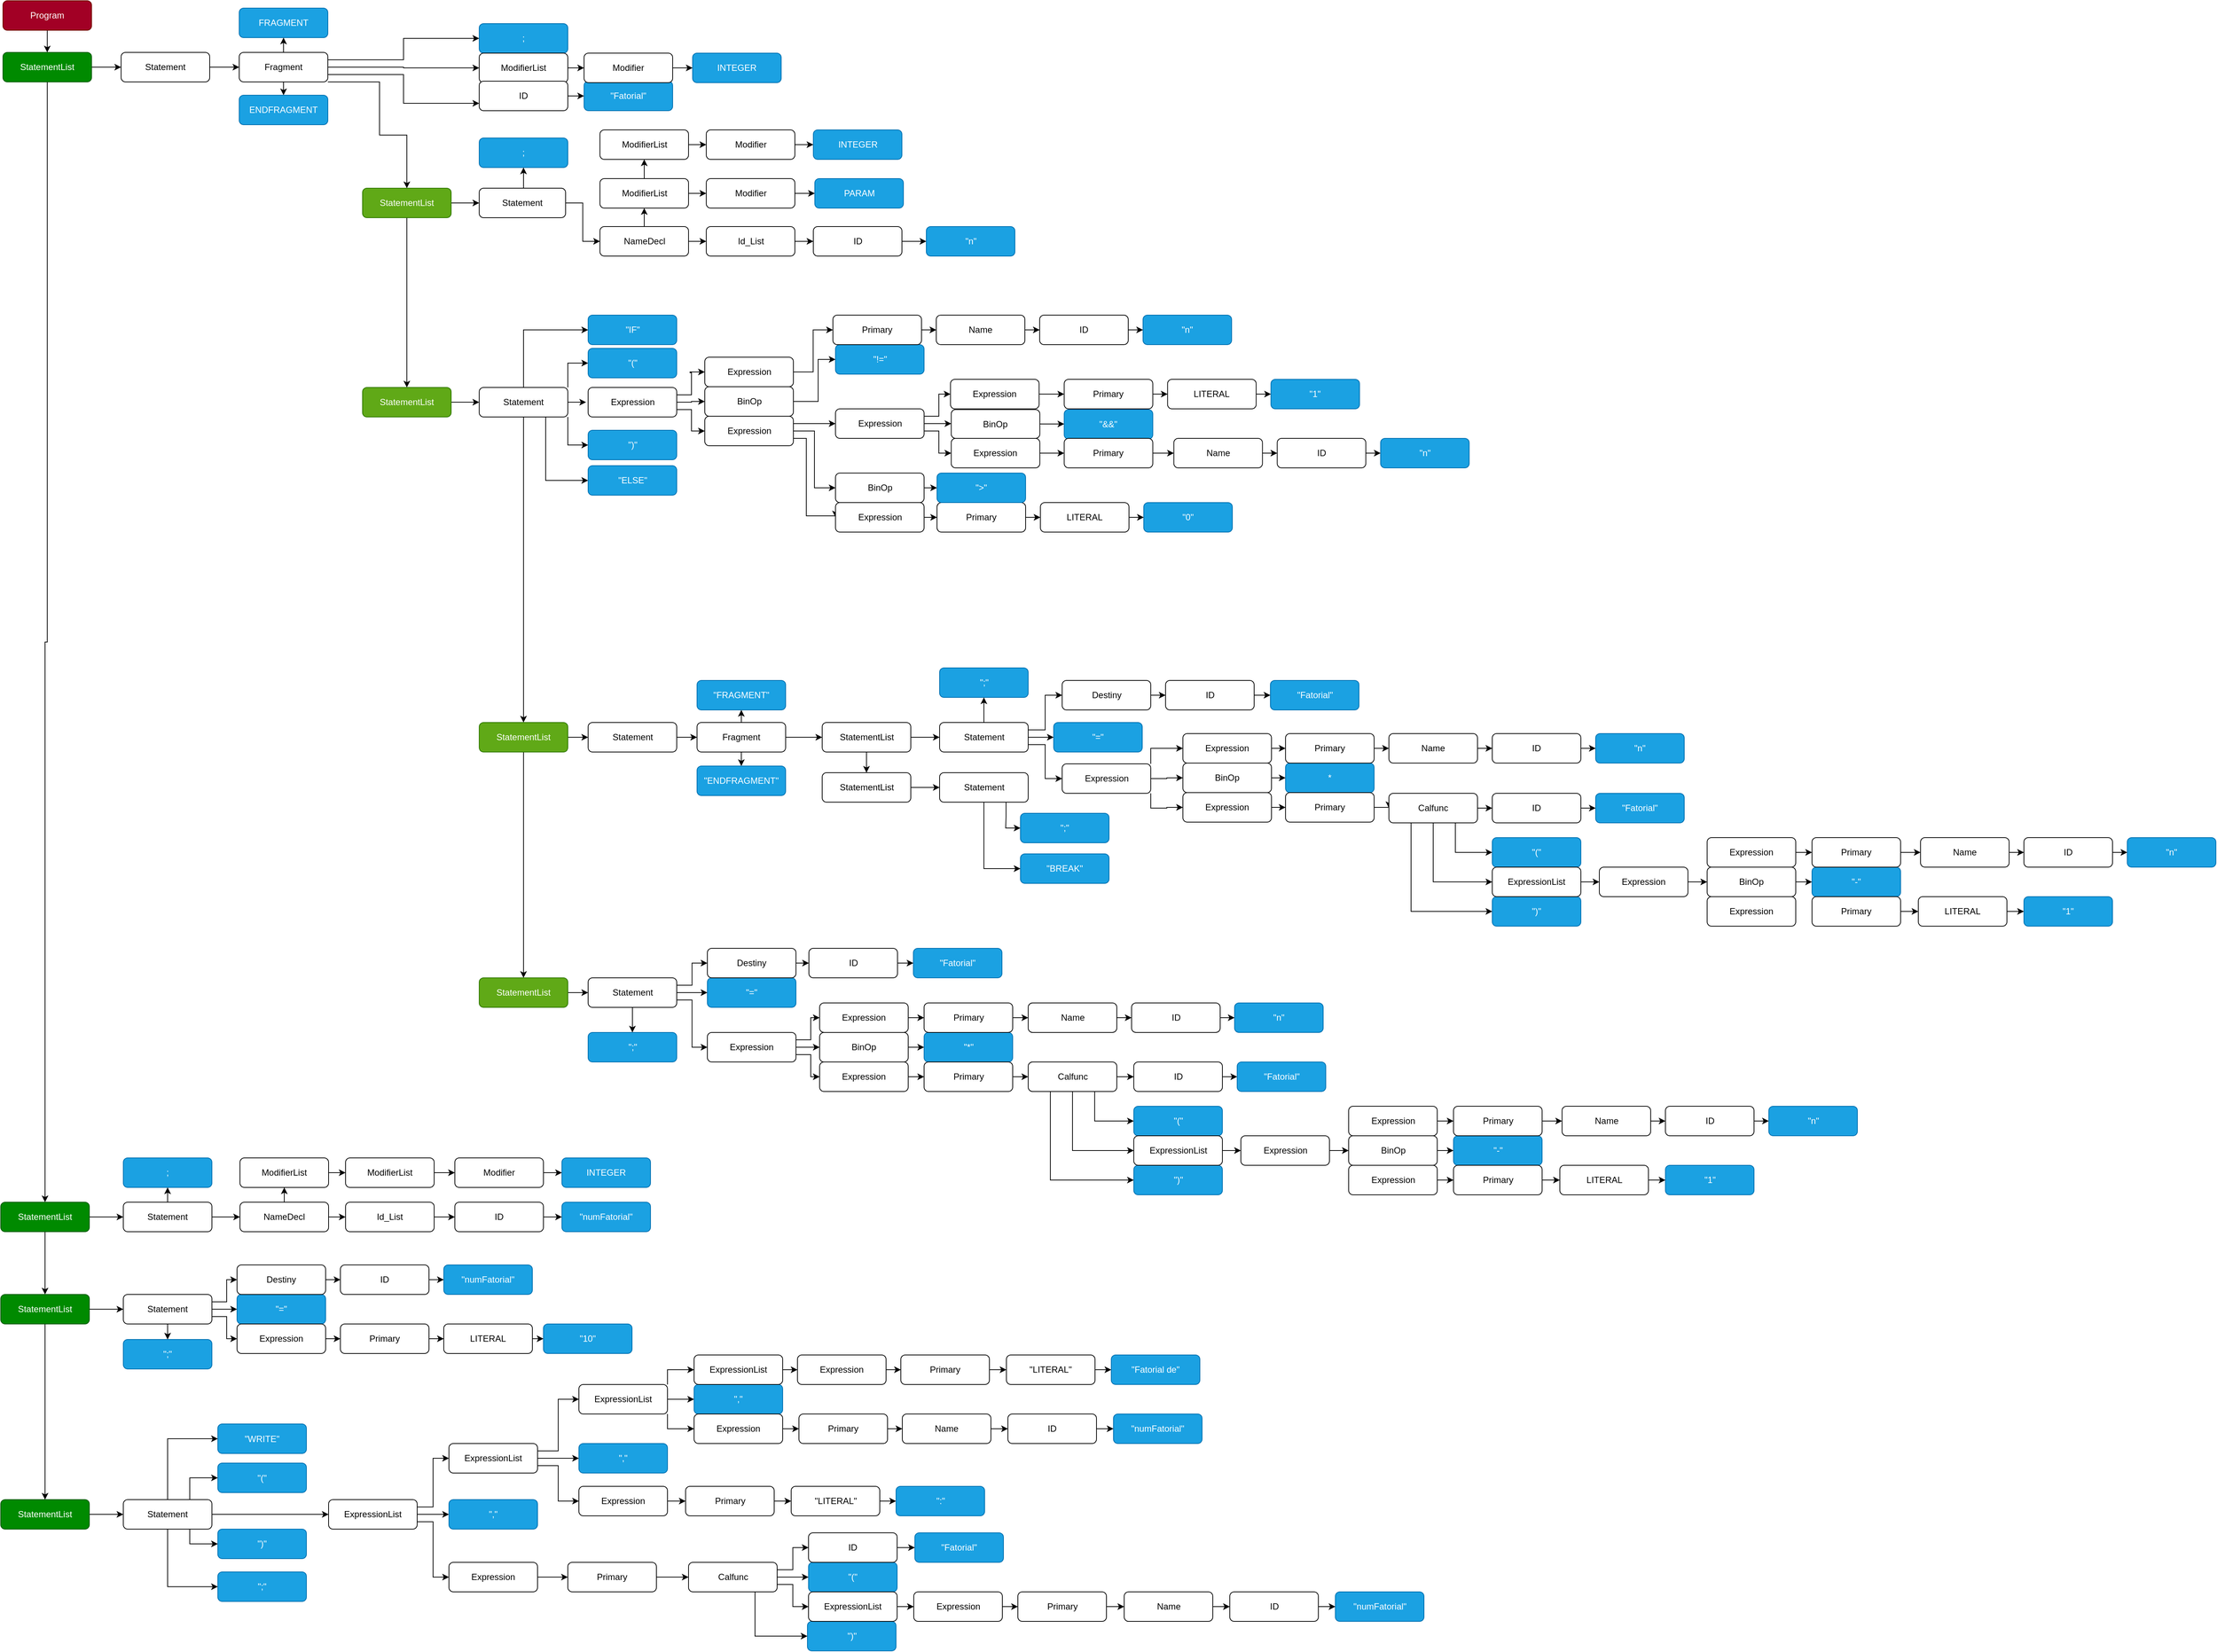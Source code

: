 <mxfile version="21.3.8" type="google">
  <diagram id="C5RBs43oDa-KdzZeNtuy" name="Page-1">
    <mxGraphModel grid="0" page="0" gridSize="10" guides="1" tooltips="1" connect="1" arrows="1" fold="1" pageScale="1" pageWidth="827" pageHeight="1169" math="0" shadow="0">
      <root>
        <mxCell id="WIyWlLk6GJQsqaUBKTNV-0" />
        <mxCell id="WIyWlLk6GJQsqaUBKTNV-1" parent="WIyWlLk6GJQsqaUBKTNV-0" />
        <mxCell id="DvYviI5u5Ijabw_hEUCR-1" style="edgeStyle=orthogonalEdgeStyle;rounded=0;orthogonalLoop=1;jettySize=auto;html=1;exitX=0.5;exitY=1;exitDx=0;exitDy=0;entryX=0.5;entryY=0;entryDx=0;entryDy=0;" edge="1" parent="WIyWlLk6GJQsqaUBKTNV-1" source="WIyWlLk6GJQsqaUBKTNV-3" target="O5qcWpgSKs4IgxdbwhYX-0">
          <mxGeometry relative="1" as="geometry" />
        </mxCell>
        <mxCell id="WIyWlLk6GJQsqaUBKTNV-3" value="Program" style="rounded=1;whiteSpace=wrap;html=1;fontSize=12;glass=0;strokeWidth=1;shadow=0;fillColor=#a20025;fontColor=#ffffff;strokeColor=#6F0000;" vertex="1" parent="WIyWlLk6GJQsqaUBKTNV-1">
          <mxGeometry x="50" y="20" width="120" height="40" as="geometry" />
        </mxCell>
        <mxCell id="O5qcWpgSKs4IgxdbwhYX-10" value="" style="edgeStyle=orthogonalEdgeStyle;rounded=0;orthogonalLoop=1;jettySize=auto;html=1;" edge="1" parent="WIyWlLk6GJQsqaUBKTNV-1" source="O5qcWpgSKs4IgxdbwhYX-0" target="O5qcWpgSKs4IgxdbwhYX-9">
          <mxGeometry relative="1" as="geometry" />
        </mxCell>
        <mxCell id="0E-LU-rpmm0SCRFe6F6l-116" style="edgeStyle=orthogonalEdgeStyle;rounded=0;orthogonalLoop=1;jettySize=auto;html=1;exitX=0.5;exitY=1;exitDx=0;exitDy=0;entryX=0.5;entryY=0;entryDx=0;entryDy=0;" edge="1" parent="WIyWlLk6GJQsqaUBKTNV-1" source="O5qcWpgSKs4IgxdbwhYX-0" target="O5qcWpgSKs4IgxdbwhYX-467">
          <mxGeometry relative="1" as="geometry" />
        </mxCell>
        <mxCell id="O5qcWpgSKs4IgxdbwhYX-0" value="StatementList" style="rounded=1;whiteSpace=wrap;html=1;fontSize=12;glass=0;strokeWidth=1;shadow=0;fillColor=#008a00;fontColor=#ffffff;strokeColor=#005700;" vertex="1" parent="WIyWlLk6GJQsqaUBKTNV-1">
          <mxGeometry x="50" y="90" width="120" height="40" as="geometry" />
        </mxCell>
        <mxCell id="O5qcWpgSKs4IgxdbwhYX-1" value="FRAGMENT" style="rounded=1;whiteSpace=wrap;html=1;fontSize=12;glass=0;strokeWidth=1;shadow=0;fillColor=#1ba1e2;fontColor=#ffffff;strokeColor=#006EAF;" vertex="1" parent="WIyWlLk6GJQsqaUBKTNV-1">
          <mxGeometry x="370" y="30" width="120" height="40" as="geometry" />
        </mxCell>
        <mxCell id="O5qcWpgSKs4IgxdbwhYX-2" value="INTEGER" style="rounded=1;whiteSpace=wrap;html=1;fontSize=12;glass=0;strokeWidth=1;shadow=0;fillColor=#1ba1e2;fontColor=#ffffff;strokeColor=#006EAF;" vertex="1" parent="WIyWlLk6GJQsqaUBKTNV-1">
          <mxGeometry x="984" y="91" width="120" height="40" as="geometry" />
        </mxCell>
        <mxCell id="O5qcWpgSKs4IgxdbwhYX-5" value="&quot;Fatorial&quot;" style="rounded=1;whiteSpace=wrap;html=1;fontSize=12;glass=0;strokeWidth=1;shadow=0;fillColor=#1ba1e2;fontColor=#ffffff;strokeColor=#006EAF;" vertex="1" parent="WIyWlLk6GJQsqaUBKTNV-1">
          <mxGeometry x="837" y="129" width="120" height="40" as="geometry" />
        </mxCell>
        <mxCell id="O5qcWpgSKs4IgxdbwhYX-6" value=";" style="rounded=1;whiteSpace=wrap;html=1;fontSize=12;glass=0;strokeWidth=1;shadow=0;fillColor=#1ba1e2;fontColor=#ffffff;strokeColor=#006EAF;" vertex="1" parent="WIyWlLk6GJQsqaUBKTNV-1">
          <mxGeometry x="695" y="51" width="120" height="40" as="geometry" />
        </mxCell>
        <mxCell id="O5qcWpgSKs4IgxdbwhYX-7" value="INTEGER" style="rounded=1;whiteSpace=wrap;html=1;fontSize=12;glass=0;strokeWidth=1;shadow=0;fillColor=#1ba1e2;fontColor=#ffffff;strokeColor=#006EAF;" vertex="1" parent="WIyWlLk6GJQsqaUBKTNV-1">
          <mxGeometry x="1147.5" y="195" width="120" height="40" as="geometry" />
        </mxCell>
        <mxCell id="O5qcWpgSKs4IgxdbwhYX-8" value="PARAM" style="rounded=1;whiteSpace=wrap;html=1;fontSize=12;glass=0;strokeWidth=1;shadow=0;fillColor=#1ba1e2;fontColor=#ffffff;strokeColor=#006EAF;" vertex="1" parent="WIyWlLk6GJQsqaUBKTNV-1">
          <mxGeometry x="1149.5" y="261" width="120" height="40" as="geometry" />
        </mxCell>
        <mxCell id="O5qcWpgSKs4IgxdbwhYX-12" value="" style="edgeStyle=orthogonalEdgeStyle;rounded=0;orthogonalLoop=1;jettySize=auto;html=1;" edge="1" parent="WIyWlLk6GJQsqaUBKTNV-1" source="O5qcWpgSKs4IgxdbwhYX-9" target="O5qcWpgSKs4IgxdbwhYX-11">
          <mxGeometry relative="1" as="geometry" />
        </mxCell>
        <mxCell id="O5qcWpgSKs4IgxdbwhYX-9" value="Statement" style="rounded=1;whiteSpace=wrap;html=1;fontSize=12;glass=0;strokeWidth=1;shadow=0;" vertex="1" parent="WIyWlLk6GJQsqaUBKTNV-1">
          <mxGeometry x="210" y="90" width="120" height="40" as="geometry" />
        </mxCell>
        <mxCell id="0E-LU-rpmm0SCRFe6F6l-74" style="edgeStyle=orthogonalEdgeStyle;rounded=0;orthogonalLoop=1;jettySize=auto;html=1;exitX=0.5;exitY=1;exitDx=0;exitDy=0;entryX=0.5;entryY=0;entryDx=0;entryDy=0;" edge="1" parent="WIyWlLk6GJQsqaUBKTNV-1" source="O5qcWpgSKs4IgxdbwhYX-11" target="O5qcWpgSKs4IgxdbwhYX-464">
          <mxGeometry relative="1" as="geometry" />
        </mxCell>
        <mxCell id="0E-LU-rpmm0SCRFe6F6l-75" style="edgeStyle=orthogonalEdgeStyle;rounded=0;orthogonalLoop=1;jettySize=auto;html=1;exitX=0.5;exitY=0;exitDx=0;exitDy=0;entryX=0.5;entryY=1;entryDx=0;entryDy=0;" edge="1" parent="WIyWlLk6GJQsqaUBKTNV-1" source="O5qcWpgSKs4IgxdbwhYX-11" target="O5qcWpgSKs4IgxdbwhYX-1">
          <mxGeometry relative="1" as="geometry" />
        </mxCell>
        <mxCell id="I1Nj4VJWrZhrebcEaoRm-0" style="edgeStyle=orthogonalEdgeStyle;rounded=0;orthogonalLoop=1;jettySize=auto;html=1;exitX=1;exitY=0.75;exitDx=0;exitDy=0;entryX=0;entryY=0.75;entryDx=0;entryDy=0;" edge="1" parent="WIyWlLk6GJQsqaUBKTNV-1" source="O5qcWpgSKs4IgxdbwhYX-11" target="O5qcWpgSKs4IgxdbwhYX-32">
          <mxGeometry relative="1" as="geometry" />
        </mxCell>
        <mxCell id="I1Nj4VJWrZhrebcEaoRm-1" style="edgeStyle=orthogonalEdgeStyle;rounded=0;orthogonalLoop=1;jettySize=auto;html=1;exitX=1;exitY=0.5;exitDx=0;exitDy=0;entryX=0;entryY=0.5;entryDx=0;entryDy=0;" edge="1" parent="WIyWlLk6GJQsqaUBKTNV-1" source="O5qcWpgSKs4IgxdbwhYX-11" target="O5qcWpgSKs4IgxdbwhYX-22">
          <mxGeometry relative="1" as="geometry" />
        </mxCell>
        <mxCell id="I1Nj4VJWrZhrebcEaoRm-2" style="edgeStyle=orthogonalEdgeStyle;rounded=0;orthogonalLoop=1;jettySize=auto;html=1;exitX=1;exitY=0.25;exitDx=0;exitDy=0;entryX=0;entryY=0.5;entryDx=0;entryDy=0;" edge="1" parent="WIyWlLk6GJQsqaUBKTNV-1" source="O5qcWpgSKs4IgxdbwhYX-11" target="O5qcWpgSKs4IgxdbwhYX-6">
          <mxGeometry relative="1" as="geometry" />
        </mxCell>
        <mxCell id="I1Nj4VJWrZhrebcEaoRm-5" style="edgeStyle=orthogonalEdgeStyle;rounded=0;orthogonalLoop=1;jettySize=auto;html=1;exitX=1;exitY=1;exitDx=0;exitDy=0;entryX=0.5;entryY=0;entryDx=0;entryDy=0;" edge="1" parent="WIyWlLk6GJQsqaUBKTNV-1" source="O5qcWpgSKs4IgxdbwhYX-11" target="0E-LU-rpmm0SCRFe6F6l-147">
          <mxGeometry relative="1" as="geometry">
            <Array as="points">
              <mxPoint x="560" y="130" />
              <mxPoint x="560" y="202" />
              <mxPoint x="597" y="202" />
            </Array>
          </mxGeometry>
        </mxCell>
        <mxCell id="O5qcWpgSKs4IgxdbwhYX-11" value="Fragment" style="rounded=1;whiteSpace=wrap;html=1;fontSize=12;glass=0;strokeWidth=1;shadow=0;" vertex="1" parent="WIyWlLk6GJQsqaUBKTNV-1">
          <mxGeometry x="370" y="90" width="120" height="40" as="geometry" />
        </mxCell>
        <mxCell id="LULWDmSck8JMiDVU6tzW-0" style="edgeStyle=orthogonalEdgeStyle;rounded=0;orthogonalLoop=1;jettySize=auto;html=1;exitX=1;exitY=0.5;exitDx=0;exitDy=0;entryX=0;entryY=0.5;entryDx=0;entryDy=0;" edge="1" parent="WIyWlLk6GJQsqaUBKTNV-1" source="O5qcWpgSKs4IgxdbwhYX-22" target="O5qcWpgSKs4IgxdbwhYX-26">
          <mxGeometry relative="1" as="geometry" />
        </mxCell>
        <mxCell id="O5qcWpgSKs4IgxdbwhYX-22" value="ModifierList" style="rounded=1;whiteSpace=wrap;html=1;fontSize=12;glass=0;strokeWidth=1;shadow=0;" vertex="1" parent="WIyWlLk6GJQsqaUBKTNV-1">
          <mxGeometry x="695" y="91" width="120" height="40" as="geometry" />
        </mxCell>
        <mxCell id="O5qcWpgSKs4IgxdbwhYX-28" style="edgeStyle=orthogonalEdgeStyle;rounded=0;orthogonalLoop=1;jettySize=auto;html=1;exitX=1;exitY=0.5;exitDx=0;exitDy=0;entryX=0;entryY=0.5;entryDx=0;entryDy=0;" edge="1" parent="WIyWlLk6GJQsqaUBKTNV-1" source="O5qcWpgSKs4IgxdbwhYX-26" target="O5qcWpgSKs4IgxdbwhYX-2">
          <mxGeometry relative="1" as="geometry" />
        </mxCell>
        <mxCell id="O5qcWpgSKs4IgxdbwhYX-26" value="Modifier" style="rounded=1;whiteSpace=wrap;html=1;fontSize=12;glass=0;strokeWidth=1;shadow=0;" vertex="1" parent="WIyWlLk6GJQsqaUBKTNV-1">
          <mxGeometry x="837" y="91" width="120" height="40" as="geometry" />
        </mxCell>
        <mxCell id="O5qcWpgSKs4IgxdbwhYX-34" style="edgeStyle=orthogonalEdgeStyle;rounded=0;orthogonalLoop=1;jettySize=auto;html=1;exitX=1;exitY=0.5;exitDx=0;exitDy=0;entryX=0;entryY=0.5;entryDx=0;entryDy=0;" edge="1" parent="WIyWlLk6GJQsqaUBKTNV-1" source="O5qcWpgSKs4IgxdbwhYX-32" target="O5qcWpgSKs4IgxdbwhYX-5">
          <mxGeometry relative="1" as="geometry" />
        </mxCell>
        <mxCell id="O5qcWpgSKs4IgxdbwhYX-32" value="ID" style="rounded=1;whiteSpace=wrap;html=1;fontSize=12;glass=0;strokeWidth=1;shadow=0;" vertex="1" parent="WIyWlLk6GJQsqaUBKTNV-1">
          <mxGeometry x="695" y="129" width="120" height="40" as="geometry" />
        </mxCell>
        <mxCell id="O5qcWpgSKs4IgxdbwhYX-36" value="&quot;n&quot;" style="rounded=1;whiteSpace=wrap;html=1;fontSize=12;glass=0;strokeWidth=1;shadow=0;fillColor=#1ba1e2;fontColor=#ffffff;strokeColor=#006EAF;" vertex="1" parent="WIyWlLk6GJQsqaUBKTNV-1">
          <mxGeometry x="1300.5" y="326" width="120" height="40" as="geometry" />
        </mxCell>
        <mxCell id="O5qcWpgSKs4IgxdbwhYX-38" value=";" style="rounded=1;whiteSpace=wrap;html=1;fontSize=12;glass=0;strokeWidth=1;shadow=0;fillColor=#1ba1e2;fontColor=#ffffff;strokeColor=#006EAF;" vertex="1" parent="WIyWlLk6GJQsqaUBKTNV-1">
          <mxGeometry x="695" y="206" width="120" height="40" as="geometry" />
        </mxCell>
        <mxCell id="0E-LU-rpmm0SCRFe6F6l-8" style="edgeStyle=orthogonalEdgeStyle;rounded=0;orthogonalLoop=1;jettySize=auto;html=1;exitX=1;exitY=0.5;exitDx=0;exitDy=0;entryX=0;entryY=0.5;entryDx=0;entryDy=0;" edge="1" parent="WIyWlLk6GJQsqaUBKTNV-1" source="O5qcWpgSKs4IgxdbwhYX-39" target="O5qcWpgSKs4IgxdbwhYX-42">
          <mxGeometry relative="1" as="geometry" />
        </mxCell>
        <mxCell id="0E-LU-rpmm0SCRFe6F6l-14" style="edgeStyle=orthogonalEdgeStyle;rounded=0;orthogonalLoop=1;jettySize=auto;html=1;exitX=0.5;exitY=0;exitDx=0;exitDy=0;entryX=0.5;entryY=1;entryDx=0;entryDy=0;" edge="1" parent="WIyWlLk6GJQsqaUBKTNV-1" source="O5qcWpgSKs4IgxdbwhYX-39" target="O5qcWpgSKs4IgxdbwhYX-38">
          <mxGeometry relative="1" as="geometry" />
        </mxCell>
        <mxCell id="O5qcWpgSKs4IgxdbwhYX-39" value="Statement" style="rounded=1;whiteSpace=wrap;html=1;fontSize=12;glass=0;strokeWidth=1;shadow=0;" vertex="1" parent="WIyWlLk6GJQsqaUBKTNV-1">
          <mxGeometry x="695" y="274" width="117" height="40" as="geometry" />
        </mxCell>
        <mxCell id="O5qcWpgSKs4IgxdbwhYX-45" value="" style="edgeStyle=orthogonalEdgeStyle;rounded=0;orthogonalLoop=1;jettySize=auto;html=1;" edge="1" parent="WIyWlLk6GJQsqaUBKTNV-1" source="O5qcWpgSKs4IgxdbwhYX-42" target="O5qcWpgSKs4IgxdbwhYX-44">
          <mxGeometry relative="1" as="geometry" />
        </mxCell>
        <mxCell id="0E-LU-rpmm0SCRFe6F6l-12" style="edgeStyle=orthogonalEdgeStyle;rounded=0;orthogonalLoop=1;jettySize=auto;html=1;exitX=0.5;exitY=0;exitDx=0;exitDy=0;entryX=0.5;entryY=1;entryDx=0;entryDy=0;" edge="1" parent="WIyWlLk6GJQsqaUBKTNV-1" source="O5qcWpgSKs4IgxdbwhYX-42" target="O5qcWpgSKs4IgxdbwhYX-49">
          <mxGeometry relative="1" as="geometry" />
        </mxCell>
        <mxCell id="O5qcWpgSKs4IgxdbwhYX-42" value="NameDecl" style="rounded=1;whiteSpace=wrap;html=1;fontSize=12;glass=0;strokeWidth=1;shadow=0;" vertex="1" parent="WIyWlLk6GJQsqaUBKTNV-1">
          <mxGeometry x="858.5" y="326" width="120" height="40" as="geometry" />
        </mxCell>
        <mxCell id="0E-LU-rpmm0SCRFe6F6l-9" style="edgeStyle=orthogonalEdgeStyle;rounded=0;orthogonalLoop=1;jettySize=auto;html=1;exitX=1;exitY=0.5;exitDx=0;exitDy=0;entryX=0;entryY=0.5;entryDx=0;entryDy=0;" edge="1" parent="WIyWlLk6GJQsqaUBKTNV-1" source="O5qcWpgSKs4IgxdbwhYX-44" target="O5qcWpgSKs4IgxdbwhYX-55">
          <mxGeometry relative="1" as="geometry" />
        </mxCell>
        <mxCell id="O5qcWpgSKs4IgxdbwhYX-44" value="Id_List" style="rounded=1;whiteSpace=wrap;html=1;fontSize=12;glass=0;strokeWidth=1;shadow=0;" vertex="1" parent="WIyWlLk6GJQsqaUBKTNV-1">
          <mxGeometry x="1002.5" y="326" width="120" height="40" as="geometry" />
        </mxCell>
        <mxCell id="O5qcWpgSKs4IgxdbwhYX-62" style="edgeStyle=orthogonalEdgeStyle;rounded=0;orthogonalLoop=1;jettySize=auto;html=1;exitX=1;exitY=0.5;exitDx=0;exitDy=0;entryX=0;entryY=0.5;entryDx=0;entryDy=0;" edge="1" parent="WIyWlLk6GJQsqaUBKTNV-1" source="O5qcWpgSKs4IgxdbwhYX-49" target="O5qcWpgSKs4IgxdbwhYX-51">
          <mxGeometry relative="1" as="geometry" />
        </mxCell>
        <mxCell id="0E-LU-rpmm0SCRFe6F6l-13" style="edgeStyle=orthogonalEdgeStyle;rounded=0;orthogonalLoop=1;jettySize=auto;html=1;exitX=0.5;exitY=0;exitDx=0;exitDy=0;" edge="1" parent="WIyWlLk6GJQsqaUBKTNV-1" source="O5qcWpgSKs4IgxdbwhYX-49" target="O5qcWpgSKs4IgxdbwhYX-53">
          <mxGeometry relative="1" as="geometry" />
        </mxCell>
        <mxCell id="O5qcWpgSKs4IgxdbwhYX-49" value="ModifierList" style="rounded=1;whiteSpace=wrap;html=1;fontSize=12;glass=0;strokeWidth=1;shadow=0;" vertex="1" parent="WIyWlLk6GJQsqaUBKTNV-1">
          <mxGeometry x="858.5" y="261" width="120" height="40" as="geometry" />
        </mxCell>
        <mxCell id="0E-LU-rpmm0SCRFe6F6l-11" style="edgeStyle=orthogonalEdgeStyle;rounded=0;orthogonalLoop=1;jettySize=auto;html=1;exitX=1;exitY=0.5;exitDx=0;exitDy=0;entryX=0;entryY=0.5;entryDx=0;entryDy=0;" edge="1" parent="WIyWlLk6GJQsqaUBKTNV-1" source="O5qcWpgSKs4IgxdbwhYX-51" target="O5qcWpgSKs4IgxdbwhYX-8">
          <mxGeometry relative="1" as="geometry" />
        </mxCell>
        <mxCell id="O5qcWpgSKs4IgxdbwhYX-51" value="Modifier" style="rounded=1;whiteSpace=wrap;html=1;fontSize=12;glass=0;strokeWidth=1;shadow=0;" vertex="1" parent="WIyWlLk6GJQsqaUBKTNV-1">
          <mxGeometry x="1002.5" y="261" width="120" height="40" as="geometry" />
        </mxCell>
        <mxCell id="O5qcWpgSKs4IgxdbwhYX-60" value="" style="edgeStyle=orthogonalEdgeStyle;rounded=0;orthogonalLoop=1;jettySize=auto;html=1;" edge="1" parent="WIyWlLk6GJQsqaUBKTNV-1" source="O5qcWpgSKs4IgxdbwhYX-53" target="O5qcWpgSKs4IgxdbwhYX-59">
          <mxGeometry relative="1" as="geometry" />
        </mxCell>
        <mxCell id="O5qcWpgSKs4IgxdbwhYX-53" value="ModifierList" style="rounded=1;whiteSpace=wrap;html=1;fontSize=12;glass=0;strokeWidth=1;shadow=0;" vertex="1" parent="WIyWlLk6GJQsqaUBKTNV-1">
          <mxGeometry x="858.5" y="195" width="120" height="40" as="geometry" />
        </mxCell>
        <mxCell id="0E-LU-rpmm0SCRFe6F6l-25" style="edgeStyle=orthogonalEdgeStyle;rounded=0;orthogonalLoop=1;jettySize=auto;html=1;exitX=1;exitY=0.5;exitDx=0;exitDy=0;entryX=0;entryY=0.5;entryDx=0;entryDy=0;" edge="1" parent="WIyWlLk6GJQsqaUBKTNV-1" source="O5qcWpgSKs4IgxdbwhYX-55" target="O5qcWpgSKs4IgxdbwhYX-36">
          <mxGeometry relative="1" as="geometry" />
        </mxCell>
        <mxCell id="O5qcWpgSKs4IgxdbwhYX-55" value="ID" style="rounded=1;whiteSpace=wrap;html=1;fontSize=12;glass=0;strokeWidth=1;shadow=0;" vertex="1" parent="WIyWlLk6GJQsqaUBKTNV-1">
          <mxGeometry x="1147.5" y="326" width="120" height="40" as="geometry" />
        </mxCell>
        <mxCell id="O5qcWpgSKs4IgxdbwhYX-61" style="edgeStyle=orthogonalEdgeStyle;rounded=0;orthogonalLoop=1;jettySize=auto;html=1;exitX=1;exitY=0.5;exitDx=0;exitDy=0;entryX=0;entryY=0.5;entryDx=0;entryDy=0;" edge="1" parent="WIyWlLk6GJQsqaUBKTNV-1" source="O5qcWpgSKs4IgxdbwhYX-59" target="O5qcWpgSKs4IgxdbwhYX-7">
          <mxGeometry relative="1" as="geometry" />
        </mxCell>
        <mxCell id="O5qcWpgSKs4IgxdbwhYX-59" value="Modifier" style="rounded=1;whiteSpace=wrap;html=1;fontSize=12;glass=0;strokeWidth=1;shadow=0;" vertex="1" parent="WIyWlLk6GJQsqaUBKTNV-1">
          <mxGeometry x="1002.5" y="195" width="120" height="40" as="geometry" />
        </mxCell>
        <mxCell id="O5qcWpgSKs4IgxdbwhYX-64" value="&quot;IF&quot;" style="rounded=1;whiteSpace=wrap;html=1;fontSize=12;glass=0;strokeWidth=1;shadow=0;fillColor=#1ba1e2;fontColor=#ffffff;strokeColor=#006EAF;" vertex="1" parent="WIyWlLk6GJQsqaUBKTNV-1">
          <mxGeometry x="842.5" y="446" width="120" height="40" as="geometry" />
        </mxCell>
        <mxCell id="O5qcWpgSKs4IgxdbwhYX-65" value="&quot;(&quot;" style="rounded=1;whiteSpace=wrap;html=1;fontSize=12;glass=0;strokeWidth=1;shadow=0;fillColor=#1ba1e2;fontColor=#ffffff;strokeColor=#006EAF;" vertex="1" parent="WIyWlLk6GJQsqaUBKTNV-1">
          <mxGeometry x="842.5" y="491" width="120" height="40" as="geometry" />
        </mxCell>
        <mxCell id="O5qcWpgSKs4IgxdbwhYX-67" value="&quot;!=&quot;" style="rounded=1;whiteSpace=wrap;html=1;fontSize=12;glass=0;strokeWidth=1;shadow=0;fillColor=#1ba1e2;fontColor=#ffffff;strokeColor=#006EAF;" vertex="1" parent="WIyWlLk6GJQsqaUBKTNV-1">
          <mxGeometry x="1177.5" y="486" width="120" height="40" as="geometry" />
        </mxCell>
        <mxCell id="O5qcWpgSKs4IgxdbwhYX-69" value="&quot;;&quot;" style="rounded=1;whiteSpace=wrap;html=1;fontSize=12;glass=0;strokeWidth=1;shadow=0;fillColor=#1ba1e2;fontColor=#ffffff;strokeColor=#006EAF;" vertex="1" parent="WIyWlLk6GJQsqaUBKTNV-1">
          <mxGeometry x="1318.5" y="924" width="120" height="40" as="geometry" />
        </mxCell>
        <mxCell id="O5qcWpgSKs4IgxdbwhYX-70" value="&quot;&amp;amp;&amp;amp;&quot;" style="rounded=1;whiteSpace=wrap;html=1;fontSize=12;glass=0;strokeWidth=1;shadow=0;fillColor=#1ba1e2;fontColor=#ffffff;strokeColor=#006EAF;" vertex="1" parent="WIyWlLk6GJQsqaUBKTNV-1">
          <mxGeometry x="1487.25" y="574" width="120" height="40" as="geometry" />
        </mxCell>
        <mxCell id="O5qcWpgSKs4IgxdbwhYX-74" value="&quot;)&quot;" style="rounded=1;whiteSpace=wrap;html=1;fontSize=12;glass=0;strokeWidth=1;shadow=0;fillColor=#1ba1e2;fontColor=#ffffff;strokeColor=#006EAF;" vertex="1" parent="WIyWlLk6GJQsqaUBKTNV-1">
          <mxGeometry x="842.5" y="602" width="120" height="40" as="geometry" />
        </mxCell>
        <mxCell id="0E-LU-rpmm0SCRFe6F6l-56" style="edgeStyle=orthogonalEdgeStyle;rounded=0;orthogonalLoop=1;jettySize=auto;html=1;exitX=0.5;exitY=1;exitDx=0;exitDy=0;" edge="1" parent="WIyWlLk6GJQsqaUBKTNV-1" source="O5qcWpgSKs4IgxdbwhYX-75">
          <mxGeometry relative="1" as="geometry">
            <mxPoint x="1067.537" y="962" as="targetPoint" />
          </mxGeometry>
        </mxCell>
        <mxCell id="O5qcWpgSKs4IgxdbwhYX-75" value="&quot;FRAGMENT&quot;" style="rounded=1;whiteSpace=wrap;html=1;fontSize=12;glass=0;strokeWidth=1;shadow=0;fillColor=#1ba1e2;fontColor=#ffffff;strokeColor=#006EAF;" vertex="1" parent="WIyWlLk6GJQsqaUBKTNV-1">
          <mxGeometry x="990" y="941" width="120" height="40" as="geometry" />
        </mxCell>
        <mxCell id="0E-LU-rpmm0SCRFe6F6l-17" style="edgeStyle=orthogonalEdgeStyle;rounded=0;orthogonalLoop=1;jettySize=auto;html=1;exitX=0.5;exitY=0;exitDx=0;exitDy=0;entryX=0;entryY=0.5;entryDx=0;entryDy=0;" edge="1" parent="WIyWlLk6GJQsqaUBKTNV-1" source="O5qcWpgSKs4IgxdbwhYX-76" target="O5qcWpgSKs4IgxdbwhYX-64">
          <mxGeometry relative="1" as="geometry" />
        </mxCell>
        <mxCell id="0E-LU-rpmm0SCRFe6F6l-41" style="edgeStyle=orthogonalEdgeStyle;rounded=0;orthogonalLoop=1;jettySize=auto;html=1;exitX=1;exitY=0.5;exitDx=0;exitDy=0;entryX=-0.023;entryY=0.513;entryDx=0;entryDy=0;entryPerimeter=0;" edge="1" parent="WIyWlLk6GJQsqaUBKTNV-1" source="O5qcWpgSKs4IgxdbwhYX-76" target="O5qcWpgSKs4IgxdbwhYX-87">
          <mxGeometry relative="1" as="geometry" />
        </mxCell>
        <mxCell id="0E-LU-rpmm0SCRFe6F6l-42" style="edgeStyle=orthogonalEdgeStyle;rounded=0;orthogonalLoop=1;jettySize=auto;html=1;exitX=1;exitY=1;exitDx=0;exitDy=0;entryX=0;entryY=0.5;entryDx=0;entryDy=0;" edge="1" parent="WIyWlLk6GJQsqaUBKTNV-1" source="O5qcWpgSKs4IgxdbwhYX-76" target="O5qcWpgSKs4IgxdbwhYX-74">
          <mxGeometry relative="1" as="geometry" />
        </mxCell>
        <mxCell id="0E-LU-rpmm0SCRFe6F6l-43" style="edgeStyle=orthogonalEdgeStyle;rounded=0;orthogonalLoop=1;jettySize=auto;html=1;exitX=1;exitY=0;exitDx=0;exitDy=0;entryX=0;entryY=0.5;entryDx=0;entryDy=0;" edge="1" parent="WIyWlLk6GJQsqaUBKTNV-1" source="O5qcWpgSKs4IgxdbwhYX-76" target="O5qcWpgSKs4IgxdbwhYX-65">
          <mxGeometry relative="1" as="geometry" />
        </mxCell>
        <mxCell id="0E-LU-rpmm0SCRFe6F6l-44" style="edgeStyle=orthogonalEdgeStyle;rounded=0;orthogonalLoop=1;jettySize=auto;html=1;exitX=0.75;exitY=1;exitDx=0;exitDy=0;entryX=0;entryY=0.5;entryDx=0;entryDy=0;" edge="1" parent="WIyWlLk6GJQsqaUBKTNV-1" source="O5qcWpgSKs4IgxdbwhYX-76" target="O5qcWpgSKs4IgxdbwhYX-309">
          <mxGeometry relative="1" as="geometry" />
        </mxCell>
        <mxCell id="Zxj47xlA75A2O7vvZq-7-2" value="" style="edgeStyle=orthogonalEdgeStyle;rounded=0;orthogonalLoop=1;jettySize=auto;html=1;" edge="1" parent="WIyWlLk6GJQsqaUBKTNV-1" source="O5qcWpgSKs4IgxdbwhYX-76" target="Zxj47xlA75A2O7vvZq-7-1">
          <mxGeometry relative="1" as="geometry" />
        </mxCell>
        <mxCell id="O5qcWpgSKs4IgxdbwhYX-76" value="Statement" style="rounded=1;whiteSpace=wrap;html=1;fontSize=12;glass=0;strokeWidth=1;shadow=0;" vertex="1" parent="WIyWlLk6GJQsqaUBKTNV-1">
          <mxGeometry x="695" y="544" width="120" height="40" as="geometry" />
        </mxCell>
        <mxCell id="O5qcWpgSKs4IgxdbwhYX-92" style="edgeStyle=orthogonalEdgeStyle;rounded=0;orthogonalLoop=1;jettySize=auto;html=1;exitX=1;exitY=0.5;exitDx=0;exitDy=0;" edge="1" parent="WIyWlLk6GJQsqaUBKTNV-1" source="O5qcWpgSKs4IgxdbwhYX-87" target="O5qcWpgSKs4IgxdbwhYX-91">
          <mxGeometry relative="1" as="geometry" />
        </mxCell>
        <mxCell id="0E-LU-rpmm0SCRFe6F6l-29" style="edgeStyle=orthogonalEdgeStyle;rounded=0;orthogonalLoop=1;jettySize=auto;html=1;exitX=1;exitY=0.75;exitDx=0;exitDy=0;entryX=0;entryY=0.5;entryDx=0;entryDy=0;" edge="1" parent="WIyWlLk6GJQsqaUBKTNV-1" source="O5qcWpgSKs4IgxdbwhYX-87" target="O5qcWpgSKs4IgxdbwhYX-93">
          <mxGeometry relative="1" as="geometry" />
        </mxCell>
        <mxCell id="0E-LU-rpmm0SCRFe6F6l-30" style="edgeStyle=orthogonalEdgeStyle;rounded=0;orthogonalLoop=1;jettySize=auto;html=1;exitX=1;exitY=0.25;exitDx=0;exitDy=0;entryX=0;entryY=0.5;entryDx=0;entryDy=0;" edge="1" parent="WIyWlLk6GJQsqaUBKTNV-1" source="O5qcWpgSKs4IgxdbwhYX-87" target="O5qcWpgSKs4IgxdbwhYX-89">
          <mxGeometry relative="1" as="geometry" />
        </mxCell>
        <mxCell id="O5qcWpgSKs4IgxdbwhYX-87" value="Expression" style="rounded=1;whiteSpace=wrap;html=1;fontSize=12;glass=0;strokeWidth=1;shadow=0;" vertex="1" parent="WIyWlLk6GJQsqaUBKTNV-1">
          <mxGeometry x="842.5" y="544" width="120" height="40" as="geometry" />
        </mxCell>
        <mxCell id="WOss_ckVHwlz0GYuxbEu-7" style="edgeStyle=orthogonalEdgeStyle;rounded=0;orthogonalLoop=1;jettySize=auto;html=1;exitX=1;exitY=0.5;exitDx=0;exitDy=0;entryX=0;entryY=0.5;entryDx=0;entryDy=0;" edge="1" parent="WIyWlLk6GJQsqaUBKTNV-1" source="O5qcWpgSKs4IgxdbwhYX-89" target="WOss_ckVHwlz0GYuxbEu-2">
          <mxGeometry relative="1" as="geometry" />
        </mxCell>
        <mxCell id="O5qcWpgSKs4IgxdbwhYX-89" value="Expression" style="rounded=1;whiteSpace=wrap;html=1;fontSize=12;glass=0;strokeWidth=1;shadow=0;" vertex="1" parent="WIyWlLk6GJQsqaUBKTNV-1">
          <mxGeometry x="1000.5" y="503" width="120" height="40" as="geometry" />
        </mxCell>
        <mxCell id="WOss_ckVHwlz0GYuxbEu-8" style="edgeStyle=orthogonalEdgeStyle;rounded=0;orthogonalLoop=1;jettySize=auto;html=1;exitX=1;exitY=0.5;exitDx=0;exitDy=0;entryX=0;entryY=0.5;entryDx=0;entryDy=0;" edge="1" parent="WIyWlLk6GJQsqaUBKTNV-1" source="O5qcWpgSKs4IgxdbwhYX-91" target="O5qcWpgSKs4IgxdbwhYX-67">
          <mxGeometry relative="1" as="geometry">
            <Array as="points">
              <mxPoint x="1154" y="563" />
              <mxPoint x="1154" y="506" />
            </Array>
          </mxGeometry>
        </mxCell>
        <mxCell id="O5qcWpgSKs4IgxdbwhYX-91" value="BinOp" style="rounded=1;whiteSpace=wrap;html=1;fontSize=12;glass=0;strokeWidth=1;shadow=0;" vertex="1" parent="WIyWlLk6GJQsqaUBKTNV-1">
          <mxGeometry x="1000.5" y="543" width="120" height="40" as="geometry" />
        </mxCell>
        <mxCell id="ykY69oGEqkTVowQNX5VL-56" style="edgeStyle=orthogonalEdgeStyle;rounded=0;orthogonalLoop=1;jettySize=auto;html=1;exitX=1;exitY=0.25;exitDx=0;exitDy=0;" edge="1" parent="WIyWlLk6GJQsqaUBKTNV-1" source="O5qcWpgSKs4IgxdbwhYX-93" target="ykY69oGEqkTVowQNX5VL-55">
          <mxGeometry relative="1" as="geometry" />
        </mxCell>
        <mxCell id="ykY69oGEqkTVowQNX5VL-57" style="edgeStyle=orthogonalEdgeStyle;rounded=0;orthogonalLoop=1;jettySize=auto;html=1;exitX=1;exitY=0.5;exitDx=0;exitDy=0;entryX=0;entryY=0.5;entryDx=0;entryDy=0;" edge="1" parent="WIyWlLk6GJQsqaUBKTNV-1" source="O5qcWpgSKs4IgxdbwhYX-93" target="WOss_ckVHwlz0GYuxbEu-14">
          <mxGeometry relative="1" as="geometry" />
        </mxCell>
        <mxCell id="ykY69oGEqkTVowQNX5VL-70" style="edgeStyle=orthogonalEdgeStyle;rounded=0;orthogonalLoop=1;jettySize=auto;html=1;exitX=1;exitY=0.75;exitDx=0;exitDy=0;entryX=0;entryY=0.5;entryDx=0;entryDy=0;" edge="1" parent="WIyWlLk6GJQsqaUBKTNV-1" source="O5qcWpgSKs4IgxdbwhYX-93" target="ykY69oGEqkTVowQNX5VL-31">
          <mxGeometry relative="1" as="geometry">
            <Array as="points">
              <mxPoint x="1138" y="613" />
              <mxPoint x="1138" y="718" />
            </Array>
          </mxGeometry>
        </mxCell>
        <mxCell id="O5qcWpgSKs4IgxdbwhYX-93" value="Expression" style="rounded=1;whiteSpace=wrap;html=1;fontSize=12;glass=0;strokeWidth=1;shadow=0;" vertex="1" parent="WIyWlLk6GJQsqaUBKTNV-1">
          <mxGeometry x="1000.5" y="583" width="120" height="40" as="geometry" />
        </mxCell>
        <mxCell id="0E-LU-rpmm0SCRFe6F6l-53" style="edgeStyle=orthogonalEdgeStyle;rounded=0;orthogonalLoop=1;jettySize=auto;html=1;exitX=1;exitY=0.5;exitDx=0;exitDy=0;entryX=0;entryY=0.5;entryDx=0;entryDy=0;" edge="1" parent="WIyWlLk6GJQsqaUBKTNV-1" source="O5qcWpgSKs4IgxdbwhYX-183" target="O5qcWpgSKs4IgxdbwhYX-185">
          <mxGeometry relative="1" as="geometry" />
        </mxCell>
        <mxCell id="O5qcWpgSKs4IgxdbwhYX-183" value="Statement" style="rounded=1;whiteSpace=wrap;html=1;fontSize=12;glass=0;strokeWidth=1;shadow=0;" vertex="1" parent="WIyWlLk6GJQsqaUBKTNV-1">
          <mxGeometry x="842.5" y="998" width="120" height="40" as="geometry" />
        </mxCell>
        <mxCell id="0E-LU-rpmm0SCRFe6F6l-51" style="edgeStyle=orthogonalEdgeStyle;rounded=0;orthogonalLoop=1;jettySize=auto;html=1;exitX=1;exitY=0.5;exitDx=0;exitDy=0;entryX=0;entryY=0.5;entryDx=0;entryDy=0;" edge="1" parent="WIyWlLk6GJQsqaUBKTNV-1" source="O5qcWpgSKs4IgxdbwhYX-185" target="O5qcWpgSKs4IgxdbwhYX-194">
          <mxGeometry relative="1" as="geometry" />
        </mxCell>
        <mxCell id="0E-LU-rpmm0SCRFe6F6l-54" style="edgeStyle=orthogonalEdgeStyle;rounded=0;orthogonalLoop=1;jettySize=auto;html=1;exitX=0.5;exitY=1;exitDx=0;exitDy=0;entryX=0.5;entryY=0;entryDx=0;entryDy=0;" edge="1" parent="WIyWlLk6GJQsqaUBKTNV-1" source="O5qcWpgSKs4IgxdbwhYX-185" target="O5qcWpgSKs4IgxdbwhYX-307">
          <mxGeometry relative="1" as="geometry" />
        </mxCell>
        <mxCell id="0E-LU-rpmm0SCRFe6F6l-57" style="edgeStyle=orthogonalEdgeStyle;rounded=0;orthogonalLoop=1;jettySize=auto;html=1;exitX=0.5;exitY=0;exitDx=0;exitDy=0;entryX=0.5;entryY=1;entryDx=0;entryDy=0;" edge="1" parent="WIyWlLk6GJQsqaUBKTNV-1" source="O5qcWpgSKs4IgxdbwhYX-185" target="O5qcWpgSKs4IgxdbwhYX-75">
          <mxGeometry relative="1" as="geometry" />
        </mxCell>
        <mxCell id="O5qcWpgSKs4IgxdbwhYX-185" value="Fragment" style="rounded=1;whiteSpace=wrap;html=1;fontSize=12;glass=0;strokeWidth=1;shadow=0;" vertex="1" parent="WIyWlLk6GJQsqaUBKTNV-1">
          <mxGeometry x="990" y="998" width="120" height="40" as="geometry" />
        </mxCell>
        <mxCell id="O5qcWpgSKs4IgxdbwhYX-209" value="" style="edgeStyle=orthogonalEdgeStyle;rounded=0;orthogonalLoop=1;jettySize=auto;html=1;" edge="1" parent="WIyWlLk6GJQsqaUBKTNV-1" source="O5qcWpgSKs4IgxdbwhYX-194" target="O5qcWpgSKs4IgxdbwhYX-208">
          <mxGeometry relative="1" as="geometry" />
        </mxCell>
        <mxCell id="0E-LU-rpmm0SCRFe6F6l-52" style="edgeStyle=orthogonalEdgeStyle;rounded=0;orthogonalLoop=1;jettySize=auto;html=1;exitX=0.5;exitY=1;exitDx=0;exitDy=0;entryX=0.5;entryY=0;entryDx=0;entryDy=0;" edge="1" parent="WIyWlLk6GJQsqaUBKTNV-1" source="O5qcWpgSKs4IgxdbwhYX-194" target="O5qcWpgSKs4IgxdbwhYX-298">
          <mxGeometry relative="1" as="geometry" />
        </mxCell>
        <mxCell id="O5qcWpgSKs4IgxdbwhYX-194" value="StatementList" style="rounded=1;whiteSpace=wrap;html=1;fontSize=12;glass=0;strokeWidth=1;shadow=0;" vertex="1" parent="WIyWlLk6GJQsqaUBKTNV-1">
          <mxGeometry x="1159.5" y="998" width="120" height="40" as="geometry" />
        </mxCell>
        <mxCell id="O5qcWpgSKs4IgxdbwhYX-197" value="&quot;Fatorial&quot;" style="rounded=1;whiteSpace=wrap;html=1;fontSize=12;glass=0;strokeWidth=1;shadow=0;fillColor=#1ba1e2;fontColor=#ffffff;strokeColor=#006EAF;" vertex="1" parent="WIyWlLk6GJQsqaUBKTNV-1">
          <mxGeometry x="1766.5" y="941" width="120" height="40" as="geometry" />
        </mxCell>
        <mxCell id="O5qcWpgSKs4IgxdbwhYX-198" value="&quot;=&quot;" style="rounded=1;whiteSpace=wrap;html=1;fontSize=12;glass=0;strokeWidth=1;shadow=0;fillColor=#1ba1e2;fontColor=#ffffff;strokeColor=#006EAF;" vertex="1" parent="WIyWlLk6GJQsqaUBKTNV-1">
          <mxGeometry x="1473" y="998" width="120" height="40" as="geometry" />
        </mxCell>
        <mxCell id="O5qcWpgSKs4IgxdbwhYX-199" value="&quot;n&quot;" style="rounded=1;whiteSpace=wrap;html=1;fontSize=12;glass=0;strokeWidth=1;shadow=0;fillColor=#1ba1e2;fontColor=#ffffff;strokeColor=#006EAF;" vertex="1" parent="WIyWlLk6GJQsqaUBKTNV-1">
          <mxGeometry x="2207" y="1013" width="120" height="40" as="geometry" />
        </mxCell>
        <mxCell id="O5qcWpgSKs4IgxdbwhYX-200" value="*" style="rounded=1;whiteSpace=wrap;html=1;fontSize=12;glass=0;strokeWidth=1;shadow=0;fillColor=#1ba1e2;fontColor=#ffffff;strokeColor=#006EAF;" vertex="1" parent="WIyWlLk6GJQsqaUBKTNV-1">
          <mxGeometry x="1787" y="1053" width="120" height="40" as="geometry" />
        </mxCell>
        <mxCell id="O5qcWpgSKs4IgxdbwhYX-201" value="&quot;Fatorial&quot;" style="rounded=1;whiteSpace=wrap;html=1;fontSize=12;glass=0;strokeWidth=1;shadow=0;fillColor=#1ba1e2;fontColor=#ffffff;strokeColor=#006EAF;" vertex="1" parent="WIyWlLk6GJQsqaUBKTNV-1">
          <mxGeometry x="2207" y="1094" width="120" height="40" as="geometry" />
        </mxCell>
        <mxCell id="O5qcWpgSKs4IgxdbwhYX-202" value="&quot;(&quot;" style="rounded=1;whiteSpace=wrap;html=1;fontSize=12;glass=0;strokeWidth=1;shadow=0;fillColor=#1ba1e2;fontColor=#ffffff;strokeColor=#006EAF;" vertex="1" parent="WIyWlLk6GJQsqaUBKTNV-1">
          <mxGeometry x="2067" y="1154" width="120" height="40" as="geometry" />
        </mxCell>
        <mxCell id="O5qcWpgSKs4IgxdbwhYX-203" value="&quot;n&quot;" style="rounded=1;whiteSpace=wrap;html=1;fontSize=12;glass=0;strokeWidth=1;shadow=0;fillColor=#1ba1e2;fontColor=#ffffff;strokeColor=#006EAF;" vertex="1" parent="WIyWlLk6GJQsqaUBKTNV-1">
          <mxGeometry x="2927" y="1154" width="120" height="40" as="geometry" />
        </mxCell>
        <mxCell id="O5qcWpgSKs4IgxdbwhYX-204" value="&quot;-&quot;" style="rounded=1;whiteSpace=wrap;html=1;fontSize=12;glass=0;strokeWidth=1;shadow=0;fillColor=#1ba1e2;fontColor=#ffffff;strokeColor=#006EAF;" vertex="1" parent="WIyWlLk6GJQsqaUBKTNV-1">
          <mxGeometry x="2500" y="1194" width="120" height="40" as="geometry" />
        </mxCell>
        <mxCell id="O5qcWpgSKs4IgxdbwhYX-205" value="&quot;1&quot;" style="rounded=1;whiteSpace=wrap;html=1;fontSize=12;glass=0;strokeWidth=1;shadow=0;fillColor=#1ba1e2;fontColor=#ffffff;strokeColor=#006EAF;" vertex="1" parent="WIyWlLk6GJQsqaUBKTNV-1">
          <mxGeometry x="2787" y="1234" width="120" height="40" as="geometry" />
        </mxCell>
        <mxCell id="O5qcWpgSKs4IgxdbwhYX-206" value="&quot;)&quot;" style="rounded=1;whiteSpace=wrap;html=1;fontSize=12;glass=0;strokeWidth=1;shadow=0;fillColor=#1ba1e2;fontColor=#ffffff;strokeColor=#006EAF;" vertex="1" parent="WIyWlLk6GJQsqaUBKTNV-1">
          <mxGeometry x="2067" y="1234" width="120" height="40" as="geometry" />
        </mxCell>
        <mxCell id="O5qcWpgSKs4IgxdbwhYX-207" value="&quot;BREAK&quot;" style="rounded=1;whiteSpace=wrap;html=1;fontSize=12;glass=0;strokeWidth=1;shadow=0;fillColor=#1ba1e2;fontColor=#ffffff;strokeColor=#006EAF;" vertex="1" parent="WIyWlLk6GJQsqaUBKTNV-1">
          <mxGeometry x="1428" y="1176" width="120" height="40" as="geometry" />
        </mxCell>
        <mxCell id="O5qcWpgSKs4IgxdbwhYX-227" style="edgeStyle=orthogonalEdgeStyle;rounded=0;orthogonalLoop=1;jettySize=auto;html=1;exitX=1;exitY=0.75;exitDx=0;exitDy=0;entryX=0;entryY=0.5;entryDx=0;entryDy=0;" edge="1" parent="WIyWlLk6GJQsqaUBKTNV-1" source="O5qcWpgSKs4IgxdbwhYX-208" target="O5qcWpgSKs4IgxdbwhYX-225">
          <mxGeometry relative="1" as="geometry" />
        </mxCell>
        <mxCell id="0E-LU-rpmm0SCRFe6F6l-59" style="edgeStyle=orthogonalEdgeStyle;rounded=0;orthogonalLoop=1;jettySize=auto;html=1;exitX=0.5;exitY=0;exitDx=0;exitDy=0;entryX=0.5;entryY=1;entryDx=0;entryDy=0;" edge="1" parent="WIyWlLk6GJQsqaUBKTNV-1" source="O5qcWpgSKs4IgxdbwhYX-208" target="O5qcWpgSKs4IgxdbwhYX-69">
          <mxGeometry relative="1" as="geometry" />
        </mxCell>
        <mxCell id="0E-LU-rpmm0SCRFe6F6l-61" style="edgeStyle=orthogonalEdgeStyle;rounded=0;orthogonalLoop=1;jettySize=auto;html=1;exitX=1;exitY=0.5;exitDx=0;exitDy=0;entryX=0;entryY=0.5;entryDx=0;entryDy=0;" edge="1" parent="WIyWlLk6GJQsqaUBKTNV-1" source="O5qcWpgSKs4IgxdbwhYX-208" target="O5qcWpgSKs4IgxdbwhYX-198">
          <mxGeometry relative="1" as="geometry" />
        </mxCell>
        <mxCell id="0E-LU-rpmm0SCRFe6F6l-62" style="edgeStyle=orthogonalEdgeStyle;rounded=0;orthogonalLoop=1;jettySize=auto;html=1;exitX=1;exitY=0.25;exitDx=0;exitDy=0;entryX=0;entryY=0.5;entryDx=0;entryDy=0;" edge="1" parent="WIyWlLk6GJQsqaUBKTNV-1" source="O5qcWpgSKs4IgxdbwhYX-208" target="O5qcWpgSKs4IgxdbwhYX-212">
          <mxGeometry relative="1" as="geometry" />
        </mxCell>
        <mxCell id="O5qcWpgSKs4IgxdbwhYX-208" value="Statement" style="rounded=1;whiteSpace=wrap;html=1;fontSize=12;glass=0;strokeWidth=1;shadow=0;" vertex="1" parent="WIyWlLk6GJQsqaUBKTNV-1">
          <mxGeometry x="1318.5" y="998" width="120" height="40" as="geometry" />
        </mxCell>
        <mxCell id="O5qcWpgSKs4IgxdbwhYX-221" value="" style="edgeStyle=orthogonalEdgeStyle;rounded=0;orthogonalLoop=1;jettySize=auto;html=1;" edge="1" parent="WIyWlLk6GJQsqaUBKTNV-1" source="O5qcWpgSKs4IgxdbwhYX-212" target="O5qcWpgSKs4IgxdbwhYX-220">
          <mxGeometry relative="1" as="geometry" />
        </mxCell>
        <mxCell id="O5qcWpgSKs4IgxdbwhYX-212" value="Destiny" style="rounded=1;whiteSpace=wrap;html=1;fontSize=12;glass=0;strokeWidth=1;shadow=0;" vertex="1" parent="WIyWlLk6GJQsqaUBKTNV-1">
          <mxGeometry x="1484.5" y="941" width="120" height="40" as="geometry" />
        </mxCell>
        <mxCell id="O5qcWpgSKs4IgxdbwhYX-222" style="edgeStyle=orthogonalEdgeStyle;rounded=0;orthogonalLoop=1;jettySize=auto;html=1;exitX=1;exitY=0.5;exitDx=0;exitDy=0;entryX=0;entryY=0.5;entryDx=0;entryDy=0;" edge="1" parent="WIyWlLk6GJQsqaUBKTNV-1" source="O5qcWpgSKs4IgxdbwhYX-220" target="O5qcWpgSKs4IgxdbwhYX-197">
          <mxGeometry relative="1" as="geometry" />
        </mxCell>
        <mxCell id="O5qcWpgSKs4IgxdbwhYX-220" value="ID" style="rounded=1;whiteSpace=wrap;html=1;fontSize=12;glass=0;strokeWidth=1;shadow=0;" vertex="1" parent="WIyWlLk6GJQsqaUBKTNV-1">
          <mxGeometry x="1624.5" y="941" width="120" height="40" as="geometry" />
        </mxCell>
        <mxCell id="0E-LU-rpmm0SCRFe6F6l-65" style="edgeStyle=orthogonalEdgeStyle;rounded=0;orthogonalLoop=1;jettySize=auto;html=1;exitX=1;exitY=0.5;exitDx=0;exitDy=0;entryX=0;entryY=0.5;entryDx=0;entryDy=0;" edge="1" parent="WIyWlLk6GJQsqaUBKTNV-1" source="O5qcWpgSKs4IgxdbwhYX-225" target="O5qcWpgSKs4IgxdbwhYX-229">
          <mxGeometry relative="1" as="geometry" />
        </mxCell>
        <mxCell id="0E-LU-rpmm0SCRFe6F6l-66" style="edgeStyle=orthogonalEdgeStyle;rounded=0;orthogonalLoop=1;jettySize=auto;html=1;exitX=1;exitY=1;exitDx=0;exitDy=0;entryX=0;entryY=0.5;entryDx=0;entryDy=0;" edge="1" parent="WIyWlLk6GJQsqaUBKTNV-1" source="O5qcWpgSKs4IgxdbwhYX-225" target="O5qcWpgSKs4IgxdbwhYX-230">
          <mxGeometry relative="1" as="geometry" />
        </mxCell>
        <mxCell id="0E-LU-rpmm0SCRFe6F6l-67" style="edgeStyle=orthogonalEdgeStyle;rounded=0;orthogonalLoop=1;jettySize=auto;html=1;exitX=1;exitY=0;exitDx=0;exitDy=0;entryX=0;entryY=0.5;entryDx=0;entryDy=0;" edge="1" parent="WIyWlLk6GJQsqaUBKTNV-1" source="O5qcWpgSKs4IgxdbwhYX-225" target="O5qcWpgSKs4IgxdbwhYX-228">
          <mxGeometry relative="1" as="geometry" />
        </mxCell>
        <mxCell id="O5qcWpgSKs4IgxdbwhYX-225" value="Expression" style="rounded=1;whiteSpace=wrap;html=1;fontSize=12;glass=0;strokeWidth=1;shadow=0;" vertex="1" parent="WIyWlLk6GJQsqaUBKTNV-1">
          <mxGeometry x="1484.5" y="1054" width="120" height="40" as="geometry" />
        </mxCell>
        <mxCell id="O5qcWpgSKs4IgxdbwhYX-257" style="edgeStyle=orthogonalEdgeStyle;rounded=0;orthogonalLoop=1;jettySize=auto;html=1;exitX=1;exitY=0.5;exitDx=0;exitDy=0;entryX=0;entryY=0.5;entryDx=0;entryDy=0;" edge="1" parent="WIyWlLk6GJQsqaUBKTNV-1" source="O5qcWpgSKs4IgxdbwhYX-228" target="O5qcWpgSKs4IgxdbwhYX-252">
          <mxGeometry relative="1" as="geometry" />
        </mxCell>
        <mxCell id="O5qcWpgSKs4IgxdbwhYX-228" value="Expression" style="rounded=1;whiteSpace=wrap;html=1;fontSize=12;glass=0;strokeWidth=1;shadow=0;" vertex="1" parent="WIyWlLk6GJQsqaUBKTNV-1">
          <mxGeometry x="1648" y="1013" width="120" height="40" as="geometry" />
        </mxCell>
        <mxCell id="O5qcWpgSKs4IgxdbwhYX-258" style="edgeStyle=orthogonalEdgeStyle;rounded=0;orthogonalLoop=1;jettySize=auto;html=1;exitX=1;exitY=0.5;exitDx=0;exitDy=0;entryX=0;entryY=0.5;entryDx=0;entryDy=0;" edge="1" parent="WIyWlLk6GJQsqaUBKTNV-1" source="O5qcWpgSKs4IgxdbwhYX-229" target="O5qcWpgSKs4IgxdbwhYX-200">
          <mxGeometry relative="1" as="geometry" />
        </mxCell>
        <mxCell id="O5qcWpgSKs4IgxdbwhYX-229" value="BinOp" style="rounded=1;whiteSpace=wrap;html=1;fontSize=12;glass=0;strokeWidth=1;shadow=0;" vertex="1" parent="WIyWlLk6GJQsqaUBKTNV-1">
          <mxGeometry x="1648" y="1053" width="120" height="40" as="geometry" />
        </mxCell>
        <mxCell id="O5qcWpgSKs4IgxdbwhYX-261" value="" style="edgeStyle=orthogonalEdgeStyle;rounded=0;orthogonalLoop=1;jettySize=auto;html=1;" edge="1" parent="WIyWlLk6GJQsqaUBKTNV-1" source="O5qcWpgSKs4IgxdbwhYX-230" target="O5qcWpgSKs4IgxdbwhYX-260">
          <mxGeometry relative="1" as="geometry" />
        </mxCell>
        <mxCell id="O5qcWpgSKs4IgxdbwhYX-230" value="Expression" style="rounded=1;whiteSpace=wrap;html=1;fontSize=12;glass=0;strokeWidth=1;shadow=0;" vertex="1" parent="WIyWlLk6GJQsqaUBKTNV-1">
          <mxGeometry x="1648" y="1093" width="120" height="40" as="geometry" />
        </mxCell>
        <mxCell id="O5qcWpgSKs4IgxdbwhYX-251" value="" style="edgeStyle=orthogonalEdgeStyle;rounded=0;orthogonalLoop=1;jettySize=auto;html=1;" edge="1" parent="WIyWlLk6GJQsqaUBKTNV-1" source="O5qcWpgSKs4IgxdbwhYX-252" target="O5qcWpgSKs4IgxdbwhYX-254">
          <mxGeometry relative="1" as="geometry" />
        </mxCell>
        <mxCell id="O5qcWpgSKs4IgxdbwhYX-252" value="Primary" style="rounded=1;whiteSpace=wrap;html=1;fontSize=12;glass=0;strokeWidth=1;shadow=0;" vertex="1" parent="WIyWlLk6GJQsqaUBKTNV-1">
          <mxGeometry x="1787" y="1013" width="120" height="40" as="geometry" />
        </mxCell>
        <mxCell id="O5qcWpgSKs4IgxdbwhYX-253" value="" style="edgeStyle=orthogonalEdgeStyle;rounded=0;orthogonalLoop=1;jettySize=auto;html=1;" edge="1" parent="WIyWlLk6GJQsqaUBKTNV-1" source="O5qcWpgSKs4IgxdbwhYX-254" target="O5qcWpgSKs4IgxdbwhYX-255">
          <mxGeometry relative="1" as="geometry" />
        </mxCell>
        <mxCell id="O5qcWpgSKs4IgxdbwhYX-254" value="Name" style="rounded=1;whiteSpace=wrap;html=1;fontSize=12;glass=0;strokeWidth=1;shadow=0;" vertex="1" parent="WIyWlLk6GJQsqaUBKTNV-1">
          <mxGeometry x="1927" y="1013" width="120" height="40" as="geometry" />
        </mxCell>
        <mxCell id="O5qcWpgSKs4IgxdbwhYX-256" style="edgeStyle=orthogonalEdgeStyle;rounded=0;orthogonalLoop=1;jettySize=auto;html=1;exitX=1;exitY=0.5;exitDx=0;exitDy=0;entryX=0;entryY=0.5;entryDx=0;entryDy=0;" edge="1" parent="WIyWlLk6GJQsqaUBKTNV-1" source="O5qcWpgSKs4IgxdbwhYX-255" target="O5qcWpgSKs4IgxdbwhYX-199">
          <mxGeometry relative="1" as="geometry" />
        </mxCell>
        <mxCell id="O5qcWpgSKs4IgxdbwhYX-255" value="ID" style="rounded=1;whiteSpace=wrap;html=1;fontSize=12;glass=0;strokeWidth=1;shadow=0;" vertex="1" parent="WIyWlLk6GJQsqaUBKTNV-1">
          <mxGeometry x="2067" y="1013" width="120" height="40" as="geometry" />
        </mxCell>
        <mxCell id="I1Nj4VJWrZhrebcEaoRm-7" value="" style="edgeStyle=orthogonalEdgeStyle;rounded=0;orthogonalLoop=1;jettySize=auto;html=1;" edge="1" parent="WIyWlLk6GJQsqaUBKTNV-1" source="O5qcWpgSKs4IgxdbwhYX-260" target="I1Nj4VJWrZhrebcEaoRm-6">
          <mxGeometry relative="1" as="geometry" />
        </mxCell>
        <mxCell id="O5qcWpgSKs4IgxdbwhYX-260" value="Primary" style="rounded=1;whiteSpace=wrap;html=1;fontSize=12;glass=0;strokeWidth=1;shadow=0;" vertex="1" parent="WIyWlLk6GJQsqaUBKTNV-1">
          <mxGeometry x="1787" y="1093" width="120" height="40" as="geometry" />
        </mxCell>
        <mxCell id="O5qcWpgSKs4IgxdbwhYX-264" style="edgeStyle=orthogonalEdgeStyle;rounded=0;orthogonalLoop=1;jettySize=auto;html=1;exitX=1;exitY=0.5;exitDx=0;exitDy=0;entryX=0;entryY=0.5;entryDx=0;entryDy=0;" edge="1" parent="WIyWlLk6GJQsqaUBKTNV-1" source="O5qcWpgSKs4IgxdbwhYX-262" target="O5qcWpgSKs4IgxdbwhYX-201">
          <mxGeometry relative="1" as="geometry" />
        </mxCell>
        <mxCell id="O5qcWpgSKs4IgxdbwhYX-262" value="ID" style="rounded=1;whiteSpace=wrap;html=1;fontSize=12;glass=0;strokeWidth=1;shadow=0;" vertex="1" parent="WIyWlLk6GJQsqaUBKTNV-1">
          <mxGeometry x="2067" y="1094" width="120" height="40" as="geometry" />
        </mxCell>
        <mxCell id="0E-LU-rpmm0SCRFe6F6l-68" style="edgeStyle=orthogonalEdgeStyle;rounded=0;orthogonalLoop=1;jettySize=auto;html=1;exitX=1;exitY=0.5;exitDx=0;exitDy=0;entryX=0;entryY=0.5;entryDx=0;entryDy=0;" edge="1" parent="WIyWlLk6GJQsqaUBKTNV-1" source="O5qcWpgSKs4IgxdbwhYX-266" target="O5qcWpgSKs4IgxdbwhYX-272">
          <mxGeometry relative="1" as="geometry" />
        </mxCell>
        <mxCell id="O5qcWpgSKs4IgxdbwhYX-266" value="ExpressionList" style="rounded=1;whiteSpace=wrap;html=1;fontSize=12;glass=0;strokeWidth=1;shadow=0;" vertex="1" parent="WIyWlLk6GJQsqaUBKTNV-1">
          <mxGeometry x="2067" y="1194" width="120" height="40" as="geometry" />
        </mxCell>
        <mxCell id="O5qcWpgSKs4IgxdbwhYX-290" style="edgeStyle=orthogonalEdgeStyle;rounded=0;orthogonalLoop=1;jettySize=auto;html=1;exitX=1;exitY=0.5;exitDx=0;exitDy=0;entryX=0;entryY=0.5;entryDx=0;entryDy=0;" edge="1" parent="WIyWlLk6GJQsqaUBKTNV-1" source="O5qcWpgSKs4IgxdbwhYX-268" target="O5qcWpgSKs4IgxdbwhYX-285">
          <mxGeometry relative="1" as="geometry" />
        </mxCell>
        <mxCell id="O5qcWpgSKs4IgxdbwhYX-268" value="Expression" style="rounded=1;whiteSpace=wrap;html=1;fontSize=12;glass=0;strokeWidth=1;shadow=0;" vertex="1" parent="WIyWlLk6GJQsqaUBKTNV-1">
          <mxGeometry x="2358" y="1154" width="120" height="40" as="geometry" />
        </mxCell>
        <mxCell id="O5qcWpgSKs4IgxdbwhYX-291" style="edgeStyle=orthogonalEdgeStyle;rounded=0;orthogonalLoop=1;jettySize=auto;html=1;exitX=1;exitY=0.5;exitDx=0;exitDy=0;entryX=0;entryY=0.5;entryDx=0;entryDy=0;" edge="1" parent="WIyWlLk6GJQsqaUBKTNV-1" source="O5qcWpgSKs4IgxdbwhYX-269" target="O5qcWpgSKs4IgxdbwhYX-204">
          <mxGeometry relative="1" as="geometry" />
        </mxCell>
        <mxCell id="O5qcWpgSKs4IgxdbwhYX-269" value="BinOp" style="rounded=1;whiteSpace=wrap;html=1;fontSize=12;glass=0;strokeWidth=1;shadow=0;" vertex="1" parent="WIyWlLk6GJQsqaUBKTNV-1">
          <mxGeometry x="2358" y="1194" width="120" height="40" as="geometry" />
        </mxCell>
        <mxCell id="O5qcWpgSKs4IgxdbwhYX-270" value="Expression" style="rounded=1;whiteSpace=wrap;html=1;fontSize=12;glass=0;strokeWidth=1;shadow=0;" vertex="1" parent="WIyWlLk6GJQsqaUBKTNV-1">
          <mxGeometry x="2358" y="1234" width="120" height="40" as="geometry" />
        </mxCell>
        <mxCell id="0E-LU-rpmm0SCRFe6F6l-71" style="edgeStyle=orthogonalEdgeStyle;rounded=0;orthogonalLoop=1;jettySize=auto;html=1;exitX=1;exitY=0.5;exitDx=0;exitDy=0;entryX=0;entryY=0.5;entryDx=0;entryDy=0;" edge="1" parent="WIyWlLk6GJQsqaUBKTNV-1" source="O5qcWpgSKs4IgxdbwhYX-272" target="O5qcWpgSKs4IgxdbwhYX-269">
          <mxGeometry relative="1" as="geometry" />
        </mxCell>
        <mxCell id="O5qcWpgSKs4IgxdbwhYX-272" value="Expression" style="rounded=1;whiteSpace=wrap;html=1;fontSize=12;glass=0;strokeWidth=1;shadow=0;" vertex="1" parent="WIyWlLk6GJQsqaUBKTNV-1">
          <mxGeometry x="2212" y="1194" width="120" height="40" as="geometry" />
        </mxCell>
        <mxCell id="O5qcWpgSKs4IgxdbwhYX-284" value="" style="edgeStyle=orthogonalEdgeStyle;rounded=0;orthogonalLoop=1;jettySize=auto;html=1;" edge="1" parent="WIyWlLk6GJQsqaUBKTNV-1" source="O5qcWpgSKs4IgxdbwhYX-285" target="O5qcWpgSKs4IgxdbwhYX-287">
          <mxGeometry relative="1" as="geometry" />
        </mxCell>
        <mxCell id="O5qcWpgSKs4IgxdbwhYX-285" value="Primary" style="rounded=1;whiteSpace=wrap;html=1;fontSize=12;glass=0;strokeWidth=1;shadow=0;" vertex="1" parent="WIyWlLk6GJQsqaUBKTNV-1">
          <mxGeometry x="2500" y="1154" width="120" height="40" as="geometry" />
        </mxCell>
        <mxCell id="O5qcWpgSKs4IgxdbwhYX-286" value="" style="edgeStyle=orthogonalEdgeStyle;rounded=0;orthogonalLoop=1;jettySize=auto;html=1;" edge="1" parent="WIyWlLk6GJQsqaUBKTNV-1" source="O5qcWpgSKs4IgxdbwhYX-287" target="O5qcWpgSKs4IgxdbwhYX-288">
          <mxGeometry relative="1" as="geometry" />
        </mxCell>
        <mxCell id="O5qcWpgSKs4IgxdbwhYX-287" value="Name" style="rounded=1;whiteSpace=wrap;html=1;fontSize=12;glass=0;strokeWidth=1;shadow=0;" vertex="1" parent="WIyWlLk6GJQsqaUBKTNV-1">
          <mxGeometry x="2647" y="1154" width="120" height="40" as="geometry" />
        </mxCell>
        <mxCell id="O5qcWpgSKs4IgxdbwhYX-289" style="edgeStyle=orthogonalEdgeStyle;rounded=0;orthogonalLoop=1;jettySize=auto;html=1;exitX=1;exitY=0.5;exitDx=0;exitDy=0;entryX=0;entryY=0.5;entryDx=0;entryDy=0;" edge="1" parent="WIyWlLk6GJQsqaUBKTNV-1" source="O5qcWpgSKs4IgxdbwhYX-288" target="O5qcWpgSKs4IgxdbwhYX-203">
          <mxGeometry relative="1" as="geometry" />
        </mxCell>
        <mxCell id="O5qcWpgSKs4IgxdbwhYX-288" value="ID" style="rounded=1;whiteSpace=wrap;html=1;fontSize=12;glass=0;strokeWidth=1;shadow=0;" vertex="1" parent="WIyWlLk6GJQsqaUBKTNV-1">
          <mxGeometry x="2787" y="1154" width="120" height="40" as="geometry" />
        </mxCell>
        <mxCell id="O5qcWpgSKs4IgxdbwhYX-292" value="" style="edgeStyle=orthogonalEdgeStyle;rounded=0;orthogonalLoop=1;jettySize=auto;html=1;" edge="1" parent="WIyWlLk6GJQsqaUBKTNV-1" source="O5qcWpgSKs4IgxdbwhYX-293" target="O5qcWpgSKs4IgxdbwhYX-294">
          <mxGeometry relative="1" as="geometry" />
        </mxCell>
        <mxCell id="O5qcWpgSKs4IgxdbwhYX-293" value="Primary" style="rounded=1;whiteSpace=wrap;html=1;fontSize=12;glass=0;strokeWidth=1;shadow=0;" vertex="1" parent="WIyWlLk6GJQsqaUBKTNV-1">
          <mxGeometry x="2500" y="1234" width="120" height="40" as="geometry" />
        </mxCell>
        <mxCell id="O5qcWpgSKs4IgxdbwhYX-295" style="edgeStyle=orthogonalEdgeStyle;rounded=0;orthogonalLoop=1;jettySize=auto;html=1;exitX=1;exitY=0.5;exitDx=0;exitDy=0;entryX=0;entryY=0.5;entryDx=0;entryDy=0;" edge="1" parent="WIyWlLk6GJQsqaUBKTNV-1" source="O5qcWpgSKs4IgxdbwhYX-294" target="O5qcWpgSKs4IgxdbwhYX-205">
          <mxGeometry relative="1" as="geometry" />
        </mxCell>
        <mxCell id="O5qcWpgSKs4IgxdbwhYX-294" value="LITERAL" style="rounded=1;whiteSpace=wrap;html=1;fontSize=12;glass=0;strokeWidth=1;shadow=0;" vertex="1" parent="WIyWlLk6GJQsqaUBKTNV-1">
          <mxGeometry x="2644" y="1234" width="120" height="40" as="geometry" />
        </mxCell>
        <mxCell id="O5qcWpgSKs4IgxdbwhYX-301" value="" style="edgeStyle=orthogonalEdgeStyle;rounded=0;orthogonalLoop=1;jettySize=auto;html=1;" edge="1" parent="WIyWlLk6GJQsqaUBKTNV-1" source="O5qcWpgSKs4IgxdbwhYX-298" target="O5qcWpgSKs4IgxdbwhYX-300">
          <mxGeometry relative="1" as="geometry" />
        </mxCell>
        <mxCell id="O5qcWpgSKs4IgxdbwhYX-298" value="StatementList" style="rounded=1;whiteSpace=wrap;html=1;fontSize=12;glass=0;strokeWidth=1;shadow=0;" vertex="1" parent="WIyWlLk6GJQsqaUBKTNV-1">
          <mxGeometry x="1159.5" y="1066" width="120" height="40" as="geometry" />
        </mxCell>
        <mxCell id="O5qcWpgSKs4IgxdbwhYX-302" style="edgeStyle=orthogonalEdgeStyle;rounded=0;orthogonalLoop=1;jettySize=auto;html=1;exitX=0.5;exitY=1;exitDx=0;exitDy=0;entryX=0;entryY=0.5;entryDx=0;entryDy=0;" edge="1" parent="WIyWlLk6GJQsqaUBKTNV-1" source="O5qcWpgSKs4IgxdbwhYX-300" target="O5qcWpgSKs4IgxdbwhYX-207">
          <mxGeometry relative="1" as="geometry" />
        </mxCell>
        <mxCell id="0E-LU-rpmm0SCRFe6F6l-58" style="edgeStyle=orthogonalEdgeStyle;rounded=0;orthogonalLoop=1;jettySize=auto;html=1;exitX=0.75;exitY=1;exitDx=0;exitDy=0;entryX=0;entryY=0.5;entryDx=0;entryDy=0;" edge="1" parent="WIyWlLk6GJQsqaUBKTNV-1" source="O5qcWpgSKs4IgxdbwhYX-300" target="O5qcWpgSKs4IgxdbwhYX-303">
          <mxGeometry relative="1" as="geometry" />
        </mxCell>
        <mxCell id="O5qcWpgSKs4IgxdbwhYX-300" value="Statement" style="rounded=1;whiteSpace=wrap;html=1;fontSize=12;glass=0;strokeWidth=1;shadow=0;" vertex="1" parent="WIyWlLk6GJQsqaUBKTNV-1">
          <mxGeometry x="1318.5" y="1066" width="120" height="40" as="geometry" />
        </mxCell>
        <mxCell id="O5qcWpgSKs4IgxdbwhYX-303" value="&quot;;&quot;" style="rounded=1;whiteSpace=wrap;html=1;fontSize=12;glass=0;strokeWidth=1;shadow=0;fillColor=#1ba1e2;fontColor=#ffffff;strokeColor=#006EAF;" vertex="1" parent="WIyWlLk6GJQsqaUBKTNV-1">
          <mxGeometry x="1428" y="1121" width="120" height="40" as="geometry" />
        </mxCell>
        <mxCell id="O5qcWpgSKs4IgxdbwhYX-307" value="&quot;ENDFRAGMENT&quot;" style="rounded=1;whiteSpace=wrap;html=1;fontSize=12;glass=0;strokeWidth=1;shadow=0;fillColor=#1ba1e2;fontColor=#ffffff;strokeColor=#006EAF;" vertex="1" parent="WIyWlLk6GJQsqaUBKTNV-1">
          <mxGeometry x="990" y="1057" width="120" height="40" as="geometry" />
        </mxCell>
        <mxCell id="O5qcWpgSKs4IgxdbwhYX-309" value="&quot;ELSE&quot;" style="rounded=1;whiteSpace=wrap;html=1;fontSize=12;glass=0;strokeWidth=1;shadow=0;fillColor=#1ba1e2;fontColor=#ffffff;strokeColor=#006EAF;" vertex="1" parent="WIyWlLk6GJQsqaUBKTNV-1">
          <mxGeometry x="842.5" y="650" width="120" height="40" as="geometry" />
        </mxCell>
        <mxCell id="O5qcWpgSKs4IgxdbwhYX-397" value="&quot;;&quot;" style="rounded=1;whiteSpace=wrap;html=1;fontSize=12;glass=0;strokeWidth=1;shadow=0;fillColor=#1ba1e2;fontColor=#ffffff;strokeColor=#006EAF;" vertex="1" parent="WIyWlLk6GJQsqaUBKTNV-1">
          <mxGeometry x="842.5" y="1418" width="120" height="40" as="geometry" />
        </mxCell>
        <mxCell id="O5qcWpgSKs4IgxdbwhYX-399" value="&quot;Fatorial&quot;" style="rounded=1;whiteSpace=wrap;html=1;fontSize=12;glass=0;strokeWidth=1;shadow=0;fillColor=#1ba1e2;fontColor=#ffffff;strokeColor=#006EAF;" vertex="1" parent="WIyWlLk6GJQsqaUBKTNV-1">
          <mxGeometry x="1283" y="1304" width="120" height="40" as="geometry" />
        </mxCell>
        <mxCell id="O5qcWpgSKs4IgxdbwhYX-400" value="&quot;=&quot;" style="rounded=1;whiteSpace=wrap;html=1;fontSize=12;glass=0;strokeWidth=1;shadow=0;fillColor=#1ba1e2;fontColor=#ffffff;strokeColor=#006EAF;" vertex="1" parent="WIyWlLk6GJQsqaUBKTNV-1">
          <mxGeometry x="1004" y="1344" width="120" height="40" as="geometry" />
        </mxCell>
        <mxCell id="O5qcWpgSKs4IgxdbwhYX-401" value="&quot;n&quot;" style="rounded=1;whiteSpace=wrap;html=1;fontSize=12;glass=0;strokeWidth=1;shadow=0;fillColor=#1ba1e2;fontColor=#ffffff;strokeColor=#006EAF;" vertex="1" parent="WIyWlLk6GJQsqaUBKTNV-1">
          <mxGeometry x="1718" y="1378" width="120" height="40" as="geometry" />
        </mxCell>
        <mxCell id="O5qcWpgSKs4IgxdbwhYX-402" value="&quot;*&quot;" style="rounded=1;whiteSpace=wrap;html=1;fontSize=12;glass=0;strokeWidth=1;shadow=0;fillColor=#1ba1e2;fontColor=#ffffff;strokeColor=#006EAF;" vertex="1" parent="WIyWlLk6GJQsqaUBKTNV-1">
          <mxGeometry x="1297.5" y="1418" width="120" height="40" as="geometry" />
        </mxCell>
        <mxCell id="O5qcWpgSKs4IgxdbwhYX-403" value="&quot;Fatorial&quot;" style="rounded=1;whiteSpace=wrap;html=1;fontSize=12;glass=0;strokeWidth=1;shadow=0;fillColor=#1ba1e2;fontColor=#ffffff;strokeColor=#006EAF;" vertex="1" parent="WIyWlLk6GJQsqaUBKTNV-1">
          <mxGeometry x="1721.5" y="1458" width="120" height="40" as="geometry" />
        </mxCell>
        <mxCell id="O5qcWpgSKs4IgxdbwhYX-411" style="edgeStyle=orthogonalEdgeStyle;rounded=0;orthogonalLoop=1;jettySize=auto;html=1;exitX=1;exitY=0.75;exitDx=0;exitDy=0;entryX=0;entryY=0.5;entryDx=0;entryDy=0;" edge="1" parent="WIyWlLk6GJQsqaUBKTNV-1" source="O5qcWpgSKs4IgxdbwhYX-412" target="O5qcWpgSKs4IgxdbwhYX-420">
          <mxGeometry relative="1" as="geometry" />
        </mxCell>
        <mxCell id="0E-LU-rpmm0SCRFe6F6l-77" style="edgeStyle=orthogonalEdgeStyle;rounded=0;orthogonalLoop=1;jettySize=auto;html=1;exitX=1;exitY=0.25;exitDx=0;exitDy=0;entryX=0;entryY=0.5;entryDx=0;entryDy=0;" edge="1" parent="WIyWlLk6GJQsqaUBKTNV-1" source="O5qcWpgSKs4IgxdbwhYX-412" target="O5qcWpgSKs4IgxdbwhYX-414">
          <mxGeometry relative="1" as="geometry" />
        </mxCell>
        <mxCell id="0E-LU-rpmm0SCRFe6F6l-78" style="edgeStyle=orthogonalEdgeStyle;rounded=0;orthogonalLoop=1;jettySize=auto;html=1;exitX=1;exitY=0.5;exitDx=0;exitDy=0;entryX=0;entryY=0.5;entryDx=0;entryDy=0;" edge="1" parent="WIyWlLk6GJQsqaUBKTNV-1" source="O5qcWpgSKs4IgxdbwhYX-412" target="O5qcWpgSKs4IgxdbwhYX-400">
          <mxGeometry relative="1" as="geometry" />
        </mxCell>
        <mxCell id="0E-LU-rpmm0SCRFe6F6l-86" style="edgeStyle=orthogonalEdgeStyle;rounded=0;orthogonalLoop=1;jettySize=auto;html=1;exitX=0.5;exitY=1;exitDx=0;exitDy=0;entryX=0.5;entryY=0;entryDx=0;entryDy=0;" edge="1" parent="WIyWlLk6GJQsqaUBKTNV-1" source="O5qcWpgSKs4IgxdbwhYX-412" target="O5qcWpgSKs4IgxdbwhYX-397">
          <mxGeometry relative="1" as="geometry" />
        </mxCell>
        <mxCell id="O5qcWpgSKs4IgxdbwhYX-412" value="Statement" style="rounded=1;whiteSpace=wrap;html=1;fontSize=12;glass=0;strokeWidth=1;shadow=0;" vertex="1" parent="WIyWlLk6GJQsqaUBKTNV-1">
          <mxGeometry x="842.5" y="1344" width="120" height="40" as="geometry" />
        </mxCell>
        <mxCell id="O5qcWpgSKs4IgxdbwhYX-413" value="" style="edgeStyle=orthogonalEdgeStyle;rounded=0;orthogonalLoop=1;jettySize=auto;html=1;" edge="1" parent="WIyWlLk6GJQsqaUBKTNV-1" source="O5qcWpgSKs4IgxdbwhYX-414" target="O5qcWpgSKs4IgxdbwhYX-416">
          <mxGeometry relative="1" as="geometry" />
        </mxCell>
        <mxCell id="O5qcWpgSKs4IgxdbwhYX-414" value="Destiny" style="rounded=1;whiteSpace=wrap;html=1;fontSize=12;glass=0;strokeWidth=1;shadow=0;" vertex="1" parent="WIyWlLk6GJQsqaUBKTNV-1">
          <mxGeometry x="1004" y="1304" width="120" height="40" as="geometry" />
        </mxCell>
        <mxCell id="O5qcWpgSKs4IgxdbwhYX-415" style="edgeStyle=orthogonalEdgeStyle;rounded=0;orthogonalLoop=1;jettySize=auto;html=1;exitX=1;exitY=0.5;exitDx=0;exitDy=0;entryX=0;entryY=0.5;entryDx=0;entryDy=0;" edge="1" parent="WIyWlLk6GJQsqaUBKTNV-1" source="O5qcWpgSKs4IgxdbwhYX-416" target="O5qcWpgSKs4IgxdbwhYX-399">
          <mxGeometry relative="1" as="geometry" />
        </mxCell>
        <mxCell id="O5qcWpgSKs4IgxdbwhYX-416" value="ID" style="rounded=1;whiteSpace=wrap;html=1;fontSize=12;glass=0;strokeWidth=1;shadow=0;" vertex="1" parent="WIyWlLk6GJQsqaUBKTNV-1">
          <mxGeometry x="1141.5" y="1304" width="120" height="40" as="geometry" />
        </mxCell>
        <mxCell id="0E-LU-rpmm0SCRFe6F6l-82" style="edgeStyle=orthogonalEdgeStyle;rounded=0;orthogonalLoop=1;jettySize=auto;html=1;exitX=1;exitY=0.25;exitDx=0;exitDy=0;entryX=0;entryY=0.5;entryDx=0;entryDy=0;" edge="1" parent="WIyWlLk6GJQsqaUBKTNV-1" source="O5qcWpgSKs4IgxdbwhYX-420" target="O5qcWpgSKs4IgxdbwhYX-422">
          <mxGeometry relative="1" as="geometry" />
        </mxCell>
        <mxCell id="0E-LU-rpmm0SCRFe6F6l-83" style="edgeStyle=orthogonalEdgeStyle;rounded=0;orthogonalLoop=1;jettySize=auto;html=1;exitX=1;exitY=0.5;exitDx=0;exitDy=0;entryX=0;entryY=0.5;entryDx=0;entryDy=0;" edge="1" parent="WIyWlLk6GJQsqaUBKTNV-1" source="O5qcWpgSKs4IgxdbwhYX-420" target="O5qcWpgSKs4IgxdbwhYX-424">
          <mxGeometry relative="1" as="geometry" />
        </mxCell>
        <mxCell id="0E-LU-rpmm0SCRFe6F6l-84" style="edgeStyle=orthogonalEdgeStyle;rounded=0;orthogonalLoop=1;jettySize=auto;html=1;exitX=1;exitY=0.75;exitDx=0;exitDy=0;entryX=0;entryY=0.5;entryDx=0;entryDy=0;" edge="1" parent="WIyWlLk6GJQsqaUBKTNV-1" source="O5qcWpgSKs4IgxdbwhYX-420" target="O5qcWpgSKs4IgxdbwhYX-426">
          <mxGeometry relative="1" as="geometry" />
        </mxCell>
        <mxCell id="O5qcWpgSKs4IgxdbwhYX-420" value="Expression" style="rounded=1;whiteSpace=wrap;html=1;fontSize=12;glass=0;strokeWidth=1;shadow=0;" vertex="1" parent="WIyWlLk6GJQsqaUBKTNV-1">
          <mxGeometry x="1004" y="1418" width="120" height="40" as="geometry" />
        </mxCell>
        <mxCell id="O5qcWpgSKs4IgxdbwhYX-421" style="edgeStyle=orthogonalEdgeStyle;rounded=0;orthogonalLoop=1;jettySize=auto;html=1;exitX=1;exitY=0.5;exitDx=0;exitDy=0;entryX=0;entryY=0.5;entryDx=0;entryDy=0;" edge="1" parent="WIyWlLk6GJQsqaUBKTNV-1" source="O5qcWpgSKs4IgxdbwhYX-422" target="O5qcWpgSKs4IgxdbwhYX-428">
          <mxGeometry relative="1" as="geometry" />
        </mxCell>
        <mxCell id="O5qcWpgSKs4IgxdbwhYX-422" value="Expression" style="rounded=1;whiteSpace=wrap;html=1;fontSize=12;glass=0;strokeWidth=1;shadow=0;" vertex="1" parent="WIyWlLk6GJQsqaUBKTNV-1">
          <mxGeometry x="1156" y="1378" width="120" height="40" as="geometry" />
        </mxCell>
        <mxCell id="0E-LU-rpmm0SCRFe6F6l-85" style="edgeStyle=orthogonalEdgeStyle;rounded=0;orthogonalLoop=1;jettySize=auto;html=1;exitX=1;exitY=0.5;exitDx=0;exitDy=0;entryX=0;entryY=0.5;entryDx=0;entryDy=0;" edge="1" parent="WIyWlLk6GJQsqaUBKTNV-1" source="O5qcWpgSKs4IgxdbwhYX-424" target="O5qcWpgSKs4IgxdbwhYX-402">
          <mxGeometry relative="1" as="geometry" />
        </mxCell>
        <mxCell id="O5qcWpgSKs4IgxdbwhYX-424" value="BinOp" style="rounded=1;whiteSpace=wrap;html=1;fontSize=12;glass=0;strokeWidth=1;shadow=0;" vertex="1" parent="WIyWlLk6GJQsqaUBKTNV-1">
          <mxGeometry x="1156" y="1418" width="120" height="40" as="geometry" />
        </mxCell>
        <mxCell id="WOss_ckVHwlz0GYuxbEu-71" style="edgeStyle=orthogonalEdgeStyle;rounded=0;orthogonalLoop=1;jettySize=auto;html=1;exitX=1;exitY=0.5;exitDx=0;exitDy=0;" edge="1" parent="WIyWlLk6GJQsqaUBKTNV-1" source="O5qcWpgSKs4IgxdbwhYX-426" target="WOss_ckVHwlz0GYuxbEu-69">
          <mxGeometry relative="1" as="geometry" />
        </mxCell>
        <mxCell id="O5qcWpgSKs4IgxdbwhYX-426" value="Expression" style="rounded=1;whiteSpace=wrap;html=1;fontSize=12;glass=0;strokeWidth=1;shadow=0;" vertex="1" parent="WIyWlLk6GJQsqaUBKTNV-1">
          <mxGeometry x="1156" y="1458" width="120" height="40" as="geometry" />
        </mxCell>
        <mxCell id="O5qcWpgSKs4IgxdbwhYX-427" value="" style="edgeStyle=orthogonalEdgeStyle;rounded=0;orthogonalLoop=1;jettySize=auto;html=1;" edge="1" parent="WIyWlLk6GJQsqaUBKTNV-1" source="O5qcWpgSKs4IgxdbwhYX-428" target="O5qcWpgSKs4IgxdbwhYX-430">
          <mxGeometry relative="1" as="geometry" />
        </mxCell>
        <mxCell id="O5qcWpgSKs4IgxdbwhYX-428" value="Primary" style="rounded=1;whiteSpace=wrap;html=1;fontSize=12;glass=0;strokeWidth=1;shadow=0;" vertex="1" parent="WIyWlLk6GJQsqaUBKTNV-1">
          <mxGeometry x="1297.5" y="1378" width="120" height="40" as="geometry" />
        </mxCell>
        <mxCell id="O5qcWpgSKs4IgxdbwhYX-429" value="" style="edgeStyle=orthogonalEdgeStyle;rounded=0;orthogonalLoop=1;jettySize=auto;html=1;" edge="1" parent="WIyWlLk6GJQsqaUBKTNV-1" source="O5qcWpgSKs4IgxdbwhYX-430" target="O5qcWpgSKs4IgxdbwhYX-432">
          <mxGeometry relative="1" as="geometry" />
        </mxCell>
        <mxCell id="O5qcWpgSKs4IgxdbwhYX-430" value="Name" style="rounded=1;whiteSpace=wrap;html=1;fontSize=12;glass=0;strokeWidth=1;shadow=0;" vertex="1" parent="WIyWlLk6GJQsqaUBKTNV-1">
          <mxGeometry x="1438.5" y="1378" width="120" height="40" as="geometry" />
        </mxCell>
        <mxCell id="O5qcWpgSKs4IgxdbwhYX-431" style="edgeStyle=orthogonalEdgeStyle;rounded=0;orthogonalLoop=1;jettySize=auto;html=1;exitX=1;exitY=0.5;exitDx=0;exitDy=0;entryX=0;entryY=0.5;entryDx=0;entryDy=0;" edge="1" parent="WIyWlLk6GJQsqaUBKTNV-1" source="O5qcWpgSKs4IgxdbwhYX-432" target="O5qcWpgSKs4IgxdbwhYX-401">
          <mxGeometry relative="1" as="geometry" />
        </mxCell>
        <mxCell id="O5qcWpgSKs4IgxdbwhYX-432" value="ID" style="rounded=1;whiteSpace=wrap;html=1;fontSize=12;glass=0;strokeWidth=1;shadow=0;" vertex="1" parent="WIyWlLk6GJQsqaUBKTNV-1">
          <mxGeometry x="1578.5" y="1378" width="120" height="40" as="geometry" />
        </mxCell>
        <mxCell id="O5qcWpgSKs4IgxdbwhYX-433" value="" style="edgeStyle=orthogonalEdgeStyle;rounded=0;orthogonalLoop=1;jettySize=auto;html=1;" edge="1" parent="WIyWlLk6GJQsqaUBKTNV-1" source="O5qcWpgSKs4IgxdbwhYX-437" target="O5qcWpgSKs4IgxdbwhYX-439">
          <mxGeometry relative="1" as="geometry" />
        </mxCell>
        <mxCell id="0E-LU-rpmm0SCRFe6F6l-113" style="edgeStyle=orthogonalEdgeStyle;rounded=0;orthogonalLoop=1;jettySize=auto;html=1;exitX=0.75;exitY=1;exitDx=0;exitDy=0;entryX=0;entryY=0.5;entryDx=0;entryDy=0;" edge="1" parent="WIyWlLk6GJQsqaUBKTNV-1" source="O5qcWpgSKs4IgxdbwhYX-437" target="0E-LU-rpmm0SCRFe6F6l-87">
          <mxGeometry relative="1" as="geometry" />
        </mxCell>
        <mxCell id="0E-LU-rpmm0SCRFe6F6l-114" style="edgeStyle=orthogonalEdgeStyle;rounded=0;orthogonalLoop=1;jettySize=auto;html=1;exitX=0.5;exitY=1;exitDx=0;exitDy=0;entryX=0;entryY=0.5;entryDx=0;entryDy=0;" edge="1" parent="WIyWlLk6GJQsqaUBKTNV-1" source="O5qcWpgSKs4IgxdbwhYX-437" target="0E-LU-rpmm0SCRFe6F6l-93">
          <mxGeometry relative="1" as="geometry" />
        </mxCell>
        <mxCell id="0E-LU-rpmm0SCRFe6F6l-115" style="edgeStyle=orthogonalEdgeStyle;rounded=0;orthogonalLoop=1;jettySize=auto;html=1;exitX=0.25;exitY=1;exitDx=0;exitDy=0;entryX=0;entryY=0.5;entryDx=0;entryDy=0;" edge="1" parent="WIyWlLk6GJQsqaUBKTNV-1" source="O5qcWpgSKs4IgxdbwhYX-437" target="0E-LU-rpmm0SCRFe6F6l-91">
          <mxGeometry relative="1" as="geometry" />
        </mxCell>
        <mxCell id="O5qcWpgSKs4IgxdbwhYX-437" value="Calfunc" style="rounded=1;whiteSpace=wrap;html=1;fontSize=12;glass=0;strokeWidth=1;shadow=0;" vertex="1" parent="WIyWlLk6GJQsqaUBKTNV-1">
          <mxGeometry x="1438.5" y="1458" width="120" height="40" as="geometry" />
        </mxCell>
        <mxCell id="O5qcWpgSKs4IgxdbwhYX-438" style="edgeStyle=orthogonalEdgeStyle;rounded=0;orthogonalLoop=1;jettySize=auto;html=1;exitX=1;exitY=0.5;exitDx=0;exitDy=0;entryX=0;entryY=0.5;entryDx=0;entryDy=0;" edge="1" parent="WIyWlLk6GJQsqaUBKTNV-1" source="O5qcWpgSKs4IgxdbwhYX-439" target="O5qcWpgSKs4IgxdbwhYX-403">
          <mxGeometry relative="1" as="geometry" />
        </mxCell>
        <mxCell id="O5qcWpgSKs4IgxdbwhYX-439" value="ID" style="rounded=1;whiteSpace=wrap;html=1;fontSize=12;glass=0;strokeWidth=1;shadow=0;" vertex="1" parent="WIyWlLk6GJQsqaUBKTNV-1">
          <mxGeometry x="1581.5" y="1458" width="120" height="40" as="geometry" />
        </mxCell>
        <mxCell id="O5qcWpgSKs4IgxdbwhYX-464" value="ENDFRAGMENT" style="rounded=1;whiteSpace=wrap;html=1;fontSize=12;glass=0;strokeWidth=1;shadow=0;fillColor=#1ba1e2;fontColor=#ffffff;strokeColor=#006EAF;" vertex="1" parent="WIyWlLk6GJQsqaUBKTNV-1">
          <mxGeometry x="370" y="148" width="120" height="40" as="geometry" />
        </mxCell>
        <mxCell id="O5qcWpgSKs4IgxdbwhYX-494" value="" style="edgeStyle=orthogonalEdgeStyle;rounded=0;orthogonalLoop=1;jettySize=auto;html=1;" edge="1" parent="WIyWlLk6GJQsqaUBKTNV-1" source="O5qcWpgSKs4IgxdbwhYX-467" target="O5qcWpgSKs4IgxdbwhYX-493">
          <mxGeometry relative="1" as="geometry" />
        </mxCell>
        <mxCell id="0E-LU-rpmm0SCRFe6F6l-136" style="edgeStyle=orthogonalEdgeStyle;rounded=0;orthogonalLoop=1;jettySize=auto;html=1;exitX=1;exitY=0.5;exitDx=0;exitDy=0;entryX=0;entryY=0.5;entryDx=0;entryDy=0;" edge="1" parent="WIyWlLk6GJQsqaUBKTNV-1" source="O5qcWpgSKs4IgxdbwhYX-467" target="0E-LU-rpmm0SCRFe6F6l-122">
          <mxGeometry relative="1" as="geometry" />
        </mxCell>
        <mxCell id="O5qcWpgSKs4IgxdbwhYX-467" value="StatementList" style="rounded=1;whiteSpace=wrap;html=1;fontSize=12;glass=0;strokeWidth=1;shadow=0;fillColor=#008a00;fontColor=#ffffff;strokeColor=#005700;" vertex="1" parent="WIyWlLk6GJQsqaUBKTNV-1">
          <mxGeometry x="47" y="1648" width="120" height="40" as="geometry" />
        </mxCell>
        <mxCell id="O5qcWpgSKs4IgxdbwhYX-489" value="&quot;numFatorial&quot;" style="rounded=1;whiteSpace=wrap;html=1;fontSize=12;glass=0;strokeWidth=1;shadow=0;fillColor=#1ba1e2;fontColor=#ffffff;strokeColor=#006EAF;" vertex="1" parent="WIyWlLk6GJQsqaUBKTNV-1">
          <mxGeometry x="647" y="1733" width="120" height="40" as="geometry" />
        </mxCell>
        <mxCell id="O5qcWpgSKs4IgxdbwhYX-490" value="&quot;=&quot;" style="rounded=1;whiteSpace=wrap;html=1;fontSize=12;glass=0;strokeWidth=1;shadow=0;fillColor=#1ba1e2;fontColor=#ffffff;strokeColor=#006EAF;" vertex="1" parent="WIyWlLk6GJQsqaUBKTNV-1">
          <mxGeometry x="367" y="1773" width="120" height="40" as="geometry" />
        </mxCell>
        <mxCell id="O5qcWpgSKs4IgxdbwhYX-491" value="&quot;10&quot;" style="rounded=1;whiteSpace=wrap;html=1;fontSize=12;glass=0;strokeWidth=1;shadow=0;fillColor=#1ba1e2;fontColor=#ffffff;strokeColor=#006EAF;" vertex="1" parent="WIyWlLk6GJQsqaUBKTNV-1">
          <mxGeometry x="782" y="1813" width="120" height="40" as="geometry" />
        </mxCell>
        <mxCell id="O5qcWpgSKs4IgxdbwhYX-492" value="&quot;;&quot;" style="rounded=1;whiteSpace=wrap;html=1;fontSize=12;glass=0;strokeWidth=1;shadow=0;fillColor=#1ba1e2;fontColor=#ffffff;strokeColor=#006EAF;" vertex="1" parent="WIyWlLk6GJQsqaUBKTNV-1">
          <mxGeometry x="213" y="1834" width="120" height="40" as="geometry" />
        </mxCell>
        <mxCell id="O5qcWpgSKs4IgxdbwhYX-517" value="" style="edgeStyle=orthogonalEdgeStyle;rounded=0;orthogonalLoop=1;jettySize=auto;html=1;" edge="1" parent="WIyWlLk6GJQsqaUBKTNV-1" source="O5qcWpgSKs4IgxdbwhYX-493" target="O5qcWpgSKs4IgxdbwhYX-516">
          <mxGeometry relative="1" as="geometry" />
        </mxCell>
        <mxCell id="0E-LU-rpmm0SCRFe6F6l-142" style="edgeStyle=orthogonalEdgeStyle;rounded=0;orthogonalLoop=1;jettySize=auto;html=1;exitX=1;exitY=0.5;exitDx=0;exitDy=0;entryX=0;entryY=0.5;entryDx=0;entryDy=0;" edge="1" parent="WIyWlLk6GJQsqaUBKTNV-1" source="O5qcWpgSKs4IgxdbwhYX-493" target="O5qcWpgSKs4IgxdbwhYX-500">
          <mxGeometry relative="1" as="geometry" />
        </mxCell>
        <mxCell id="O5qcWpgSKs4IgxdbwhYX-493" value="StatementList" style="rounded=1;whiteSpace=wrap;html=1;fontSize=12;glass=0;strokeWidth=1;shadow=0;fillColor=#008a00;fontColor=#ffffff;strokeColor=#005700;" vertex="1" parent="WIyWlLk6GJQsqaUBKTNV-1">
          <mxGeometry x="47" y="1773" width="120" height="40" as="geometry" />
        </mxCell>
        <mxCell id="O5qcWpgSKs4IgxdbwhYX-499" style="edgeStyle=orthogonalEdgeStyle;rounded=0;orthogonalLoop=1;jettySize=auto;html=1;exitX=1;exitY=0.75;exitDx=0;exitDy=0;entryX=0;entryY=0.5;entryDx=0;entryDy=0;" edge="1" parent="WIyWlLk6GJQsqaUBKTNV-1" source="O5qcWpgSKs4IgxdbwhYX-500" target="O5qcWpgSKs4IgxdbwhYX-504">
          <mxGeometry relative="1" as="geometry" />
        </mxCell>
        <mxCell id="0E-LU-rpmm0SCRFe6F6l-141" style="edgeStyle=orthogonalEdgeStyle;rounded=0;orthogonalLoop=1;jettySize=auto;html=1;exitX=0.5;exitY=1;exitDx=0;exitDy=0;entryX=0.5;entryY=0;entryDx=0;entryDy=0;" edge="1" parent="WIyWlLk6GJQsqaUBKTNV-1" source="O5qcWpgSKs4IgxdbwhYX-500" target="O5qcWpgSKs4IgxdbwhYX-492">
          <mxGeometry relative="1" as="geometry" />
        </mxCell>
        <mxCell id="0E-LU-rpmm0SCRFe6F6l-143" style="edgeStyle=orthogonalEdgeStyle;rounded=0;orthogonalLoop=1;jettySize=auto;html=1;exitX=1;exitY=0.5;exitDx=0;exitDy=0;entryX=0;entryY=0.5;entryDx=0;entryDy=0;" edge="1" parent="WIyWlLk6GJQsqaUBKTNV-1" source="O5qcWpgSKs4IgxdbwhYX-500" target="O5qcWpgSKs4IgxdbwhYX-490">
          <mxGeometry relative="1" as="geometry" />
        </mxCell>
        <mxCell id="0E-LU-rpmm0SCRFe6F6l-144" style="edgeStyle=orthogonalEdgeStyle;rounded=0;orthogonalLoop=1;jettySize=auto;html=1;exitX=1;exitY=0.25;exitDx=0;exitDy=0;entryX=0;entryY=0.5;entryDx=0;entryDy=0;" edge="1" parent="WIyWlLk6GJQsqaUBKTNV-1" source="O5qcWpgSKs4IgxdbwhYX-500" target="O5qcWpgSKs4IgxdbwhYX-502">
          <mxGeometry relative="1" as="geometry" />
        </mxCell>
        <mxCell id="O5qcWpgSKs4IgxdbwhYX-500" value="Statement" style="rounded=1;whiteSpace=wrap;html=1;fontSize=12;glass=0;strokeWidth=1;shadow=0;" vertex="1" parent="WIyWlLk6GJQsqaUBKTNV-1">
          <mxGeometry x="213" y="1773" width="120" height="40" as="geometry" />
        </mxCell>
        <mxCell id="O5qcWpgSKs4IgxdbwhYX-501" value="" style="edgeStyle=orthogonalEdgeStyle;rounded=0;orthogonalLoop=1;jettySize=auto;html=1;" edge="1" parent="WIyWlLk6GJQsqaUBKTNV-1" source="O5qcWpgSKs4IgxdbwhYX-502" target="O5qcWpgSKs4IgxdbwhYX-503">
          <mxGeometry relative="1" as="geometry" />
        </mxCell>
        <mxCell id="O5qcWpgSKs4IgxdbwhYX-502" value="Destiny" style="rounded=1;whiteSpace=wrap;html=1;fontSize=12;glass=0;strokeWidth=1;shadow=0;" vertex="1" parent="WIyWlLk6GJQsqaUBKTNV-1">
          <mxGeometry x="367" y="1733" width="120" height="40" as="geometry" />
        </mxCell>
        <mxCell id="0E-LU-rpmm0SCRFe6F6l-139" style="edgeStyle=orthogonalEdgeStyle;rounded=0;orthogonalLoop=1;jettySize=auto;html=1;exitX=1;exitY=0.5;exitDx=0;exitDy=0;entryX=0;entryY=0.5;entryDx=0;entryDy=0;" edge="1" parent="WIyWlLk6GJQsqaUBKTNV-1" source="O5qcWpgSKs4IgxdbwhYX-503" target="O5qcWpgSKs4IgxdbwhYX-489">
          <mxGeometry relative="1" as="geometry" />
        </mxCell>
        <mxCell id="O5qcWpgSKs4IgxdbwhYX-503" value="ID" style="rounded=1;whiteSpace=wrap;html=1;fontSize=12;glass=0;strokeWidth=1;shadow=0;" vertex="1" parent="WIyWlLk6GJQsqaUBKTNV-1">
          <mxGeometry x="507" y="1733" width="120" height="40" as="geometry" />
        </mxCell>
        <mxCell id="O5qcWpgSKs4IgxdbwhYX-513" style="edgeStyle=orthogonalEdgeStyle;rounded=0;orthogonalLoop=1;jettySize=auto;html=1;exitX=1;exitY=0.5;exitDx=0;exitDy=0;entryX=0;entryY=0.5;entryDx=0;entryDy=0;" edge="1" parent="WIyWlLk6GJQsqaUBKTNV-1" source="O5qcWpgSKs4IgxdbwhYX-504" target="O5qcWpgSKs4IgxdbwhYX-510">
          <mxGeometry relative="1" as="geometry" />
        </mxCell>
        <mxCell id="O5qcWpgSKs4IgxdbwhYX-504" value="Expression" style="rounded=1;whiteSpace=wrap;html=1;fontSize=12;glass=0;strokeWidth=1;shadow=0;" vertex="1" parent="WIyWlLk6GJQsqaUBKTNV-1">
          <mxGeometry x="367" y="1813" width="120" height="40" as="geometry" />
        </mxCell>
        <mxCell id="O5qcWpgSKs4IgxdbwhYX-509" value="" style="edgeStyle=orthogonalEdgeStyle;rounded=0;orthogonalLoop=1;jettySize=auto;html=1;" edge="1" parent="WIyWlLk6GJQsqaUBKTNV-1" source="O5qcWpgSKs4IgxdbwhYX-510" target="O5qcWpgSKs4IgxdbwhYX-511">
          <mxGeometry relative="1" as="geometry" />
        </mxCell>
        <mxCell id="O5qcWpgSKs4IgxdbwhYX-510" value="Primary" style="rounded=1;whiteSpace=wrap;html=1;fontSize=12;glass=0;strokeWidth=1;shadow=0;" vertex="1" parent="WIyWlLk6GJQsqaUBKTNV-1">
          <mxGeometry x="507" y="1813" width="120" height="40" as="geometry" />
        </mxCell>
        <mxCell id="O5qcWpgSKs4IgxdbwhYX-512" style="edgeStyle=orthogonalEdgeStyle;rounded=0;orthogonalLoop=1;jettySize=auto;html=1;exitX=1;exitY=0.5;exitDx=0;exitDy=0;entryX=0;entryY=0.5;entryDx=0;entryDy=0;" edge="1" parent="WIyWlLk6GJQsqaUBKTNV-1" source="O5qcWpgSKs4IgxdbwhYX-511" target="O5qcWpgSKs4IgxdbwhYX-491">
          <mxGeometry relative="1" as="geometry" />
        </mxCell>
        <mxCell id="O5qcWpgSKs4IgxdbwhYX-511" value="LITERAL" style="rounded=1;whiteSpace=wrap;html=1;fontSize=12;glass=0;strokeWidth=1;shadow=0;" vertex="1" parent="WIyWlLk6GJQsqaUBKTNV-1">
          <mxGeometry x="647" y="1813" width="120" height="40" as="geometry" />
        </mxCell>
        <mxCell id="0E-LU-rpmm0SCRFe6F6l-153" style="edgeStyle=orthogonalEdgeStyle;rounded=0;orthogonalLoop=1;jettySize=auto;html=1;exitX=1;exitY=0.5;exitDx=0;exitDy=0;entryX=0;entryY=0.5;entryDx=0;entryDy=0;" edge="1" parent="WIyWlLk6GJQsqaUBKTNV-1" source="O5qcWpgSKs4IgxdbwhYX-516" target="O5qcWpgSKs4IgxdbwhYX-533">
          <mxGeometry relative="1" as="geometry" />
        </mxCell>
        <mxCell id="O5qcWpgSKs4IgxdbwhYX-516" value="StatementList" style="rounded=1;whiteSpace=wrap;html=1;fontSize=12;glass=0;strokeWidth=1;shadow=0;fillColor=#008a00;fontColor=#ffffff;strokeColor=#005700;" vertex="1" parent="WIyWlLk6GJQsqaUBKTNV-1">
          <mxGeometry x="47" y="2051" width="120" height="40" as="geometry" />
        </mxCell>
        <mxCell id="O5qcWpgSKs4IgxdbwhYX-518" value="&quot;WRITE&quot;" style="rounded=1;whiteSpace=wrap;html=1;fontSize=12;glass=0;strokeWidth=1;shadow=0;fillColor=#1ba1e2;fontColor=#ffffff;strokeColor=#006EAF;" vertex="1" parent="WIyWlLk6GJQsqaUBKTNV-1">
          <mxGeometry x="341.0" y="1948.5" width="120" height="40" as="geometry" />
        </mxCell>
        <mxCell id="O5qcWpgSKs4IgxdbwhYX-519" value="&quot;(&quot;" style="rounded=1;whiteSpace=wrap;html=1;fontSize=12;glass=0;strokeWidth=1;shadow=0;fillColor=#1ba1e2;fontColor=#ffffff;strokeColor=#006EAF;" vertex="1" parent="WIyWlLk6GJQsqaUBKTNV-1">
          <mxGeometry x="341.0" y="2001.5" width="120" height="40" as="geometry" />
        </mxCell>
        <mxCell id="O5qcWpgSKs4IgxdbwhYX-520" value="&quot;Fatorial de&quot;" style="rounded=1;whiteSpace=wrap;html=1;fontSize=12;glass=0;strokeWidth=1;shadow=0;fillColor=#1ba1e2;fontColor=#ffffff;strokeColor=#006EAF;" vertex="1" parent="WIyWlLk6GJQsqaUBKTNV-1">
          <mxGeometry x="1551.0" y="1855" width="120" height="40" as="geometry" />
        </mxCell>
        <mxCell id="O5qcWpgSKs4IgxdbwhYX-521" value="&quot;)&quot;" style="rounded=1;whiteSpace=wrap;html=1;fontSize=12;glass=0;strokeWidth=1;shadow=0;fillColor=#1ba1e2;fontColor=#ffffff;strokeColor=#006EAF;" vertex="1" parent="WIyWlLk6GJQsqaUBKTNV-1">
          <mxGeometry x="1139.5" y="2216" width="120" height="40" as="geometry" />
        </mxCell>
        <mxCell id="O5qcWpgSKs4IgxdbwhYX-522" value="&quot;,&quot;" style="rounded=1;whiteSpace=wrap;html=1;fontSize=12;glass=0;strokeWidth=1;shadow=0;fillColor=#1ba1e2;fontColor=#ffffff;strokeColor=#006EAF;" vertex="1" parent="WIyWlLk6GJQsqaUBKTNV-1">
          <mxGeometry x="986.0" y="1895" width="120" height="40" as="geometry" />
        </mxCell>
        <mxCell id="O5qcWpgSKs4IgxdbwhYX-523" value="&quot;numFatorial&quot;" style="rounded=1;whiteSpace=wrap;html=1;fontSize=12;glass=0;strokeWidth=1;shadow=0;fillColor=#1ba1e2;fontColor=#ffffff;strokeColor=#006EAF;" vertex="1" parent="WIyWlLk6GJQsqaUBKTNV-1">
          <mxGeometry x="1554.0" y="1935" width="120" height="40" as="geometry" />
        </mxCell>
        <mxCell id="O5qcWpgSKs4IgxdbwhYX-524" value="&quot;,&quot;" style="rounded=1;whiteSpace=wrap;html=1;fontSize=12;glass=0;strokeWidth=1;shadow=0;fillColor=#1ba1e2;fontColor=#ffffff;strokeColor=#006EAF;" vertex="1" parent="WIyWlLk6GJQsqaUBKTNV-1">
          <mxGeometry x="830.0" y="1975" width="120" height="40" as="geometry" />
        </mxCell>
        <mxCell id="O5qcWpgSKs4IgxdbwhYX-525" value="&quot;:&quot;" style="rounded=1;whiteSpace=wrap;html=1;fontSize=12;glass=0;strokeWidth=1;shadow=0;fillColor=#1ba1e2;fontColor=#ffffff;strokeColor=#006EAF;" vertex="1" parent="WIyWlLk6GJQsqaUBKTNV-1">
          <mxGeometry x="1259.5" y="2033" width="120" height="40" as="geometry" />
        </mxCell>
        <mxCell id="O5qcWpgSKs4IgxdbwhYX-527" value="&quot;,&quot;" style="rounded=1;whiteSpace=wrap;html=1;fontSize=12;glass=0;strokeWidth=1;shadow=0;fillColor=#1ba1e2;fontColor=#ffffff;strokeColor=#006EAF;" vertex="1" parent="WIyWlLk6GJQsqaUBKTNV-1">
          <mxGeometry x="654.0" y="2051" width="120" height="40" as="geometry" />
        </mxCell>
        <mxCell id="O5qcWpgSKs4IgxdbwhYX-528" value="&quot;Fatorial&quot;" style="rounded=1;whiteSpace=wrap;html=1;fontSize=12;glass=0;strokeWidth=1;shadow=0;fillColor=#1ba1e2;fontColor=#ffffff;strokeColor=#006EAF;" vertex="1" parent="WIyWlLk6GJQsqaUBKTNV-1">
          <mxGeometry x="1285.0" y="2096" width="120" height="40" as="geometry" />
        </mxCell>
        <mxCell id="O5qcWpgSKs4IgxdbwhYX-529" value="&quot;(&quot;" style="rounded=1;whiteSpace=wrap;html=1;fontSize=12;glass=0;strokeWidth=1;shadow=0;fillColor=#1ba1e2;fontColor=#ffffff;strokeColor=#006EAF;" vertex="1" parent="WIyWlLk6GJQsqaUBKTNV-1">
          <mxGeometry x="1141.0" y="2136" width="120" height="40" as="geometry" />
        </mxCell>
        <mxCell id="O5qcWpgSKs4IgxdbwhYX-530" value="&quot;numFatorial&quot;" style="rounded=1;whiteSpace=wrap;html=1;fontSize=12;glass=0;strokeWidth=1;shadow=0;fillColor=#1ba1e2;fontColor=#ffffff;strokeColor=#006EAF;" vertex="1" parent="WIyWlLk6GJQsqaUBKTNV-1">
          <mxGeometry x="1854.5" y="2176" width="120" height="40" as="geometry" />
        </mxCell>
        <mxCell id="O5qcWpgSKs4IgxdbwhYX-531" value="&quot;)&quot;" style="rounded=1;whiteSpace=wrap;html=1;fontSize=12;glass=0;strokeWidth=1;shadow=0;fillColor=#1ba1e2;fontColor=#ffffff;strokeColor=#006EAF;" vertex="1" parent="WIyWlLk6GJQsqaUBKTNV-1">
          <mxGeometry x="341.0" y="2091" width="120" height="40" as="geometry" />
        </mxCell>
        <mxCell id="O5qcWpgSKs4IgxdbwhYX-532" value="&quot;;&quot;" style="rounded=1;whiteSpace=wrap;html=1;fontSize=12;glass=0;strokeWidth=1;shadow=0;fillColor=#1ba1e2;fontColor=#ffffff;strokeColor=#006EAF;" vertex="1" parent="WIyWlLk6GJQsqaUBKTNV-1">
          <mxGeometry x="341.0" y="2149" width="120" height="40" as="geometry" />
        </mxCell>
        <mxCell id="0E-LU-rpmm0SCRFe6F6l-154" style="edgeStyle=orthogonalEdgeStyle;rounded=0;orthogonalLoop=1;jettySize=auto;html=1;exitX=0.5;exitY=0;exitDx=0;exitDy=0;entryX=0;entryY=0.5;entryDx=0;entryDy=0;" edge="1" parent="WIyWlLk6GJQsqaUBKTNV-1" source="O5qcWpgSKs4IgxdbwhYX-533" target="O5qcWpgSKs4IgxdbwhYX-518">
          <mxGeometry relative="1" as="geometry" />
        </mxCell>
        <mxCell id="0E-LU-rpmm0SCRFe6F6l-155" style="edgeStyle=orthogonalEdgeStyle;rounded=0;orthogonalLoop=1;jettySize=auto;html=1;exitX=0.75;exitY=0;exitDx=0;exitDy=0;entryX=0;entryY=0.5;entryDx=0;entryDy=0;" edge="1" parent="WIyWlLk6GJQsqaUBKTNV-1" source="O5qcWpgSKs4IgxdbwhYX-533" target="O5qcWpgSKs4IgxdbwhYX-519">
          <mxGeometry relative="1" as="geometry" />
        </mxCell>
        <mxCell id="0E-LU-rpmm0SCRFe6F6l-162" style="edgeStyle=orthogonalEdgeStyle;rounded=0;orthogonalLoop=1;jettySize=auto;html=1;exitX=1;exitY=0.5;exitDx=0;exitDy=0;entryX=0;entryY=0.5;entryDx=0;entryDy=0;" edge="1" parent="WIyWlLk6GJQsqaUBKTNV-1" source="O5qcWpgSKs4IgxdbwhYX-533" target="O5qcWpgSKs4IgxdbwhYX-538">
          <mxGeometry relative="1" as="geometry" />
        </mxCell>
        <mxCell id="DvYviI5u5Ijabw_hEUCR-2" style="edgeStyle=orthogonalEdgeStyle;rounded=0;orthogonalLoop=1;jettySize=auto;html=1;exitX=0.75;exitY=1;exitDx=0;exitDy=0;entryX=0;entryY=0.5;entryDx=0;entryDy=0;" edge="1" parent="WIyWlLk6GJQsqaUBKTNV-1" source="O5qcWpgSKs4IgxdbwhYX-533" target="O5qcWpgSKs4IgxdbwhYX-531">
          <mxGeometry relative="1" as="geometry" />
        </mxCell>
        <mxCell id="DvYviI5u5Ijabw_hEUCR-3" style="edgeStyle=orthogonalEdgeStyle;rounded=0;orthogonalLoop=1;jettySize=auto;html=1;exitX=0.5;exitY=1;exitDx=0;exitDy=0;entryX=0;entryY=0.5;entryDx=0;entryDy=0;" edge="1" parent="WIyWlLk6GJQsqaUBKTNV-1" source="O5qcWpgSKs4IgxdbwhYX-533" target="O5qcWpgSKs4IgxdbwhYX-532">
          <mxGeometry relative="1" as="geometry" />
        </mxCell>
        <mxCell id="O5qcWpgSKs4IgxdbwhYX-533" value="Statement" style="rounded=1;whiteSpace=wrap;html=1;fontSize=12;glass=0;strokeWidth=1;shadow=0;" vertex="1" parent="WIyWlLk6GJQsqaUBKTNV-1">
          <mxGeometry x="213" y="2051" width="120" height="40" as="geometry" />
        </mxCell>
        <mxCell id="0E-LU-rpmm0SCRFe6F6l-181" style="edgeStyle=orthogonalEdgeStyle;rounded=0;orthogonalLoop=1;jettySize=auto;html=1;exitX=1;exitY=0.25;exitDx=0;exitDy=0;entryX=0;entryY=0.5;entryDx=0;entryDy=0;" edge="1" parent="WIyWlLk6GJQsqaUBKTNV-1" source="O5qcWpgSKs4IgxdbwhYX-538" target="O5qcWpgSKs4IgxdbwhYX-548">
          <mxGeometry relative="1" as="geometry" />
        </mxCell>
        <mxCell id="0E-LU-rpmm0SCRFe6F6l-182" style="edgeStyle=orthogonalEdgeStyle;rounded=0;orthogonalLoop=1;jettySize=auto;html=1;exitX=1;exitY=0.5;exitDx=0;exitDy=0;entryX=0;entryY=0.5;entryDx=0;entryDy=0;" edge="1" parent="WIyWlLk6GJQsqaUBKTNV-1" source="O5qcWpgSKs4IgxdbwhYX-538" target="O5qcWpgSKs4IgxdbwhYX-527">
          <mxGeometry relative="1" as="geometry" />
        </mxCell>
        <mxCell id="0E-LU-rpmm0SCRFe6F6l-195" style="edgeStyle=orthogonalEdgeStyle;rounded=0;orthogonalLoop=1;jettySize=auto;html=1;exitX=1;exitY=0.75;exitDx=0;exitDy=0;entryX=0;entryY=0.5;entryDx=0;entryDy=0;" edge="1" parent="WIyWlLk6GJQsqaUBKTNV-1" source="O5qcWpgSKs4IgxdbwhYX-538" target="O5qcWpgSKs4IgxdbwhYX-553">
          <mxGeometry relative="1" as="geometry" />
        </mxCell>
        <mxCell id="O5qcWpgSKs4IgxdbwhYX-538" value="ExpressionList" style="rounded=1;whiteSpace=wrap;html=1;fontSize=12;glass=0;strokeWidth=1;shadow=0;" vertex="1" parent="WIyWlLk6GJQsqaUBKTNV-1">
          <mxGeometry x="491" y="2051" width="120" height="40" as="geometry" />
        </mxCell>
        <mxCell id="0E-LU-rpmm0SCRFe6F6l-165" style="edgeStyle=orthogonalEdgeStyle;rounded=0;orthogonalLoop=1;jettySize=auto;html=1;exitX=1;exitY=0.25;exitDx=0;exitDy=0;entryX=0;entryY=0.5;entryDx=0;entryDy=0;" edge="1" parent="WIyWlLk6GJQsqaUBKTNV-1" source="O5qcWpgSKs4IgxdbwhYX-548" target="O5qcWpgSKs4IgxdbwhYX-560">
          <mxGeometry relative="1" as="geometry" />
        </mxCell>
        <mxCell id="0E-LU-rpmm0SCRFe6F6l-178" style="edgeStyle=orthogonalEdgeStyle;rounded=0;orthogonalLoop=1;jettySize=auto;html=1;exitX=1;exitY=0.75;exitDx=0;exitDy=0;entryX=0;entryY=0.5;entryDx=0;entryDy=0;" edge="1" parent="WIyWlLk6GJQsqaUBKTNV-1" source="O5qcWpgSKs4IgxdbwhYX-548" target="O5qcWpgSKs4IgxdbwhYX-561">
          <mxGeometry relative="1" as="geometry" />
        </mxCell>
        <mxCell id="0E-LU-rpmm0SCRFe6F6l-179" style="edgeStyle=orthogonalEdgeStyle;rounded=0;orthogonalLoop=1;jettySize=auto;html=1;exitX=1;exitY=0.5;exitDx=0;exitDy=0;entryX=0;entryY=0.5;entryDx=0;entryDy=0;" edge="1" parent="WIyWlLk6GJQsqaUBKTNV-1" source="O5qcWpgSKs4IgxdbwhYX-548" target="O5qcWpgSKs4IgxdbwhYX-524">
          <mxGeometry relative="1" as="geometry" />
        </mxCell>
        <mxCell id="O5qcWpgSKs4IgxdbwhYX-548" value="ExpressionList" style="rounded=1;whiteSpace=wrap;html=1;fontSize=12;glass=0;strokeWidth=1;shadow=0;" vertex="1" parent="WIyWlLk6GJQsqaUBKTNV-1">
          <mxGeometry x="654" y="1975" width="120" height="40" as="geometry" />
        </mxCell>
        <mxCell id="WOss_ckVHwlz0GYuxbEu-66" value="" style="edgeStyle=orthogonalEdgeStyle;rounded=0;orthogonalLoop=1;jettySize=auto;html=1;" edge="1" parent="WIyWlLk6GJQsqaUBKTNV-1" source="O5qcWpgSKs4IgxdbwhYX-553" target="WOss_ckVHwlz0GYuxbEu-65">
          <mxGeometry relative="1" as="geometry" />
        </mxCell>
        <mxCell id="O5qcWpgSKs4IgxdbwhYX-553" value="Expression" style="rounded=1;whiteSpace=wrap;html=1;fontSize=12;glass=0;strokeWidth=1;shadow=0;" vertex="1" parent="WIyWlLk6GJQsqaUBKTNV-1">
          <mxGeometry x="654" y="2136" width="120" height="40" as="geometry" />
        </mxCell>
        <mxCell id="0E-LU-rpmm0SCRFe6F6l-173" style="edgeStyle=orthogonalEdgeStyle;rounded=0;orthogonalLoop=1;jettySize=auto;html=1;exitX=1;exitY=0;exitDx=0;exitDy=0;entryX=0;entryY=0.5;entryDx=0;entryDy=0;" edge="1" parent="WIyWlLk6GJQsqaUBKTNV-1" source="O5qcWpgSKs4IgxdbwhYX-560" target="O5qcWpgSKs4IgxdbwhYX-562">
          <mxGeometry relative="1" as="geometry" />
        </mxCell>
        <mxCell id="0E-LU-rpmm0SCRFe6F6l-174" style="edgeStyle=orthogonalEdgeStyle;rounded=0;orthogonalLoop=1;jettySize=auto;html=1;exitX=1;exitY=0.5;exitDx=0;exitDy=0;entryX=0;entryY=0.5;entryDx=0;entryDy=0;" edge="1" parent="WIyWlLk6GJQsqaUBKTNV-1" source="O5qcWpgSKs4IgxdbwhYX-560" target="O5qcWpgSKs4IgxdbwhYX-522">
          <mxGeometry relative="1" as="geometry" />
        </mxCell>
        <mxCell id="0E-LU-rpmm0SCRFe6F6l-175" style="edgeStyle=orthogonalEdgeStyle;rounded=0;orthogonalLoop=1;jettySize=auto;html=1;exitX=1;exitY=1;exitDx=0;exitDy=0;entryX=0;entryY=0.5;entryDx=0;entryDy=0;" edge="1" parent="WIyWlLk6GJQsqaUBKTNV-1" source="O5qcWpgSKs4IgxdbwhYX-560" target="O5qcWpgSKs4IgxdbwhYX-563">
          <mxGeometry relative="1" as="geometry" />
        </mxCell>
        <mxCell id="O5qcWpgSKs4IgxdbwhYX-560" value="ExpressionList" style="rounded=1;whiteSpace=wrap;html=1;fontSize=12;glass=0;strokeWidth=1;shadow=0;" vertex="1" parent="WIyWlLk6GJQsqaUBKTNV-1">
          <mxGeometry x="830" y="1895" width="120" height="40" as="geometry" />
        </mxCell>
        <mxCell id="0E-LU-rpmm0SCRFe6F6l-180" style="edgeStyle=orthogonalEdgeStyle;rounded=0;orthogonalLoop=1;jettySize=auto;html=1;exitX=1;exitY=0.5;exitDx=0;exitDy=0;entryX=0;entryY=0.5;entryDx=0;entryDy=0;" edge="1" parent="WIyWlLk6GJQsqaUBKTNV-1" source="O5qcWpgSKs4IgxdbwhYX-561" target="O5qcWpgSKs4IgxdbwhYX-586">
          <mxGeometry relative="1" as="geometry" />
        </mxCell>
        <mxCell id="O5qcWpgSKs4IgxdbwhYX-561" value="Expression" style="rounded=1;whiteSpace=wrap;html=1;fontSize=12;glass=0;strokeWidth=1;shadow=0;" vertex="1" parent="WIyWlLk6GJQsqaUBKTNV-1">
          <mxGeometry x="830" y="2033" width="120" height="40" as="geometry" />
        </mxCell>
        <mxCell id="O5qcWpgSKs4IgxdbwhYX-565" value="" style="edgeStyle=orthogonalEdgeStyle;rounded=0;orthogonalLoop=1;jettySize=auto;html=1;" edge="1" parent="WIyWlLk6GJQsqaUBKTNV-1" source="O5qcWpgSKs4IgxdbwhYX-562" target="O5qcWpgSKs4IgxdbwhYX-564">
          <mxGeometry relative="1" as="geometry" />
        </mxCell>
        <mxCell id="O5qcWpgSKs4IgxdbwhYX-562" value="ExpressionList" style="rounded=1;whiteSpace=wrap;html=1;fontSize=12;glass=0;strokeWidth=1;shadow=0;" vertex="1" parent="WIyWlLk6GJQsqaUBKTNV-1">
          <mxGeometry x="986" y="1855" width="120" height="40" as="geometry" />
        </mxCell>
        <mxCell id="O5qcWpgSKs4IgxdbwhYX-576" style="edgeStyle=orthogonalEdgeStyle;rounded=0;orthogonalLoop=1;jettySize=auto;html=1;exitX=1;exitY=0.5;exitDx=0;exitDy=0;entryX=0;entryY=0.5;entryDx=0;entryDy=0;" edge="1" parent="WIyWlLk6GJQsqaUBKTNV-1" source="O5qcWpgSKs4IgxdbwhYX-563" target="O5qcWpgSKs4IgxdbwhYX-575">
          <mxGeometry relative="1" as="geometry" />
        </mxCell>
        <mxCell id="O5qcWpgSKs4IgxdbwhYX-563" value="Expression" style="rounded=1;whiteSpace=wrap;html=1;fontSize=12;glass=0;strokeWidth=1;shadow=0;" vertex="1" parent="WIyWlLk6GJQsqaUBKTNV-1">
          <mxGeometry x="986" y="1935" width="120" height="40" as="geometry" />
        </mxCell>
        <mxCell id="O5qcWpgSKs4IgxdbwhYX-567" value="" style="edgeStyle=orthogonalEdgeStyle;rounded=0;orthogonalLoop=1;jettySize=auto;html=1;" edge="1" parent="WIyWlLk6GJQsqaUBKTNV-1" source="O5qcWpgSKs4IgxdbwhYX-564" target="O5qcWpgSKs4IgxdbwhYX-566">
          <mxGeometry relative="1" as="geometry" />
        </mxCell>
        <mxCell id="O5qcWpgSKs4IgxdbwhYX-564" value="Expression" style="rounded=1;whiteSpace=wrap;html=1;fontSize=12;glass=0;strokeWidth=1;shadow=0;" vertex="1" parent="WIyWlLk6GJQsqaUBKTNV-1">
          <mxGeometry x="1126.0" y="1855" width="120" height="40" as="geometry" />
        </mxCell>
        <mxCell id="O5qcWpgSKs4IgxdbwhYX-569" value="" style="edgeStyle=orthogonalEdgeStyle;rounded=0;orthogonalLoop=1;jettySize=auto;html=1;" edge="1" parent="WIyWlLk6GJQsqaUBKTNV-1" source="O5qcWpgSKs4IgxdbwhYX-566" target="O5qcWpgSKs4IgxdbwhYX-568">
          <mxGeometry relative="1" as="geometry" />
        </mxCell>
        <mxCell id="O5qcWpgSKs4IgxdbwhYX-566" value="Primary" style="rounded=1;whiteSpace=wrap;html=1;fontSize=12;glass=0;strokeWidth=1;shadow=0;" vertex="1" parent="WIyWlLk6GJQsqaUBKTNV-1">
          <mxGeometry x="1266.0" y="1855" width="120" height="40" as="geometry" />
        </mxCell>
        <mxCell id="O5qcWpgSKs4IgxdbwhYX-570" style="edgeStyle=orthogonalEdgeStyle;rounded=0;orthogonalLoop=1;jettySize=auto;html=1;exitX=1;exitY=0.5;exitDx=0;exitDy=0;entryX=0;entryY=0.5;entryDx=0;entryDy=0;" edge="1" parent="WIyWlLk6GJQsqaUBKTNV-1" source="O5qcWpgSKs4IgxdbwhYX-568" target="O5qcWpgSKs4IgxdbwhYX-520">
          <mxGeometry relative="1" as="geometry" />
        </mxCell>
        <mxCell id="O5qcWpgSKs4IgxdbwhYX-568" value="&quot;LITERAL&quot;" style="rounded=1;whiteSpace=wrap;html=1;fontSize=12;glass=0;strokeWidth=1;shadow=0;" vertex="1" parent="WIyWlLk6GJQsqaUBKTNV-1">
          <mxGeometry x="1409.0" y="1855" width="120" height="40" as="geometry" />
        </mxCell>
        <mxCell id="O5qcWpgSKs4IgxdbwhYX-578" value="" style="edgeStyle=orthogonalEdgeStyle;rounded=0;orthogonalLoop=1;jettySize=auto;html=1;" edge="1" parent="WIyWlLk6GJQsqaUBKTNV-1" source="O5qcWpgSKs4IgxdbwhYX-575" target="O5qcWpgSKs4IgxdbwhYX-577">
          <mxGeometry relative="1" as="geometry" />
        </mxCell>
        <mxCell id="O5qcWpgSKs4IgxdbwhYX-575" value="Primary" style="rounded=1;whiteSpace=wrap;html=1;fontSize=12;glass=0;strokeWidth=1;shadow=0;" vertex="1" parent="WIyWlLk6GJQsqaUBKTNV-1">
          <mxGeometry x="1128.0" y="1935" width="120" height="40" as="geometry" />
        </mxCell>
        <mxCell id="O5qcWpgSKs4IgxdbwhYX-580" value="" style="edgeStyle=orthogonalEdgeStyle;rounded=0;orthogonalLoop=1;jettySize=auto;html=1;" edge="1" parent="WIyWlLk6GJQsqaUBKTNV-1" source="O5qcWpgSKs4IgxdbwhYX-577" target="O5qcWpgSKs4IgxdbwhYX-579">
          <mxGeometry relative="1" as="geometry" />
        </mxCell>
        <mxCell id="O5qcWpgSKs4IgxdbwhYX-577" value="Name" style="rounded=1;whiteSpace=wrap;html=1;fontSize=12;glass=0;strokeWidth=1;shadow=0;" vertex="1" parent="WIyWlLk6GJQsqaUBKTNV-1">
          <mxGeometry x="1268.0" y="1935" width="120" height="40" as="geometry" />
        </mxCell>
        <mxCell id="O5qcWpgSKs4IgxdbwhYX-581" style="edgeStyle=orthogonalEdgeStyle;rounded=0;orthogonalLoop=1;jettySize=auto;html=1;exitX=1;exitY=0.5;exitDx=0;exitDy=0;entryX=0;entryY=0.5;entryDx=0;entryDy=0;" edge="1" parent="WIyWlLk6GJQsqaUBKTNV-1" source="O5qcWpgSKs4IgxdbwhYX-579" target="O5qcWpgSKs4IgxdbwhYX-523">
          <mxGeometry relative="1" as="geometry" />
        </mxCell>
        <mxCell id="O5qcWpgSKs4IgxdbwhYX-579" value="ID" style="rounded=1;whiteSpace=wrap;html=1;fontSize=12;glass=0;strokeWidth=1;shadow=0;" vertex="1" parent="WIyWlLk6GJQsqaUBKTNV-1">
          <mxGeometry x="1411.0" y="1935" width="120" height="40" as="geometry" />
        </mxCell>
        <mxCell id="O5qcWpgSKs4IgxdbwhYX-585" value="" style="edgeStyle=orthogonalEdgeStyle;rounded=0;orthogonalLoop=1;jettySize=auto;html=1;" edge="1" parent="WIyWlLk6GJQsqaUBKTNV-1" source="O5qcWpgSKs4IgxdbwhYX-586" target="O5qcWpgSKs4IgxdbwhYX-587">
          <mxGeometry relative="1" as="geometry" />
        </mxCell>
        <mxCell id="O5qcWpgSKs4IgxdbwhYX-586" value="Primary" style="rounded=1;whiteSpace=wrap;html=1;fontSize=12;glass=0;strokeWidth=1;shadow=0;" vertex="1" parent="WIyWlLk6GJQsqaUBKTNV-1">
          <mxGeometry x="974.5" y="2033" width="120" height="40" as="geometry" />
        </mxCell>
        <mxCell id="O5qcWpgSKs4IgxdbwhYX-589" style="edgeStyle=orthogonalEdgeStyle;rounded=0;orthogonalLoop=1;jettySize=auto;html=1;exitX=1;exitY=0.5;exitDx=0;exitDy=0;entryX=0;entryY=0.5;entryDx=0;entryDy=0;" edge="1" parent="WIyWlLk6GJQsqaUBKTNV-1" source="O5qcWpgSKs4IgxdbwhYX-587" target="O5qcWpgSKs4IgxdbwhYX-525">
          <mxGeometry relative="1" as="geometry" />
        </mxCell>
        <mxCell id="O5qcWpgSKs4IgxdbwhYX-587" value="&quot;LITERAL&quot;" style="rounded=1;whiteSpace=wrap;html=1;fontSize=12;glass=0;strokeWidth=1;shadow=0;" vertex="1" parent="WIyWlLk6GJQsqaUBKTNV-1">
          <mxGeometry x="1117.5" y="2033" width="120" height="40" as="geometry" />
        </mxCell>
        <mxCell id="0E-LU-rpmm0SCRFe6F6l-190" style="edgeStyle=orthogonalEdgeStyle;rounded=0;orthogonalLoop=1;jettySize=auto;html=1;exitX=1;exitY=0.25;exitDx=0;exitDy=0;entryX=0;entryY=0.5;entryDx=0;entryDy=0;" edge="1" parent="WIyWlLk6GJQsqaUBKTNV-1" source="O5qcWpgSKs4IgxdbwhYX-591" target="O5qcWpgSKs4IgxdbwhYX-593">
          <mxGeometry relative="1" as="geometry" />
        </mxCell>
        <mxCell id="0E-LU-rpmm0SCRFe6F6l-191" style="edgeStyle=orthogonalEdgeStyle;rounded=0;orthogonalLoop=1;jettySize=auto;html=1;exitX=1;exitY=0.5;exitDx=0;exitDy=0;entryX=0;entryY=0.5;entryDx=0;entryDy=0;" edge="1" parent="WIyWlLk6GJQsqaUBKTNV-1" source="O5qcWpgSKs4IgxdbwhYX-591" target="O5qcWpgSKs4IgxdbwhYX-529">
          <mxGeometry relative="1" as="geometry" />
        </mxCell>
        <mxCell id="0E-LU-rpmm0SCRFe6F6l-192" style="edgeStyle=orthogonalEdgeStyle;rounded=0;orthogonalLoop=1;jettySize=auto;html=1;exitX=1;exitY=0.75;exitDx=0;exitDy=0;entryX=0;entryY=0.5;entryDx=0;entryDy=0;" edge="1" parent="WIyWlLk6GJQsqaUBKTNV-1" source="O5qcWpgSKs4IgxdbwhYX-591" target="O5qcWpgSKs4IgxdbwhYX-600">
          <mxGeometry relative="1" as="geometry" />
        </mxCell>
        <mxCell id="0E-LU-rpmm0SCRFe6F6l-194" style="edgeStyle=orthogonalEdgeStyle;rounded=0;orthogonalLoop=1;jettySize=auto;html=1;exitX=0.75;exitY=1;exitDx=0;exitDy=0;entryX=0;entryY=0.5;entryDx=0;entryDy=0;" edge="1" parent="WIyWlLk6GJQsqaUBKTNV-1" source="O5qcWpgSKs4IgxdbwhYX-591" target="O5qcWpgSKs4IgxdbwhYX-521">
          <mxGeometry relative="1" as="geometry" />
        </mxCell>
        <mxCell id="O5qcWpgSKs4IgxdbwhYX-591" value="Calfunc" style="rounded=1;whiteSpace=wrap;html=1;fontSize=12;glass=0;strokeWidth=1;shadow=0;" vertex="1" parent="WIyWlLk6GJQsqaUBKTNV-1">
          <mxGeometry x="978.5" y="2136" width="120" height="40" as="geometry" />
        </mxCell>
        <mxCell id="0E-LU-rpmm0SCRFe6F6l-187" style="edgeStyle=orthogonalEdgeStyle;rounded=0;orthogonalLoop=1;jettySize=auto;html=1;exitX=1;exitY=0.5;exitDx=0;exitDy=0;entryX=0;entryY=0.5;entryDx=0;entryDy=0;" edge="1" parent="WIyWlLk6GJQsqaUBKTNV-1" source="O5qcWpgSKs4IgxdbwhYX-593" target="O5qcWpgSKs4IgxdbwhYX-528">
          <mxGeometry relative="1" as="geometry" />
        </mxCell>
        <mxCell id="O5qcWpgSKs4IgxdbwhYX-593" value="ID" style="rounded=1;whiteSpace=wrap;html=1;fontSize=12;glass=0;strokeWidth=1;shadow=0;" vertex="1" parent="WIyWlLk6GJQsqaUBKTNV-1">
          <mxGeometry x="1141.0" y="2096" width="120" height="40" as="geometry" />
        </mxCell>
        <mxCell id="0E-LU-rpmm0SCRFe6F6l-188" style="edgeStyle=orthogonalEdgeStyle;rounded=0;orthogonalLoop=1;jettySize=auto;html=1;exitX=1;exitY=0.5;exitDx=0;exitDy=0;entryX=0;entryY=0.5;entryDx=0;entryDy=0;" edge="1" parent="WIyWlLk6GJQsqaUBKTNV-1" source="O5qcWpgSKs4IgxdbwhYX-600" target="O5qcWpgSKs4IgxdbwhYX-602">
          <mxGeometry relative="1" as="geometry" />
        </mxCell>
        <mxCell id="O5qcWpgSKs4IgxdbwhYX-600" value="ExpressionList" style="rounded=1;whiteSpace=wrap;html=1;fontSize=12;glass=0;strokeWidth=1;shadow=0;" vertex="1" parent="WIyWlLk6GJQsqaUBKTNV-1">
          <mxGeometry x="1141" y="2176" width="120" height="40" as="geometry" />
        </mxCell>
        <mxCell id="O5qcWpgSKs4IgxdbwhYX-605" value="" style="edgeStyle=orthogonalEdgeStyle;rounded=0;orthogonalLoop=1;jettySize=auto;html=1;" edge="1" parent="WIyWlLk6GJQsqaUBKTNV-1" source="O5qcWpgSKs4IgxdbwhYX-602" target="O5qcWpgSKs4IgxdbwhYX-604">
          <mxGeometry relative="1" as="geometry" />
        </mxCell>
        <mxCell id="O5qcWpgSKs4IgxdbwhYX-602" value="Expression" style="rounded=1;whiteSpace=wrap;html=1;fontSize=12;glass=0;strokeWidth=1;shadow=0;" vertex="1" parent="WIyWlLk6GJQsqaUBKTNV-1">
          <mxGeometry x="1283.5" y="2176" width="120" height="40" as="geometry" />
        </mxCell>
        <mxCell id="0E-LU-rpmm0SCRFe6F6l-184" style="edgeStyle=orthogonalEdgeStyle;rounded=0;orthogonalLoop=1;jettySize=auto;html=1;exitX=1;exitY=0.5;exitDx=0;exitDy=0;" edge="1" parent="WIyWlLk6GJQsqaUBKTNV-1" source="O5qcWpgSKs4IgxdbwhYX-604" target="O5qcWpgSKs4IgxdbwhYX-606">
          <mxGeometry relative="1" as="geometry" />
        </mxCell>
        <mxCell id="O5qcWpgSKs4IgxdbwhYX-604" value="Primary" style="rounded=1;whiteSpace=wrap;html=1;fontSize=12;glass=0;strokeWidth=1;shadow=0;" vertex="1" parent="WIyWlLk6GJQsqaUBKTNV-1">
          <mxGeometry x="1424.5" y="2176" width="120" height="40" as="geometry" />
        </mxCell>
        <mxCell id="O5qcWpgSKs4IgxdbwhYX-609" value="" style="edgeStyle=orthogonalEdgeStyle;rounded=0;orthogonalLoop=1;jettySize=auto;html=1;" edge="1" parent="WIyWlLk6GJQsqaUBKTNV-1" source="O5qcWpgSKs4IgxdbwhYX-606" target="O5qcWpgSKs4IgxdbwhYX-608">
          <mxGeometry relative="1" as="geometry" />
        </mxCell>
        <mxCell id="O5qcWpgSKs4IgxdbwhYX-606" value="Name" style="rounded=1;whiteSpace=wrap;html=1;fontSize=12;glass=0;strokeWidth=1;shadow=0;" vertex="1" parent="WIyWlLk6GJQsqaUBKTNV-1">
          <mxGeometry x="1568.5" y="2176" width="120" height="40" as="geometry" />
        </mxCell>
        <mxCell id="0E-LU-rpmm0SCRFe6F6l-185" style="edgeStyle=orthogonalEdgeStyle;rounded=0;orthogonalLoop=1;jettySize=auto;html=1;exitX=1;exitY=0.5;exitDx=0;exitDy=0;entryX=0;entryY=0.5;entryDx=0;entryDy=0;" edge="1" parent="WIyWlLk6GJQsqaUBKTNV-1" source="O5qcWpgSKs4IgxdbwhYX-608" target="O5qcWpgSKs4IgxdbwhYX-530">
          <mxGeometry relative="1" as="geometry" />
        </mxCell>
        <mxCell id="O5qcWpgSKs4IgxdbwhYX-608" value="ID" style="rounded=1;whiteSpace=wrap;html=1;fontSize=12;glass=0;strokeWidth=1;shadow=0;" vertex="1" parent="WIyWlLk6GJQsqaUBKTNV-1">
          <mxGeometry x="1711.5" y="2176" width="120" height="40" as="geometry" />
        </mxCell>
        <mxCell id="0E-LU-rpmm0SCRFe6F6l-87" value="&quot;(&quot;" style="rounded=1;whiteSpace=wrap;html=1;fontSize=12;glass=0;strokeWidth=1;shadow=0;fillColor=#1ba1e2;fontColor=#ffffff;strokeColor=#006EAF;" vertex="1" parent="WIyWlLk6GJQsqaUBKTNV-1">
          <mxGeometry x="1581.5" y="1518" width="120" height="40" as="geometry" />
        </mxCell>
        <mxCell id="0E-LU-rpmm0SCRFe6F6l-88" value="&quot;n&quot;" style="rounded=1;whiteSpace=wrap;html=1;fontSize=12;glass=0;strokeWidth=1;shadow=0;fillColor=#1ba1e2;fontColor=#ffffff;strokeColor=#006EAF;" vertex="1" parent="WIyWlLk6GJQsqaUBKTNV-1">
          <mxGeometry x="2441.5" y="1518" width="120" height="40" as="geometry" />
        </mxCell>
        <mxCell id="0E-LU-rpmm0SCRFe6F6l-89" value="&quot;-&quot;" style="rounded=1;whiteSpace=wrap;html=1;fontSize=12;glass=0;strokeWidth=1;shadow=0;fillColor=#1ba1e2;fontColor=#ffffff;strokeColor=#006EAF;" vertex="1" parent="WIyWlLk6GJQsqaUBKTNV-1">
          <mxGeometry x="2014.5" y="1558" width="120" height="40" as="geometry" />
        </mxCell>
        <mxCell id="0E-LU-rpmm0SCRFe6F6l-90" value="&quot;1&quot;" style="rounded=1;whiteSpace=wrap;html=1;fontSize=12;glass=0;strokeWidth=1;shadow=0;fillColor=#1ba1e2;fontColor=#ffffff;strokeColor=#006EAF;" vertex="1" parent="WIyWlLk6GJQsqaUBKTNV-1">
          <mxGeometry x="2301.5" y="1598" width="120" height="40" as="geometry" />
        </mxCell>
        <mxCell id="0E-LU-rpmm0SCRFe6F6l-91" value="&quot;)&quot;" style="rounded=1;whiteSpace=wrap;html=1;fontSize=12;glass=0;strokeWidth=1;shadow=0;fillColor=#1ba1e2;fontColor=#ffffff;strokeColor=#006EAF;" vertex="1" parent="WIyWlLk6GJQsqaUBKTNV-1">
          <mxGeometry x="1581.5" y="1598" width="120" height="40" as="geometry" />
        </mxCell>
        <mxCell id="0E-LU-rpmm0SCRFe6F6l-92" style="edgeStyle=orthogonalEdgeStyle;rounded=0;orthogonalLoop=1;jettySize=auto;html=1;exitX=1;exitY=0.5;exitDx=0;exitDy=0;entryX=0;entryY=0.5;entryDx=0;entryDy=0;" edge="1" parent="WIyWlLk6GJQsqaUBKTNV-1" source="0E-LU-rpmm0SCRFe6F6l-93" target="0E-LU-rpmm0SCRFe6F6l-101">
          <mxGeometry relative="1" as="geometry" />
        </mxCell>
        <mxCell id="0E-LU-rpmm0SCRFe6F6l-93" value="ExpressionList" style="rounded=1;whiteSpace=wrap;html=1;fontSize=12;glass=0;strokeWidth=1;shadow=0;" vertex="1" parent="WIyWlLk6GJQsqaUBKTNV-1">
          <mxGeometry x="1581.5" y="1558" width="120" height="40" as="geometry" />
        </mxCell>
        <mxCell id="0E-LU-rpmm0SCRFe6F6l-94" style="edgeStyle=orthogonalEdgeStyle;rounded=0;orthogonalLoop=1;jettySize=auto;html=1;exitX=1;exitY=0.5;exitDx=0;exitDy=0;entryX=0;entryY=0.5;entryDx=0;entryDy=0;" edge="1" parent="WIyWlLk6GJQsqaUBKTNV-1" source="0E-LU-rpmm0SCRFe6F6l-95" target="0E-LU-rpmm0SCRFe6F6l-103">
          <mxGeometry relative="1" as="geometry" />
        </mxCell>
        <mxCell id="0E-LU-rpmm0SCRFe6F6l-95" value="Expression" style="rounded=1;whiteSpace=wrap;html=1;fontSize=12;glass=0;strokeWidth=1;shadow=0;" vertex="1" parent="WIyWlLk6GJQsqaUBKTNV-1">
          <mxGeometry x="1872.5" y="1518" width="120" height="40" as="geometry" />
        </mxCell>
        <mxCell id="0E-LU-rpmm0SCRFe6F6l-96" style="edgeStyle=orthogonalEdgeStyle;rounded=0;orthogonalLoop=1;jettySize=auto;html=1;exitX=1;exitY=0.5;exitDx=0;exitDy=0;entryX=0;entryY=0.5;entryDx=0;entryDy=0;" edge="1" parent="WIyWlLk6GJQsqaUBKTNV-1" source="0E-LU-rpmm0SCRFe6F6l-97" target="0E-LU-rpmm0SCRFe6F6l-89">
          <mxGeometry relative="1" as="geometry" />
        </mxCell>
        <mxCell id="0E-LU-rpmm0SCRFe6F6l-97" value="BinOp" style="rounded=1;whiteSpace=wrap;html=1;fontSize=12;glass=0;strokeWidth=1;shadow=0;" vertex="1" parent="WIyWlLk6GJQsqaUBKTNV-1">
          <mxGeometry x="1872.5" y="1558" width="120" height="40" as="geometry" />
        </mxCell>
        <mxCell id="0E-LU-rpmm0SCRFe6F6l-98" style="edgeStyle=orthogonalEdgeStyle;rounded=0;orthogonalLoop=1;jettySize=auto;html=1;exitX=1;exitY=0.5;exitDx=0;exitDy=0;entryX=0;entryY=0.5;entryDx=0;entryDy=0;" edge="1" parent="WIyWlLk6GJQsqaUBKTNV-1" source="0E-LU-rpmm0SCRFe6F6l-99" target="0E-LU-rpmm0SCRFe6F6l-109">
          <mxGeometry relative="1" as="geometry" />
        </mxCell>
        <mxCell id="0E-LU-rpmm0SCRFe6F6l-99" value="Expression" style="rounded=1;whiteSpace=wrap;html=1;fontSize=12;glass=0;strokeWidth=1;shadow=0;" vertex="1" parent="WIyWlLk6GJQsqaUBKTNV-1">
          <mxGeometry x="1872.5" y="1598" width="120" height="40" as="geometry" />
        </mxCell>
        <mxCell id="0E-LU-rpmm0SCRFe6F6l-100" style="edgeStyle=orthogonalEdgeStyle;rounded=0;orthogonalLoop=1;jettySize=auto;html=1;exitX=1;exitY=0.5;exitDx=0;exitDy=0;entryX=0;entryY=0.5;entryDx=0;entryDy=0;" edge="1" parent="WIyWlLk6GJQsqaUBKTNV-1" source="0E-LU-rpmm0SCRFe6F6l-101" target="0E-LU-rpmm0SCRFe6F6l-97">
          <mxGeometry relative="1" as="geometry" />
        </mxCell>
        <mxCell id="0E-LU-rpmm0SCRFe6F6l-101" value="Expression" style="rounded=1;whiteSpace=wrap;html=1;fontSize=12;glass=0;strokeWidth=1;shadow=0;" vertex="1" parent="WIyWlLk6GJQsqaUBKTNV-1">
          <mxGeometry x="1726.5" y="1558" width="120" height="40" as="geometry" />
        </mxCell>
        <mxCell id="0E-LU-rpmm0SCRFe6F6l-102" value="" style="edgeStyle=orthogonalEdgeStyle;rounded=0;orthogonalLoop=1;jettySize=auto;html=1;" edge="1" parent="WIyWlLk6GJQsqaUBKTNV-1" source="0E-LU-rpmm0SCRFe6F6l-103" target="0E-LU-rpmm0SCRFe6F6l-105">
          <mxGeometry relative="1" as="geometry" />
        </mxCell>
        <mxCell id="0E-LU-rpmm0SCRFe6F6l-103" value="Primary" style="rounded=1;whiteSpace=wrap;html=1;fontSize=12;glass=0;strokeWidth=1;shadow=0;" vertex="1" parent="WIyWlLk6GJQsqaUBKTNV-1">
          <mxGeometry x="2014.5" y="1518" width="120" height="40" as="geometry" />
        </mxCell>
        <mxCell id="0E-LU-rpmm0SCRFe6F6l-104" value="" style="edgeStyle=orthogonalEdgeStyle;rounded=0;orthogonalLoop=1;jettySize=auto;html=1;" edge="1" parent="WIyWlLk6GJQsqaUBKTNV-1" source="0E-LU-rpmm0SCRFe6F6l-105" target="0E-LU-rpmm0SCRFe6F6l-107">
          <mxGeometry relative="1" as="geometry" />
        </mxCell>
        <mxCell id="0E-LU-rpmm0SCRFe6F6l-105" value="Name" style="rounded=1;whiteSpace=wrap;html=1;fontSize=12;glass=0;strokeWidth=1;shadow=0;" vertex="1" parent="WIyWlLk6GJQsqaUBKTNV-1">
          <mxGeometry x="2161.5" y="1518" width="120" height="40" as="geometry" />
        </mxCell>
        <mxCell id="0E-LU-rpmm0SCRFe6F6l-106" style="edgeStyle=orthogonalEdgeStyle;rounded=0;orthogonalLoop=1;jettySize=auto;html=1;exitX=1;exitY=0.5;exitDx=0;exitDy=0;entryX=0;entryY=0.5;entryDx=0;entryDy=0;" edge="1" parent="WIyWlLk6GJQsqaUBKTNV-1" source="0E-LU-rpmm0SCRFe6F6l-107" target="0E-LU-rpmm0SCRFe6F6l-88">
          <mxGeometry relative="1" as="geometry" />
        </mxCell>
        <mxCell id="0E-LU-rpmm0SCRFe6F6l-107" value="ID" style="rounded=1;whiteSpace=wrap;html=1;fontSize=12;glass=0;strokeWidth=1;shadow=0;" vertex="1" parent="WIyWlLk6GJQsqaUBKTNV-1">
          <mxGeometry x="2301.5" y="1518" width="120" height="40" as="geometry" />
        </mxCell>
        <mxCell id="0E-LU-rpmm0SCRFe6F6l-108" value="" style="edgeStyle=orthogonalEdgeStyle;rounded=0;orthogonalLoop=1;jettySize=auto;html=1;" edge="1" parent="WIyWlLk6GJQsqaUBKTNV-1" source="0E-LU-rpmm0SCRFe6F6l-109" target="0E-LU-rpmm0SCRFe6F6l-111">
          <mxGeometry relative="1" as="geometry" />
        </mxCell>
        <mxCell id="0E-LU-rpmm0SCRFe6F6l-109" value="Primary" style="rounded=1;whiteSpace=wrap;html=1;fontSize=12;glass=0;strokeWidth=1;shadow=0;" vertex="1" parent="WIyWlLk6GJQsqaUBKTNV-1">
          <mxGeometry x="2014.5" y="1598" width="120" height="40" as="geometry" />
        </mxCell>
        <mxCell id="0E-LU-rpmm0SCRFe6F6l-110" style="edgeStyle=orthogonalEdgeStyle;rounded=0;orthogonalLoop=1;jettySize=auto;html=1;exitX=1;exitY=0.5;exitDx=0;exitDy=0;entryX=0;entryY=0.5;entryDx=0;entryDy=0;" edge="1" parent="WIyWlLk6GJQsqaUBKTNV-1" source="0E-LU-rpmm0SCRFe6F6l-111" target="0E-LU-rpmm0SCRFe6F6l-90">
          <mxGeometry relative="1" as="geometry" />
        </mxCell>
        <mxCell id="0E-LU-rpmm0SCRFe6F6l-111" value="LITERAL" style="rounded=1;whiteSpace=wrap;html=1;fontSize=12;glass=0;strokeWidth=1;shadow=0;" vertex="1" parent="WIyWlLk6GJQsqaUBKTNV-1">
          <mxGeometry x="2158.5" y="1598" width="120" height="40" as="geometry" />
        </mxCell>
        <mxCell id="0E-LU-rpmm0SCRFe6F6l-117" value="INTEGER" style="rounded=1;whiteSpace=wrap;html=1;fontSize=12;glass=0;strokeWidth=1;shadow=0;fillColor=#1ba1e2;fontColor=#ffffff;strokeColor=#006EAF;" vertex="1" parent="WIyWlLk6GJQsqaUBKTNV-1">
          <mxGeometry x="807" y="1588" width="120" height="40" as="geometry" />
        </mxCell>
        <mxCell id="0E-LU-rpmm0SCRFe6F6l-118" value="&quot;numFatorial&quot;" style="rounded=1;whiteSpace=wrap;html=1;fontSize=12;glass=0;strokeWidth=1;shadow=0;fillColor=#1ba1e2;fontColor=#ffffff;strokeColor=#006EAF;" vertex="1" parent="WIyWlLk6GJQsqaUBKTNV-1">
          <mxGeometry x="807" y="1648" width="120" height="40" as="geometry" />
        </mxCell>
        <mxCell id="0E-LU-rpmm0SCRFe6F6l-119" value=";" style="rounded=1;whiteSpace=wrap;html=1;fontSize=12;glass=0;strokeWidth=1;shadow=0;fillColor=#1ba1e2;fontColor=#ffffff;strokeColor=#006EAF;" vertex="1" parent="WIyWlLk6GJQsqaUBKTNV-1">
          <mxGeometry x="213" y="1588" width="120" height="40" as="geometry" />
        </mxCell>
        <mxCell id="0E-LU-rpmm0SCRFe6F6l-120" value="" style="edgeStyle=orthogonalEdgeStyle;rounded=0;orthogonalLoop=1;jettySize=auto;html=1;" edge="1" parent="WIyWlLk6GJQsqaUBKTNV-1" source="0E-LU-rpmm0SCRFe6F6l-122" target="0E-LU-rpmm0SCRFe6F6l-125">
          <mxGeometry relative="1" as="geometry" />
        </mxCell>
        <mxCell id="0E-LU-rpmm0SCRFe6F6l-121" style="edgeStyle=orthogonalEdgeStyle;rounded=0;orthogonalLoop=1;jettySize=auto;html=1;exitX=0.5;exitY=0;exitDx=0;exitDy=0;entryX=0.5;entryY=1;entryDx=0;entryDy=0;" edge="1" parent="WIyWlLk6GJQsqaUBKTNV-1" source="0E-LU-rpmm0SCRFe6F6l-122" target="0E-LU-rpmm0SCRFe6F6l-119">
          <mxGeometry relative="1" as="geometry" />
        </mxCell>
        <mxCell id="0E-LU-rpmm0SCRFe6F6l-122" value="Statement&lt;br&gt;" style="rounded=1;whiteSpace=wrap;html=1;fontSize=12;glass=0;strokeWidth=1;shadow=0;" vertex="1" parent="WIyWlLk6GJQsqaUBKTNV-1">
          <mxGeometry x="213" y="1648" width="120" height="40" as="geometry" />
        </mxCell>
        <mxCell id="0E-LU-rpmm0SCRFe6F6l-123" value="" style="edgeStyle=orthogonalEdgeStyle;rounded=0;orthogonalLoop=1;jettySize=auto;html=1;" edge="1" parent="WIyWlLk6GJQsqaUBKTNV-1" source="0E-LU-rpmm0SCRFe6F6l-125" target="0E-LU-rpmm0SCRFe6F6l-127">
          <mxGeometry relative="1" as="geometry" />
        </mxCell>
        <mxCell id="0E-LU-rpmm0SCRFe6F6l-124" value="" style="edgeStyle=orthogonalEdgeStyle;rounded=0;orthogonalLoop=1;jettySize=auto;html=1;" edge="1" parent="WIyWlLk6GJQsqaUBKTNV-1" source="0E-LU-rpmm0SCRFe6F6l-125" target="0E-LU-rpmm0SCRFe6F6l-133">
          <mxGeometry relative="1" as="geometry" />
        </mxCell>
        <mxCell id="0E-LU-rpmm0SCRFe6F6l-125" value="NameDecl" style="rounded=1;whiteSpace=wrap;html=1;fontSize=12;glass=0;strokeWidth=1;shadow=0;" vertex="1" parent="WIyWlLk6GJQsqaUBKTNV-1">
          <mxGeometry x="371" y="1648" width="120" height="40" as="geometry" />
        </mxCell>
        <mxCell id="0E-LU-rpmm0SCRFe6F6l-126" value="" style="edgeStyle=orthogonalEdgeStyle;rounded=0;orthogonalLoop=1;jettySize=auto;html=1;" edge="1" parent="WIyWlLk6GJQsqaUBKTNV-1" source="0E-LU-rpmm0SCRFe6F6l-127" target="0E-LU-rpmm0SCRFe6F6l-129">
          <mxGeometry relative="1" as="geometry" />
        </mxCell>
        <mxCell id="0E-LU-rpmm0SCRFe6F6l-127" value="ModifierList" style="rounded=1;whiteSpace=wrap;html=1;fontSize=12;glass=0;strokeWidth=1;shadow=0;" vertex="1" parent="WIyWlLk6GJQsqaUBKTNV-1">
          <mxGeometry x="371" y="1588" width="120" height="40" as="geometry" />
        </mxCell>
        <mxCell id="0E-LU-rpmm0SCRFe6F6l-128" value="" style="edgeStyle=orthogonalEdgeStyle;rounded=0;orthogonalLoop=1;jettySize=auto;html=1;" edge="1" parent="WIyWlLk6GJQsqaUBKTNV-1" source="0E-LU-rpmm0SCRFe6F6l-129" target="0E-LU-rpmm0SCRFe6F6l-131">
          <mxGeometry relative="1" as="geometry" />
        </mxCell>
        <mxCell id="0E-LU-rpmm0SCRFe6F6l-129" value="ModifierList" style="rounded=1;whiteSpace=wrap;html=1;fontSize=12;glass=0;strokeWidth=1;shadow=0;" vertex="1" parent="WIyWlLk6GJQsqaUBKTNV-1">
          <mxGeometry x="514" y="1588" width="120" height="40" as="geometry" />
        </mxCell>
        <mxCell id="0E-LU-rpmm0SCRFe6F6l-137" style="edgeStyle=orthogonalEdgeStyle;rounded=0;orthogonalLoop=1;jettySize=auto;html=1;exitX=1;exitY=0.5;exitDx=0;exitDy=0;entryX=0;entryY=0.5;entryDx=0;entryDy=0;" edge="1" parent="WIyWlLk6GJQsqaUBKTNV-1" source="0E-LU-rpmm0SCRFe6F6l-131" target="0E-LU-rpmm0SCRFe6F6l-117">
          <mxGeometry relative="1" as="geometry" />
        </mxCell>
        <mxCell id="0E-LU-rpmm0SCRFe6F6l-131" value="Modifier" style="rounded=1;whiteSpace=wrap;html=1;fontSize=12;glass=0;strokeWidth=1;shadow=0;" vertex="1" parent="WIyWlLk6GJQsqaUBKTNV-1">
          <mxGeometry x="662" y="1588" width="120" height="40" as="geometry" />
        </mxCell>
        <mxCell id="0E-LU-rpmm0SCRFe6F6l-132" style="edgeStyle=orthogonalEdgeStyle;rounded=0;orthogonalLoop=1;jettySize=auto;html=1;exitX=1;exitY=0.5;exitDx=0;exitDy=0;entryX=0;entryY=0.5;entryDx=0;entryDy=0;" edge="1" parent="WIyWlLk6GJQsqaUBKTNV-1" source="0E-LU-rpmm0SCRFe6F6l-133" target="0E-LU-rpmm0SCRFe6F6l-135">
          <mxGeometry relative="1" as="geometry" />
        </mxCell>
        <mxCell id="0E-LU-rpmm0SCRFe6F6l-133" value="Id_List" style="rounded=1;whiteSpace=wrap;html=1;fontSize=12;glass=0;strokeWidth=1;shadow=0;" vertex="1" parent="WIyWlLk6GJQsqaUBKTNV-1">
          <mxGeometry x="514" y="1648" width="120" height="40" as="geometry" />
        </mxCell>
        <mxCell id="0E-LU-rpmm0SCRFe6F6l-138" style="edgeStyle=orthogonalEdgeStyle;rounded=0;orthogonalLoop=1;jettySize=auto;html=1;exitX=1;exitY=0.5;exitDx=0;exitDy=0;entryX=0;entryY=0.5;entryDx=0;entryDy=0;" edge="1" parent="WIyWlLk6GJQsqaUBKTNV-1" source="0E-LU-rpmm0SCRFe6F6l-135" target="0E-LU-rpmm0SCRFe6F6l-118">
          <mxGeometry relative="1" as="geometry" />
        </mxCell>
        <mxCell id="0E-LU-rpmm0SCRFe6F6l-135" value="ID" style="rounded=1;whiteSpace=wrap;html=1;fontSize=12;glass=0;strokeWidth=1;shadow=0;" vertex="1" parent="WIyWlLk6GJQsqaUBKTNV-1">
          <mxGeometry x="662" y="1648" width="120" height="40" as="geometry" />
        </mxCell>
        <mxCell id="0E-LU-rpmm0SCRFe6F6l-150" value="" style="edgeStyle=orthogonalEdgeStyle;rounded=0;orthogonalLoop=1;jettySize=auto;html=1;" edge="1" parent="WIyWlLk6GJQsqaUBKTNV-1" source="0E-LU-rpmm0SCRFe6F6l-147" target="0E-LU-rpmm0SCRFe6F6l-149">
          <mxGeometry relative="1" as="geometry" />
        </mxCell>
        <mxCell id="0E-LU-rpmm0SCRFe6F6l-152" style="edgeStyle=orthogonalEdgeStyle;rounded=0;orthogonalLoop=1;jettySize=auto;html=1;exitX=1;exitY=0.5;exitDx=0;exitDy=0;entryX=0;entryY=0.5;entryDx=0;entryDy=0;" edge="1" parent="WIyWlLk6GJQsqaUBKTNV-1" source="0E-LU-rpmm0SCRFe6F6l-147" target="O5qcWpgSKs4IgxdbwhYX-39">
          <mxGeometry relative="1" as="geometry" />
        </mxCell>
        <mxCell id="0E-LU-rpmm0SCRFe6F6l-147" value="StatementList" style="rounded=1;whiteSpace=wrap;html=1;fontSize=12;glass=0;strokeWidth=1;shadow=0;fillColor=#60a917;fontColor=#ffffff;strokeColor=#2D7600;" vertex="1" parent="WIyWlLk6GJQsqaUBKTNV-1">
          <mxGeometry x="537" y="274" width="120" height="40" as="geometry" />
        </mxCell>
        <mxCell id="0E-LU-rpmm0SCRFe6F6l-151" style="edgeStyle=orthogonalEdgeStyle;rounded=0;orthogonalLoop=1;jettySize=auto;html=1;exitX=1;exitY=0.5;exitDx=0;exitDy=0;entryX=0;entryY=0.5;entryDx=0;entryDy=0;" edge="1" parent="WIyWlLk6GJQsqaUBKTNV-1" source="0E-LU-rpmm0SCRFe6F6l-149" target="O5qcWpgSKs4IgxdbwhYX-76">
          <mxGeometry relative="1" as="geometry" />
        </mxCell>
        <mxCell id="0E-LU-rpmm0SCRFe6F6l-149" value="StatementList" style="rounded=1;whiteSpace=wrap;html=1;fontSize=12;glass=0;strokeWidth=1;shadow=0;fillColor=#60a917;fontColor=#ffffff;strokeColor=#2D7600;" vertex="1" parent="WIyWlLk6GJQsqaUBKTNV-1">
          <mxGeometry x="537" y="544" width="120" height="40" as="geometry" />
        </mxCell>
        <mxCell id="Zxj47xlA75A2O7vvZq-7-4" value="" style="edgeStyle=orthogonalEdgeStyle;rounded=0;orthogonalLoop=1;jettySize=auto;html=1;" edge="1" parent="WIyWlLk6GJQsqaUBKTNV-1" source="Zxj47xlA75A2O7vvZq-7-1" target="Zxj47xlA75A2O7vvZq-7-3">
          <mxGeometry relative="1" as="geometry" />
        </mxCell>
        <mxCell id="Zxj47xlA75A2O7vvZq-7-6" style="edgeStyle=orthogonalEdgeStyle;rounded=0;orthogonalLoop=1;jettySize=auto;html=1;exitX=1;exitY=0.5;exitDx=0;exitDy=0;entryX=0;entryY=0.5;entryDx=0;entryDy=0;" edge="1" parent="WIyWlLk6GJQsqaUBKTNV-1" source="Zxj47xlA75A2O7vvZq-7-1" target="O5qcWpgSKs4IgxdbwhYX-183">
          <mxGeometry relative="1" as="geometry" />
        </mxCell>
        <mxCell id="Zxj47xlA75A2O7vvZq-7-1" value="StatementList" style="rounded=1;whiteSpace=wrap;html=1;fontSize=12;glass=0;strokeWidth=1;shadow=0;fillColor=#60a917;strokeColor=#2D7600;fontColor=#ffffff;" vertex="1" parent="WIyWlLk6GJQsqaUBKTNV-1">
          <mxGeometry x="695" y="998" width="120" height="40" as="geometry" />
        </mxCell>
        <mxCell id="Zxj47xlA75A2O7vvZq-7-5" style="edgeStyle=orthogonalEdgeStyle;rounded=0;orthogonalLoop=1;jettySize=auto;html=1;exitX=1;exitY=0.5;exitDx=0;exitDy=0;entryX=0;entryY=0.5;entryDx=0;entryDy=0;" edge="1" parent="WIyWlLk6GJQsqaUBKTNV-1" source="Zxj47xlA75A2O7vvZq-7-3" target="O5qcWpgSKs4IgxdbwhYX-412">
          <mxGeometry relative="1" as="geometry" />
        </mxCell>
        <mxCell id="Zxj47xlA75A2O7vvZq-7-3" value="StatementList" style="rounded=1;whiteSpace=wrap;html=1;fontSize=12;glass=0;strokeWidth=1;shadow=0;fillColor=#60a917;strokeColor=#2D7600;fontColor=#ffffff;" vertex="1" parent="WIyWlLk6GJQsqaUBKTNV-1">
          <mxGeometry x="695" y="1344" width="120" height="40" as="geometry" />
        </mxCell>
        <mxCell id="WOss_ckVHwlz0GYuxbEu-0" value="&quot;n&quot;" style="rounded=1;whiteSpace=wrap;html=1;fontSize=12;glass=0;strokeWidth=1;shadow=0;fillColor=#1ba1e2;fontColor=#ffffff;strokeColor=#006EAF;" vertex="1" parent="WIyWlLk6GJQsqaUBKTNV-1">
          <mxGeometry x="1594" y="446" width="120" height="40" as="geometry" />
        </mxCell>
        <mxCell id="WOss_ckVHwlz0GYuxbEu-1" value="" style="edgeStyle=orthogonalEdgeStyle;rounded=0;orthogonalLoop=1;jettySize=auto;html=1;" edge="1" parent="WIyWlLk6GJQsqaUBKTNV-1" source="WOss_ckVHwlz0GYuxbEu-2" target="WOss_ckVHwlz0GYuxbEu-4">
          <mxGeometry relative="1" as="geometry" />
        </mxCell>
        <mxCell id="WOss_ckVHwlz0GYuxbEu-2" value="Primary" style="rounded=1;whiteSpace=wrap;html=1;fontSize=12;glass=0;strokeWidth=1;shadow=0;" vertex="1" parent="WIyWlLk6GJQsqaUBKTNV-1">
          <mxGeometry x="1174" y="446" width="120" height="40" as="geometry" />
        </mxCell>
        <mxCell id="WOss_ckVHwlz0GYuxbEu-3" value="" style="edgeStyle=orthogonalEdgeStyle;rounded=0;orthogonalLoop=1;jettySize=auto;html=1;" edge="1" parent="WIyWlLk6GJQsqaUBKTNV-1" source="WOss_ckVHwlz0GYuxbEu-4" target="WOss_ckVHwlz0GYuxbEu-6">
          <mxGeometry relative="1" as="geometry" />
        </mxCell>
        <mxCell id="WOss_ckVHwlz0GYuxbEu-4" value="Name" style="rounded=1;whiteSpace=wrap;html=1;fontSize=12;glass=0;strokeWidth=1;shadow=0;" vertex="1" parent="WIyWlLk6GJQsqaUBKTNV-1">
          <mxGeometry x="1314" y="446" width="120" height="40" as="geometry" />
        </mxCell>
        <mxCell id="WOss_ckVHwlz0GYuxbEu-5" style="edgeStyle=orthogonalEdgeStyle;rounded=0;orthogonalLoop=1;jettySize=auto;html=1;exitX=1;exitY=0.5;exitDx=0;exitDy=0;entryX=0;entryY=0.5;entryDx=0;entryDy=0;" edge="1" parent="WIyWlLk6GJQsqaUBKTNV-1" source="WOss_ckVHwlz0GYuxbEu-6" target="WOss_ckVHwlz0GYuxbEu-0">
          <mxGeometry relative="1" as="geometry" />
        </mxCell>
        <mxCell id="WOss_ckVHwlz0GYuxbEu-6" value="ID" style="rounded=1;whiteSpace=wrap;html=1;fontSize=12;glass=0;strokeWidth=1;shadow=0;" vertex="1" parent="WIyWlLk6GJQsqaUBKTNV-1">
          <mxGeometry x="1454" y="446" width="120" height="40" as="geometry" />
        </mxCell>
        <mxCell id="ykY69oGEqkTVowQNX5VL-35" style="edgeStyle=orthogonalEdgeStyle;rounded=0;orthogonalLoop=1;jettySize=auto;html=1;exitX=1;exitY=0.5;exitDx=0;exitDy=0;entryX=0;entryY=0.5;entryDx=0;entryDy=0;" edge="1" parent="WIyWlLk6GJQsqaUBKTNV-1" source="WOss_ckVHwlz0GYuxbEu-14" target="ykY69oGEqkTVowQNX5VL-34">
          <mxGeometry relative="1" as="geometry" />
        </mxCell>
        <mxCell id="WOss_ckVHwlz0GYuxbEu-14" value="BinOp" style="rounded=1;whiteSpace=wrap;html=1;fontSize=12;glass=0;strokeWidth=1;shadow=0;" vertex="1" parent="WIyWlLk6GJQsqaUBKTNV-1">
          <mxGeometry x="1177.5" y="660" width="120" height="40" as="geometry" />
        </mxCell>
        <mxCell id="WOss_ckVHwlz0GYuxbEu-67" style="edgeStyle=orthogonalEdgeStyle;rounded=0;orthogonalLoop=1;jettySize=auto;html=1;exitX=1;exitY=0.5;exitDx=0;exitDy=0;entryX=0;entryY=0.5;entryDx=0;entryDy=0;" edge="1" parent="WIyWlLk6GJQsqaUBKTNV-1" source="WOss_ckVHwlz0GYuxbEu-65" target="O5qcWpgSKs4IgxdbwhYX-591">
          <mxGeometry relative="1" as="geometry" />
        </mxCell>
        <mxCell id="WOss_ckVHwlz0GYuxbEu-65" value="Primary" style="rounded=1;whiteSpace=wrap;html=1;fontSize=12;glass=0;strokeWidth=1;shadow=0;" vertex="1" parent="WIyWlLk6GJQsqaUBKTNV-1">
          <mxGeometry x="815" y="2136" width="120" height="40" as="geometry" />
        </mxCell>
        <mxCell id="WOss_ckVHwlz0GYuxbEu-70" style="edgeStyle=orthogonalEdgeStyle;rounded=0;orthogonalLoop=1;jettySize=auto;html=1;exitX=1;exitY=0.5;exitDx=0;exitDy=0;entryX=0;entryY=0.5;entryDx=0;entryDy=0;" edge="1" parent="WIyWlLk6GJQsqaUBKTNV-1" source="WOss_ckVHwlz0GYuxbEu-69" target="O5qcWpgSKs4IgxdbwhYX-437">
          <mxGeometry relative="1" as="geometry" />
        </mxCell>
        <mxCell id="WOss_ckVHwlz0GYuxbEu-69" value="Primary" style="rounded=1;whiteSpace=wrap;html=1;fontSize=12;glass=0;strokeWidth=1;shadow=0;" vertex="1" parent="WIyWlLk6GJQsqaUBKTNV-1">
          <mxGeometry x="1297.5" y="1458" width="120" height="40" as="geometry" />
        </mxCell>
        <mxCell id="I1Nj4VJWrZhrebcEaoRm-8" style="edgeStyle=orthogonalEdgeStyle;rounded=0;orthogonalLoop=1;jettySize=auto;html=1;exitX=1;exitY=0.5;exitDx=0;exitDy=0;entryX=0;entryY=0.5;entryDx=0;entryDy=0;" edge="1" parent="WIyWlLk6GJQsqaUBKTNV-1" source="I1Nj4VJWrZhrebcEaoRm-6" target="O5qcWpgSKs4IgxdbwhYX-262">
          <mxGeometry relative="1" as="geometry" />
        </mxCell>
        <mxCell id="I1Nj4VJWrZhrebcEaoRm-9" style="edgeStyle=orthogonalEdgeStyle;rounded=0;orthogonalLoop=1;jettySize=auto;html=1;exitX=0.75;exitY=1;exitDx=0;exitDy=0;entryX=0;entryY=0.5;entryDx=0;entryDy=0;" edge="1" parent="WIyWlLk6GJQsqaUBKTNV-1" source="I1Nj4VJWrZhrebcEaoRm-6" target="O5qcWpgSKs4IgxdbwhYX-202">
          <mxGeometry relative="1" as="geometry" />
        </mxCell>
        <mxCell id="I1Nj4VJWrZhrebcEaoRm-10" style="edgeStyle=orthogonalEdgeStyle;rounded=0;orthogonalLoop=1;jettySize=auto;html=1;exitX=0.5;exitY=1;exitDx=0;exitDy=0;entryX=0;entryY=0.5;entryDx=0;entryDy=0;" edge="1" parent="WIyWlLk6GJQsqaUBKTNV-1" source="I1Nj4VJWrZhrebcEaoRm-6" target="O5qcWpgSKs4IgxdbwhYX-266">
          <mxGeometry relative="1" as="geometry" />
        </mxCell>
        <mxCell id="I1Nj4VJWrZhrebcEaoRm-11" style="edgeStyle=orthogonalEdgeStyle;rounded=0;orthogonalLoop=1;jettySize=auto;html=1;exitX=0.25;exitY=1;exitDx=0;exitDy=0;entryX=0;entryY=0.5;entryDx=0;entryDy=0;" edge="1" parent="WIyWlLk6GJQsqaUBKTNV-1" source="I1Nj4VJWrZhrebcEaoRm-6" target="O5qcWpgSKs4IgxdbwhYX-206">
          <mxGeometry relative="1" as="geometry" />
        </mxCell>
        <mxCell id="I1Nj4VJWrZhrebcEaoRm-6" value="Calfunc" style="rounded=1;whiteSpace=wrap;html=1;fontSize=12;glass=0;strokeWidth=1;shadow=0;" vertex="1" parent="WIyWlLk6GJQsqaUBKTNV-1">
          <mxGeometry x="1927" y="1094" width="120" height="40" as="geometry" />
        </mxCell>
        <mxCell id="ykY69oGEqkTVowQNX5VL-20" value="&quot;0&quot;" style="rounded=1;whiteSpace=wrap;html=1;fontSize=12;glass=0;strokeWidth=1;shadow=0;fillColor=#1ba1e2;fontColor=#ffffff;strokeColor=#006EAF;" vertex="1" parent="WIyWlLk6GJQsqaUBKTNV-1">
          <mxGeometry x="1595" y="700" width="120" height="40" as="geometry" />
        </mxCell>
        <mxCell id="ykY69oGEqkTVowQNX5VL-21" value="" style="edgeStyle=orthogonalEdgeStyle;rounded=0;orthogonalLoop=1;jettySize=auto;html=1;" edge="1" parent="WIyWlLk6GJQsqaUBKTNV-1" source="ykY69oGEqkTVowQNX5VL-22" target="ykY69oGEqkTVowQNX5VL-24">
          <mxGeometry relative="1" as="geometry" />
        </mxCell>
        <mxCell id="ykY69oGEqkTVowQNX5VL-22" value="Primary" style="rounded=1;whiteSpace=wrap;html=1;fontSize=12;glass=0;strokeWidth=1;shadow=0;" vertex="1" parent="WIyWlLk6GJQsqaUBKTNV-1">
          <mxGeometry x="1315" y="700" width="120" height="40" as="geometry" />
        </mxCell>
        <mxCell id="ykY69oGEqkTVowQNX5VL-23" style="edgeStyle=orthogonalEdgeStyle;rounded=0;orthogonalLoop=1;jettySize=auto;html=1;exitX=1;exitY=0.5;exitDx=0;exitDy=0;entryX=0;entryY=0.5;entryDx=0;entryDy=0;" edge="1" parent="WIyWlLk6GJQsqaUBKTNV-1" source="ykY69oGEqkTVowQNX5VL-24" target="ykY69oGEqkTVowQNX5VL-20">
          <mxGeometry relative="1" as="geometry" />
        </mxCell>
        <mxCell id="ykY69oGEqkTVowQNX5VL-24" value="LITERAL" style="rounded=1;whiteSpace=wrap;html=1;fontSize=12;glass=0;strokeWidth=1;shadow=0;" vertex="1" parent="WIyWlLk6GJQsqaUBKTNV-1">
          <mxGeometry x="1455" y="700" width="120" height="40" as="geometry" />
        </mxCell>
        <mxCell id="ykY69oGEqkTVowQNX5VL-69" style="edgeStyle=orthogonalEdgeStyle;rounded=0;orthogonalLoop=1;jettySize=auto;html=1;exitX=1;exitY=0.5;exitDx=0;exitDy=0;entryX=0;entryY=0.5;entryDx=0;entryDy=0;" edge="1" parent="WIyWlLk6GJQsqaUBKTNV-1" source="ykY69oGEqkTVowQNX5VL-31" target="ykY69oGEqkTVowQNX5VL-22">
          <mxGeometry relative="1" as="geometry" />
        </mxCell>
        <mxCell id="ykY69oGEqkTVowQNX5VL-31" value="Expression" style="rounded=1;whiteSpace=wrap;html=1;fontSize=12;glass=0;strokeWidth=1;shadow=0;" vertex="1" parent="WIyWlLk6GJQsqaUBKTNV-1">
          <mxGeometry x="1177.5" y="700" width="120" height="40" as="geometry" />
        </mxCell>
        <mxCell id="ykY69oGEqkTVowQNX5VL-34" value="&quot;&amp;gt;&quot;" style="rounded=1;whiteSpace=wrap;html=1;fontSize=12;glass=0;strokeWidth=1;shadow=0;fillColor=#1ba1e2;fontColor=#ffffff;strokeColor=#006EAF;" vertex="1" parent="WIyWlLk6GJQsqaUBKTNV-1">
          <mxGeometry x="1315" y="660" width="120" height="40" as="geometry" />
        </mxCell>
        <mxCell id="ykY69oGEqkTVowQNX5VL-68" style="edgeStyle=orthogonalEdgeStyle;rounded=0;orthogonalLoop=1;jettySize=auto;html=1;exitX=1;exitY=0.5;exitDx=0;exitDy=0;entryX=0;entryY=0.5;entryDx=0;entryDy=0;" edge="1" parent="WIyWlLk6GJQsqaUBKTNV-1" source="ykY69oGEqkTVowQNX5VL-37" target="ykY69oGEqkTVowQNX5VL-65">
          <mxGeometry relative="1" as="geometry" />
        </mxCell>
        <mxCell id="ykY69oGEqkTVowQNX5VL-37" value="Expression" style="rounded=1;whiteSpace=wrap;html=1;fontSize=12;glass=0;strokeWidth=1;shadow=0;" vertex="1" parent="WIyWlLk6GJQsqaUBKTNV-1">
          <mxGeometry x="1333.25" y="533" width="120" height="40" as="geometry" />
        </mxCell>
        <mxCell id="ykY69oGEqkTVowQNX5VL-38" style="edgeStyle=orthogonalEdgeStyle;rounded=0;orthogonalLoop=1;jettySize=auto;html=1;exitX=1;exitY=0.5;exitDx=0;exitDy=0;entryX=0;entryY=0.5;entryDx=0;entryDy=0;" edge="1" parent="WIyWlLk6GJQsqaUBKTNV-1" source="ykY69oGEqkTVowQNX5VL-39">
          <mxGeometry relative="1" as="geometry">
            <mxPoint x="1487.25" y="593" as="targetPoint" />
          </mxGeometry>
        </mxCell>
        <mxCell id="ykY69oGEqkTVowQNX5VL-39" value="BinOp" style="rounded=1;whiteSpace=wrap;html=1;fontSize=12;glass=0;strokeWidth=1;shadow=0;" vertex="1" parent="WIyWlLk6GJQsqaUBKTNV-1">
          <mxGeometry x="1334.25" y="574" width="120" height="39" as="geometry" />
        </mxCell>
        <mxCell id="ykY69oGEqkTVowQNX5VL-62" style="edgeStyle=orthogonalEdgeStyle;rounded=0;orthogonalLoop=1;jettySize=auto;html=1;exitX=1;exitY=0.5;exitDx=0;exitDy=0;entryX=0;entryY=0.5;entryDx=0;entryDy=0;" edge="1" parent="WIyWlLk6GJQsqaUBKTNV-1" source="ykY69oGEqkTVowQNX5VL-41" target="ykY69oGEqkTVowQNX5VL-44">
          <mxGeometry relative="1" as="geometry" />
        </mxCell>
        <mxCell id="ykY69oGEqkTVowQNX5VL-41" value="Expression" style="rounded=1;whiteSpace=wrap;html=1;fontSize=12;glass=0;strokeWidth=1;shadow=0;" vertex="1" parent="WIyWlLk6GJQsqaUBKTNV-1">
          <mxGeometry x="1334.25" y="613" width="120" height="40" as="geometry" />
        </mxCell>
        <mxCell id="ykY69oGEqkTVowQNX5VL-42" value="&quot;n&quot;" style="rounded=1;whiteSpace=wrap;html=1;fontSize=12;glass=0;strokeWidth=1;shadow=0;fillColor=#1ba1e2;fontColor=#ffffff;strokeColor=#006EAF;" vertex="1" parent="WIyWlLk6GJQsqaUBKTNV-1">
          <mxGeometry x="1915.75" y="613" width="120" height="40" as="geometry" />
        </mxCell>
        <mxCell id="ykY69oGEqkTVowQNX5VL-43" value="" style="edgeStyle=orthogonalEdgeStyle;rounded=0;orthogonalLoop=1;jettySize=auto;html=1;" edge="1" parent="WIyWlLk6GJQsqaUBKTNV-1" source="ykY69oGEqkTVowQNX5VL-44" target="ykY69oGEqkTVowQNX5VL-46">
          <mxGeometry relative="1" as="geometry" />
        </mxCell>
        <mxCell id="ykY69oGEqkTVowQNX5VL-44" value="Primary" style="rounded=1;whiteSpace=wrap;html=1;fontSize=12;glass=0;strokeWidth=1;shadow=0;" vertex="1" parent="WIyWlLk6GJQsqaUBKTNV-1">
          <mxGeometry x="1487.25" y="613" width="120" height="40" as="geometry" />
        </mxCell>
        <mxCell id="ykY69oGEqkTVowQNX5VL-45" value="" style="edgeStyle=orthogonalEdgeStyle;rounded=0;orthogonalLoop=1;jettySize=auto;html=1;" edge="1" parent="WIyWlLk6GJQsqaUBKTNV-1" source="ykY69oGEqkTVowQNX5VL-46" target="ykY69oGEqkTVowQNX5VL-48">
          <mxGeometry relative="1" as="geometry" />
        </mxCell>
        <mxCell id="ykY69oGEqkTVowQNX5VL-46" value="Name" style="rounded=1;whiteSpace=wrap;html=1;fontSize=12;glass=0;strokeWidth=1;shadow=0;" vertex="1" parent="WIyWlLk6GJQsqaUBKTNV-1">
          <mxGeometry x="1635.75" y="613" width="120" height="40" as="geometry" />
        </mxCell>
        <mxCell id="ykY69oGEqkTVowQNX5VL-47" style="edgeStyle=orthogonalEdgeStyle;rounded=0;orthogonalLoop=1;jettySize=auto;html=1;exitX=1;exitY=0.5;exitDx=0;exitDy=0;entryX=0;entryY=0.5;entryDx=0;entryDy=0;" edge="1" parent="WIyWlLk6GJQsqaUBKTNV-1" source="ykY69oGEqkTVowQNX5VL-48" target="ykY69oGEqkTVowQNX5VL-42">
          <mxGeometry relative="1" as="geometry" />
        </mxCell>
        <mxCell id="ykY69oGEqkTVowQNX5VL-48" value="ID" style="rounded=1;whiteSpace=wrap;html=1;fontSize=12;glass=0;strokeWidth=1;shadow=0;" vertex="1" parent="WIyWlLk6GJQsqaUBKTNV-1">
          <mxGeometry x="1775.75" y="613" width="120" height="40" as="geometry" />
        </mxCell>
        <mxCell id="ykY69oGEqkTVowQNX5VL-59" style="edgeStyle=orthogonalEdgeStyle;rounded=0;orthogonalLoop=1;jettySize=auto;html=1;exitX=1;exitY=0.5;exitDx=0;exitDy=0;entryX=0;entryY=0.5;entryDx=0;entryDy=0;" edge="1" parent="WIyWlLk6GJQsqaUBKTNV-1" source="ykY69oGEqkTVowQNX5VL-55" target="ykY69oGEqkTVowQNX5VL-39">
          <mxGeometry relative="1" as="geometry" />
        </mxCell>
        <mxCell id="ykY69oGEqkTVowQNX5VL-60" style="edgeStyle=orthogonalEdgeStyle;rounded=0;orthogonalLoop=1;jettySize=auto;html=1;exitX=1;exitY=0.75;exitDx=0;exitDy=0;entryX=0;entryY=0.5;entryDx=0;entryDy=0;" edge="1" parent="WIyWlLk6GJQsqaUBKTNV-1" source="ykY69oGEqkTVowQNX5VL-55" target="ykY69oGEqkTVowQNX5VL-41">
          <mxGeometry relative="1" as="geometry" />
        </mxCell>
        <mxCell id="ykY69oGEqkTVowQNX5VL-61" style="edgeStyle=orthogonalEdgeStyle;rounded=0;orthogonalLoop=1;jettySize=auto;html=1;exitX=1;exitY=0.25;exitDx=0;exitDy=0;entryX=0;entryY=0.5;entryDx=0;entryDy=0;" edge="1" parent="WIyWlLk6GJQsqaUBKTNV-1" source="ykY69oGEqkTVowQNX5VL-55" target="ykY69oGEqkTVowQNX5VL-37">
          <mxGeometry relative="1" as="geometry" />
        </mxCell>
        <mxCell id="ykY69oGEqkTVowQNX5VL-55" value="Expression" style="rounded=1;whiteSpace=wrap;html=1;fontSize=12;glass=0;strokeWidth=1;shadow=0;" vertex="1" parent="WIyWlLk6GJQsqaUBKTNV-1">
          <mxGeometry x="1177.5" y="573" width="120" height="40" as="geometry" />
        </mxCell>
        <mxCell id="ykY69oGEqkTVowQNX5VL-63" value="&quot;1&quot;" style="rounded=1;whiteSpace=wrap;html=1;fontSize=12;glass=0;strokeWidth=1;shadow=0;fillColor=#1ba1e2;fontColor=#ffffff;strokeColor=#006EAF;" vertex="1" parent="WIyWlLk6GJQsqaUBKTNV-1">
          <mxGeometry x="1767.25" y="533" width="120" height="40" as="geometry" />
        </mxCell>
        <mxCell id="ykY69oGEqkTVowQNX5VL-64" value="" style="edgeStyle=orthogonalEdgeStyle;rounded=0;orthogonalLoop=1;jettySize=auto;html=1;" edge="1" parent="WIyWlLk6GJQsqaUBKTNV-1" source="ykY69oGEqkTVowQNX5VL-65" target="ykY69oGEqkTVowQNX5VL-67">
          <mxGeometry relative="1" as="geometry" />
        </mxCell>
        <mxCell id="ykY69oGEqkTVowQNX5VL-65" value="Primary" style="rounded=1;whiteSpace=wrap;html=1;fontSize=12;glass=0;strokeWidth=1;shadow=0;" vertex="1" parent="WIyWlLk6GJQsqaUBKTNV-1">
          <mxGeometry x="1487.25" y="533" width="120" height="40" as="geometry" />
        </mxCell>
        <mxCell id="ykY69oGEqkTVowQNX5VL-66" style="edgeStyle=orthogonalEdgeStyle;rounded=0;orthogonalLoop=1;jettySize=auto;html=1;exitX=1;exitY=0.5;exitDx=0;exitDy=0;entryX=0;entryY=0.5;entryDx=0;entryDy=0;" edge="1" parent="WIyWlLk6GJQsqaUBKTNV-1" source="ykY69oGEqkTVowQNX5VL-67" target="ykY69oGEqkTVowQNX5VL-63">
          <mxGeometry relative="1" as="geometry" />
        </mxCell>
        <mxCell id="ykY69oGEqkTVowQNX5VL-67" value="LITERAL" style="rounded=1;whiteSpace=wrap;html=1;fontSize=12;glass=0;strokeWidth=1;shadow=0;" vertex="1" parent="WIyWlLk6GJQsqaUBKTNV-1">
          <mxGeometry x="1627.25" y="533" width="120" height="40" as="geometry" />
        </mxCell>
      </root>
    </mxGraphModel>
  </diagram>
</mxfile>
